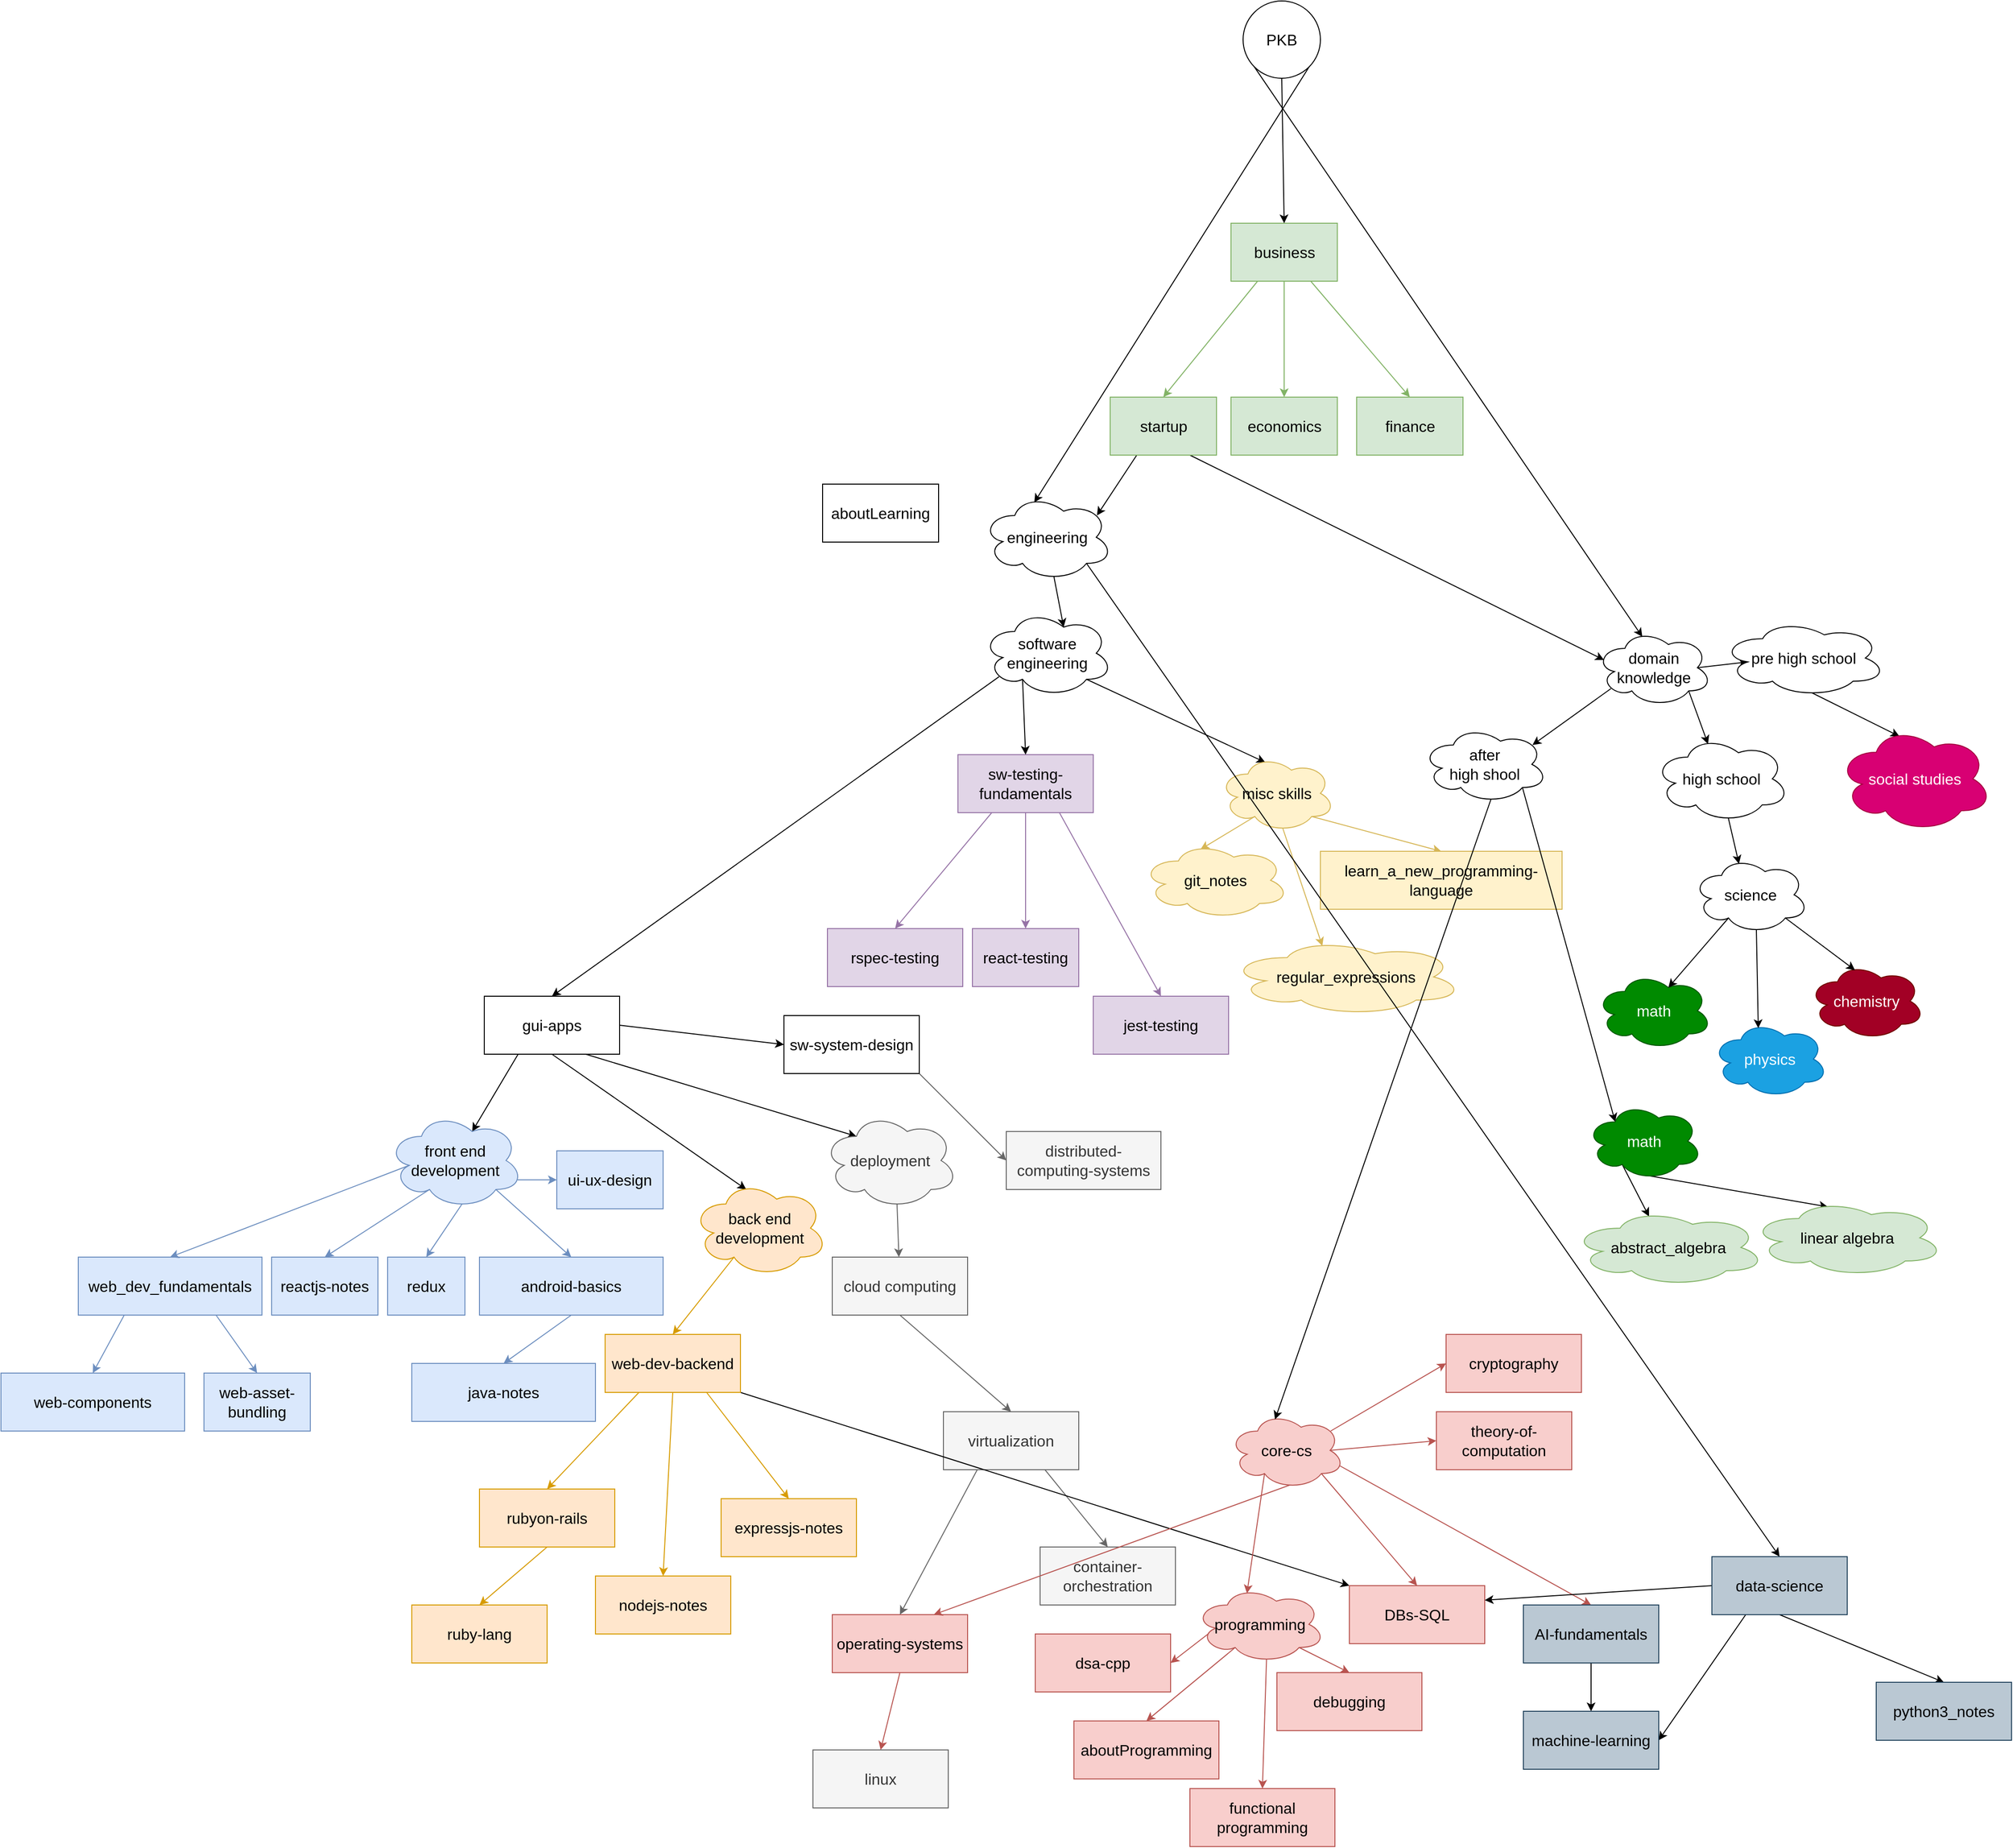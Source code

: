 <mxfile version="19.0.3" type="device" pages="4"><diagram id="wMWvY_ariSO5Ie-MghHR" name="college-now"><mxGraphModel dx="2885" dy="1832" grid="1" gridSize="10" guides="1" tooltips="1" connect="1" arrows="1" fold="1" page="1" pageScale="1" pageWidth="850" pageHeight="1100" math="0" shadow="0"><root><mxCell id="C6f1Gt2lF-Kz7tVEEfaa-0"/><mxCell id="C6f1Gt2lF-Kz7tVEEfaa-1" parent="C6f1Gt2lF-Kz7tVEEfaa-0"/><mxCell id="c9r8MAcjH9IGXmRq727N-0" style="edgeStyle=none;html=1;exitX=0.5;exitY=1;exitDx=0;exitDy=0;entryX=0.5;entryY=0;entryDx=0;entryDy=0;fillColor=#f5f5f5;strokeColor=#666666;" parent="C6f1Gt2lF-Kz7tVEEfaa-1" source="c9r8MAcjH9IGXmRq727N-1" target="c9r8MAcjH9IGXmRq727N-8" edge="1"><mxGeometry relative="1" as="geometry"/></mxCell><mxCell id="c9r8MAcjH9IGXmRq727N-1" value="cloud computing" style="rounded=0;whiteSpace=wrap;html=1;fontSize=16;fillColor=#f5f5f5;fontColor=#333333;strokeColor=#666666;" parent="C6f1Gt2lF-Kz7tVEEfaa-1" vertex="1"><mxGeometry x="-220" y="340" width="140" height="60" as="geometry"/></mxCell><mxCell id="c9r8MAcjH9IGXmRq727N-2" style="edgeStyle=none;html=1;exitX=0.5;exitY=1;exitDx=0;exitDy=0;entryX=0.5;entryY=0;entryDx=0;entryDy=0;fillColor=#f8cecc;strokeColor=#b85450;fontColor=#000000;" parent="C6f1Gt2lF-Kz7tVEEfaa-1" source="c9r8MAcjH9IGXmRq727N-3" target="c9r8MAcjH9IGXmRq727N-5" edge="1"><mxGeometry relative="1" as="geometry"/></mxCell><mxCell id="c9r8MAcjH9IGXmRq727N-3" value="operating-systems" style="rounded=0;whiteSpace=wrap;html=1;fontSize=16;fillColor=#f8cecc;strokeColor=#b85450;fontColor=#000000;" parent="C6f1Gt2lF-Kz7tVEEfaa-1" vertex="1"><mxGeometry x="-220" y="710" width="140" height="60" as="geometry"/></mxCell><mxCell id="c9r8MAcjH9IGXmRq727N-4" value="container-orchestration" style="rounded=0;whiteSpace=wrap;html=1;fontSize=16;fillColor=#f5f5f5;fontColor=#333333;strokeColor=#666666;" parent="C6f1Gt2lF-Kz7tVEEfaa-1" vertex="1"><mxGeometry x="-5" y="640" width="140" height="60" as="geometry"/></mxCell><mxCell id="c9r8MAcjH9IGXmRq727N-5" value="linux" style="rounded=0;whiteSpace=wrap;html=1;fontSize=16;fillColor=#f5f5f5;strokeColor=#666666;fontColor=#333333;" parent="C6f1Gt2lF-Kz7tVEEfaa-1" vertex="1"><mxGeometry x="-240" y="850" width="140" height="60" as="geometry"/></mxCell><mxCell id="c9r8MAcjH9IGXmRq727N-6" style="edgeStyle=none;html=1;exitX=0.25;exitY=1;exitDx=0;exitDy=0;entryX=0.5;entryY=0;entryDx=0;entryDy=0;fillColor=#f5f5f5;strokeColor=#666666;" parent="C6f1Gt2lF-Kz7tVEEfaa-1" source="c9r8MAcjH9IGXmRq727N-8" target="c9r8MAcjH9IGXmRq727N-3" edge="1"><mxGeometry relative="1" as="geometry"/></mxCell><mxCell id="c9r8MAcjH9IGXmRq727N-7" style="edgeStyle=none;html=1;exitX=0.75;exitY=1;exitDx=0;exitDy=0;entryX=0.5;entryY=0;entryDx=0;entryDy=0;fillColor=#f5f5f5;strokeColor=#666666;" parent="C6f1Gt2lF-Kz7tVEEfaa-1" source="c9r8MAcjH9IGXmRq727N-8" target="c9r8MAcjH9IGXmRq727N-4" edge="1"><mxGeometry relative="1" as="geometry"/></mxCell><mxCell id="c9r8MAcjH9IGXmRq727N-8" value="virtualization" style="rounded=0;whiteSpace=wrap;html=1;fontSize=16;fillColor=#f5f5f5;fontColor=#333333;strokeColor=#666666;" parent="C6f1Gt2lF-Kz7tVEEfaa-1" vertex="1"><mxGeometry x="-105" y="500" width="140" height="60" as="geometry"/></mxCell><mxCell id="0crF0niSdm56MLx1z22b-21" style="edgeStyle=none;rounded=0;orthogonalLoop=1;jettySize=auto;html=1;exitX=0.25;exitY=1;exitDx=0;exitDy=0;entryX=0.5;entryY=0;entryDx=0;entryDy=0;fillColor=#dae8fc;strokeColor=#6c8ebf;" edge="1" parent="C6f1Gt2lF-Kz7tVEEfaa-1" source="c9r8MAcjH9IGXmRq727N-9" target="0crF0niSdm56MLx1z22b-20"><mxGeometry relative="1" as="geometry"/></mxCell><mxCell id="0crF0niSdm56MLx1z22b-23" style="edgeStyle=none;rounded=0;orthogonalLoop=1;jettySize=auto;html=1;exitX=0.75;exitY=1;exitDx=0;exitDy=0;entryX=0.5;entryY=0;entryDx=0;entryDy=0;fillColor=#dae8fc;strokeColor=#6c8ebf;" edge="1" parent="C6f1Gt2lF-Kz7tVEEfaa-1" source="c9r8MAcjH9IGXmRq727N-9" target="0crF0niSdm56MLx1z22b-0"><mxGeometry relative="1" as="geometry"/></mxCell><mxCell id="c9r8MAcjH9IGXmRq727N-9" value="web_dev_fundamentals" style="rounded=0;whiteSpace=wrap;html=1;fontSize=16;fillColor=#dae8fc;strokeColor=#6c8ebf;fontColor=#000000;" parent="C6f1Gt2lF-Kz7tVEEfaa-1" vertex="1"><mxGeometry x="-1000" y="340" width="190" height="60" as="geometry"/></mxCell><mxCell id="c9r8MAcjH9IGXmRq727N-10" style="edgeStyle=none;html=1;exitX=0.25;exitY=1;exitDx=0;exitDy=0;entryX=0.625;entryY=0.2;entryDx=0;entryDy=0;entryPerimeter=0;" parent="C6f1Gt2lF-Kz7tVEEfaa-1" source="c9r8MAcjH9IGXmRq727N-14" target="c9r8MAcjH9IGXmRq727N-18" edge="1"><mxGeometry relative="1" as="geometry"/></mxCell><mxCell id="c9r8MAcjH9IGXmRq727N-11" style="edgeStyle=none;html=1;exitX=0.5;exitY=1;exitDx=0;exitDy=0;entryX=0.4;entryY=0.1;entryDx=0;entryDy=0;entryPerimeter=0;" parent="C6f1Gt2lF-Kz7tVEEfaa-1" source="c9r8MAcjH9IGXmRq727N-14" target="c9r8MAcjH9IGXmRq727N-20" edge="1"><mxGeometry relative="1" as="geometry"/></mxCell><mxCell id="c9r8MAcjH9IGXmRq727N-12" style="edgeStyle=none;html=1;exitX=0.75;exitY=1;exitDx=0;exitDy=0;entryX=0.25;entryY=0.25;entryDx=0;entryDy=0;entryPerimeter=0;" parent="C6f1Gt2lF-Kz7tVEEfaa-1" source="c9r8MAcjH9IGXmRq727N-14" target="c9r8MAcjH9IGXmRq727N-22" edge="1"><mxGeometry relative="1" as="geometry"/></mxCell><mxCell id="c9r8MAcjH9IGXmRq727N-13" style="edgeStyle=none;html=1;exitX=1;exitY=0.5;exitDx=0;exitDy=0;entryX=0;entryY=0.5;entryDx=0;entryDy=0;" parent="C6f1Gt2lF-Kz7tVEEfaa-1" source="c9r8MAcjH9IGXmRq727N-14" target="c9r8MAcjH9IGXmRq727N-60" edge="1"><mxGeometry relative="1" as="geometry"/></mxCell><UserObject label="gui-apps" id="c9r8MAcjH9IGXmRq727N-14"><mxCell style="rounded=0;whiteSpace=wrap;html=1;fontSize=16;" parent="C6f1Gt2lF-Kz7tVEEfaa-1" vertex="1"><mxGeometry x="-580" y="70" width="140" height="60" as="geometry"/></mxCell></UserObject><mxCell id="c9r8MAcjH9IGXmRq727N-15" style="edgeStyle=none;html=1;exitX=0.31;exitY=0.8;exitDx=0;exitDy=0;exitPerimeter=0;entryX=0.5;entryY=0;entryDx=0;entryDy=0;fillColor=#dae8fc;strokeColor=#6c8ebf;fontColor=#000000;" parent="C6f1Gt2lF-Kz7tVEEfaa-1" source="c9r8MAcjH9IGXmRq727N-18" target="c9r8MAcjH9IGXmRq727N-32" edge="1"><mxGeometry relative="1" as="geometry"/></mxCell><mxCell id="c9r8MAcjH9IGXmRq727N-16" style="edgeStyle=none;html=1;exitX=0.8;exitY=0.8;exitDx=0;exitDy=0;exitPerimeter=0;entryX=0.5;entryY=0;entryDx=0;entryDy=0;fillColor=#dae8fc;strokeColor=#6c8ebf;fontColor=#000000;" parent="C6f1Gt2lF-Kz7tVEEfaa-1" source="c9r8MAcjH9IGXmRq727N-18" target="c9r8MAcjH9IGXmRq727N-58" edge="1"><mxGeometry relative="1" as="geometry"/></mxCell><mxCell id="c9r8MAcjH9IGXmRq727N-17" style="edgeStyle=none;html=1;exitX=0.96;exitY=0.7;exitDx=0;exitDy=0;exitPerimeter=0;entryX=0;entryY=0.5;entryDx=0;entryDy=0;fillColor=#dae8fc;strokeColor=#6c8ebf;fontColor=#000000;" parent="C6f1Gt2lF-Kz7tVEEfaa-1" source="c9r8MAcjH9IGXmRq727N-18" target="c9r8MAcjH9IGXmRq727N-67" edge="1"><mxGeometry relative="1" as="geometry"/></mxCell><mxCell id="0crF0niSdm56MLx1z22b-17" style="edgeStyle=none;rounded=0;orthogonalLoop=1;jettySize=auto;html=1;exitX=0.55;exitY=0.95;exitDx=0;exitDy=0;exitPerimeter=0;entryX=0.5;entryY=0;entryDx=0;entryDy=0;fillColor=#dae8fc;strokeColor=#6c8ebf;" edge="1" parent="C6f1Gt2lF-Kz7tVEEfaa-1" source="c9r8MAcjH9IGXmRq727N-18" target="0crF0niSdm56MLx1z22b-16"><mxGeometry relative="1" as="geometry"/></mxCell><mxCell id="c9r8MAcjH9IGXmRq727N-18" value="front end development" style="ellipse;shape=cloud;whiteSpace=wrap;html=1;fontSize=16;fillColor=#dae8fc;strokeColor=#6c8ebf;fontColor=#000000;" parent="C6f1Gt2lF-Kz7tVEEfaa-1" vertex="1"><mxGeometry x="-680" y="190" width="140" height="100" as="geometry"/></mxCell><mxCell id="c9r8MAcjH9IGXmRq727N-19" style="edgeStyle=none;html=1;exitX=0.31;exitY=0.8;exitDx=0;exitDy=0;exitPerimeter=0;entryX=0.5;entryY=0;entryDx=0;entryDy=0;fillColor=#ffe6cc;strokeColor=#d79b00;fontColor=#000000;" parent="C6f1Gt2lF-Kz7tVEEfaa-1" source="c9r8MAcjH9IGXmRq727N-20" target="c9r8MAcjH9IGXmRq727N-27" edge="1"><mxGeometry relative="1" as="geometry"/></mxCell><mxCell id="c9r8MAcjH9IGXmRq727N-20" value="back end development" style="ellipse;shape=cloud;whiteSpace=wrap;html=1;fontSize=16;fillColor=#ffe6cc;strokeColor=#d79b00;fontColor=#000000;" parent="C6f1Gt2lF-Kz7tVEEfaa-1" vertex="1"><mxGeometry x="-365" y="260" width="140" height="100" as="geometry"/></mxCell><mxCell id="c9r8MAcjH9IGXmRq727N-21" style="edgeStyle=none;html=1;exitX=0.55;exitY=0.95;exitDx=0;exitDy=0;exitPerimeter=0;fillColor=#f5f5f5;strokeColor=#666666;" parent="C6f1Gt2lF-Kz7tVEEfaa-1" source="c9r8MAcjH9IGXmRq727N-22" target="c9r8MAcjH9IGXmRq727N-1" edge="1"><mxGeometry relative="1" as="geometry"/></mxCell><mxCell id="c9r8MAcjH9IGXmRq727N-22" value="deployment" style="ellipse;shape=cloud;whiteSpace=wrap;html=1;fontSize=16;fillColor=#f5f5f5;fontColor=#333333;strokeColor=#666666;" parent="C6f1Gt2lF-Kz7tVEEfaa-1" vertex="1"><mxGeometry x="-230" y="190" width="140" height="100" as="geometry"/></mxCell><mxCell id="c9r8MAcjH9IGXmRq727N-23" style="edgeStyle=none;html=1;exitX=0.25;exitY=1;exitDx=0;exitDy=0;entryX=0.5;entryY=0;entryDx=0;entryDy=0;fillColor=#ffe6cc;strokeColor=#d79b00;fontColor=#000000;" parent="C6f1Gt2lF-Kz7tVEEfaa-1" source="c9r8MAcjH9IGXmRq727N-27" target="c9r8MAcjH9IGXmRq727N-29" edge="1"><mxGeometry relative="1" as="geometry"/></mxCell><mxCell id="c9r8MAcjH9IGXmRq727N-24" style="edgeStyle=none;html=1;exitX=0.5;exitY=1;exitDx=0;exitDy=0;entryX=0.5;entryY=0;entryDx=0;entryDy=0;fillColor=#ffe6cc;strokeColor=#d79b00;fontColor=#000000;" parent="C6f1Gt2lF-Kz7tVEEfaa-1" source="c9r8MAcjH9IGXmRq727N-27" target="c9r8MAcjH9IGXmRq727N-30" edge="1"><mxGeometry relative="1" as="geometry"/></mxCell><mxCell id="c9r8MAcjH9IGXmRq727N-25" style="edgeStyle=none;html=1;exitX=0.75;exitY=1;exitDx=0;exitDy=0;entryX=0.5;entryY=0;entryDx=0;entryDy=0;fillColor=#ffe6cc;strokeColor=#d79b00;fontColor=#000000;" parent="C6f1Gt2lF-Kz7tVEEfaa-1" source="c9r8MAcjH9IGXmRq727N-27" target="c9r8MAcjH9IGXmRq727N-31" edge="1"><mxGeometry relative="1" as="geometry"/></mxCell><mxCell id="c9r8MAcjH9IGXmRq727N-26" style="edgeStyle=none;html=1;exitX=1;exitY=1;exitDx=0;exitDy=0;entryX=0;entryY=0;entryDx=0;entryDy=0;fontColor=#000000;" parent="C6f1Gt2lF-Kz7tVEEfaa-1" source="c9r8MAcjH9IGXmRq727N-27" target="c9r8MAcjH9IGXmRq727N-48" edge="1"><mxGeometry relative="1" as="geometry"/></mxCell><mxCell id="c9r8MAcjH9IGXmRq727N-27" value="web-dev-backend" style="rounded=0;whiteSpace=wrap;html=1;fontSize=16;fillColor=#ffe6cc;strokeColor=#d79b00;fontColor=#000000;" parent="C6f1Gt2lF-Kz7tVEEfaa-1" vertex="1"><mxGeometry x="-455" y="420" width="140" height="60" as="geometry"/></mxCell><mxCell id="c9r8MAcjH9IGXmRq727N-28" style="edgeStyle=none;html=1;exitX=0.5;exitY=1;exitDx=0;exitDy=0;entryX=0.5;entryY=0;entryDx=0;entryDy=0;fontSize=16;fillColor=#ffe6cc;strokeColor=#d79b00;fontColor=#000000;" parent="C6f1Gt2lF-Kz7tVEEfaa-1" source="c9r8MAcjH9IGXmRq727N-29" target="c9r8MAcjH9IGXmRq727N-33" edge="1"><mxGeometry relative="1" as="geometry"/></mxCell><mxCell id="c9r8MAcjH9IGXmRq727N-29" value="rubyon-rails" style="rounded=0;whiteSpace=wrap;html=1;fontSize=16;fillColor=#ffe6cc;strokeColor=#d79b00;fontColor=#000000;" parent="C6f1Gt2lF-Kz7tVEEfaa-1" vertex="1"><mxGeometry x="-585" y="580" width="140" height="60" as="geometry"/></mxCell><mxCell id="c9r8MAcjH9IGXmRq727N-30" value="nodejs-notes" style="rounded=0;whiteSpace=wrap;html=1;fontSize=16;fillColor=#ffe6cc;strokeColor=#d79b00;fontColor=#000000;" parent="C6f1Gt2lF-Kz7tVEEfaa-1" vertex="1"><mxGeometry x="-465" y="670" width="140" height="60" as="geometry"/></mxCell><mxCell id="c9r8MAcjH9IGXmRq727N-31" value="expressjs-notes" style="rounded=0;whiteSpace=wrap;html=1;fontSize=16;fillColor=#ffe6cc;strokeColor=#d79b00;fontColor=#000000;" parent="C6f1Gt2lF-Kz7tVEEfaa-1" vertex="1"><mxGeometry x="-335" y="590" width="140" height="60" as="geometry"/></mxCell><mxCell id="c9r8MAcjH9IGXmRq727N-32" value="reactjs-notes" style="rounded=0;whiteSpace=wrap;html=1;fontSize=16;fillColor=#dae8fc;strokeColor=#6c8ebf;fontColor=#000000;" parent="C6f1Gt2lF-Kz7tVEEfaa-1" vertex="1"><mxGeometry x="-800" y="340" width="110" height="60" as="geometry"/></mxCell><mxCell id="c9r8MAcjH9IGXmRq727N-33" value="ruby-lang" style="rounded=0;whiteSpace=wrap;html=1;fontSize=16;fillColor=#ffe6cc;strokeColor=#d79b00;fontColor=#000000;" parent="C6f1Gt2lF-Kz7tVEEfaa-1" vertex="1"><mxGeometry x="-655" y="700" width="140" height="60" as="geometry"/></mxCell><mxCell id="c9r8MAcjH9IGXmRq727N-34" style="edgeStyle=none;html=1;exitX=0.25;exitY=1;exitDx=0;exitDy=0;entryX=0.5;entryY=0;entryDx=0;entryDy=0;fillColor=#e1d5e7;strokeColor=#9673a6;fontColor=#000000;" parent="C6f1Gt2lF-Kz7tVEEfaa-1" source="c9r8MAcjH9IGXmRq727N-37" target="c9r8MAcjH9IGXmRq727N-40" edge="1"><mxGeometry relative="1" as="geometry"/></mxCell><mxCell id="c9r8MAcjH9IGXmRq727N-35" style="edgeStyle=none;html=1;exitX=0.5;exitY=1;exitDx=0;exitDy=0;entryX=0.5;entryY=0;entryDx=0;entryDy=0;fillColor=#e1d5e7;strokeColor=#9673a6;fontColor=#000000;" parent="C6f1Gt2lF-Kz7tVEEfaa-1" source="c9r8MAcjH9IGXmRq727N-37" target="c9r8MAcjH9IGXmRq727N-38" edge="1"><mxGeometry relative="1" as="geometry"/></mxCell><mxCell id="c9r8MAcjH9IGXmRq727N-36" style="edgeStyle=none;html=1;exitX=0.75;exitY=1;exitDx=0;exitDy=0;entryX=0.5;entryY=0;entryDx=0;entryDy=0;fillColor=#e1d5e7;strokeColor=#9673a6;fontColor=#000000;" parent="C6f1Gt2lF-Kz7tVEEfaa-1" source="c9r8MAcjH9IGXmRq727N-37" target="c9r8MAcjH9IGXmRq727N-39" edge="1"><mxGeometry relative="1" as="geometry"/></mxCell><mxCell id="c9r8MAcjH9IGXmRq727N-37" value="sw-testing-fundamentals" style="rounded=0;whiteSpace=wrap;html=1;fontSize=16;fillColor=#e1d5e7;strokeColor=#9673a6;fontColor=#000000;" parent="C6f1Gt2lF-Kz7tVEEfaa-1" vertex="1"><mxGeometry x="-90" y="-180" width="140" height="60" as="geometry"/></mxCell><mxCell id="c9r8MAcjH9IGXmRq727N-38" value="react-testing" style="rounded=0;whiteSpace=wrap;html=1;fontSize=16;fillColor=#e1d5e7;strokeColor=#9673a6;fontColor=#000000;" parent="C6f1Gt2lF-Kz7tVEEfaa-1" vertex="1"><mxGeometry x="-75" width="110" height="60" as="geometry"/></mxCell><mxCell id="c9r8MAcjH9IGXmRq727N-39" value="jest-testing" style="rounded=0;whiteSpace=wrap;html=1;fontSize=16;fillColor=#e1d5e7;strokeColor=#9673a6;fontColor=#000000;" parent="C6f1Gt2lF-Kz7tVEEfaa-1" vertex="1"><mxGeometry x="50" y="70" width="140" height="60" as="geometry"/></mxCell><mxCell id="c9r8MAcjH9IGXmRq727N-40" value="rspec-testing" style="rounded=0;whiteSpace=wrap;html=1;fontSize=16;fillColor=#e1d5e7;strokeColor=#9673a6;fontColor=#000000;" parent="C6f1Gt2lF-Kz7tVEEfaa-1" vertex="1"><mxGeometry x="-225" width="140" height="60" as="geometry"/></mxCell><mxCell id="c9r8MAcjH9IGXmRq727N-41" style="edgeStyle=none;html=1;exitX=0.8;exitY=0.8;exitDx=0;exitDy=0;exitPerimeter=0;entryX=0.5;entryY=0;entryDx=0;entryDy=0;fillColor=#f8cecc;strokeColor=#b85450;fontColor=#000000;" parent="C6f1Gt2lF-Kz7tVEEfaa-1" source="c9r8MAcjH9IGXmRq727N-47" target="c9r8MAcjH9IGXmRq727N-48" edge="1"><mxGeometry relative="1" as="geometry"/></mxCell><mxCell id="c9r8MAcjH9IGXmRq727N-42" style="edgeStyle=none;html=1;exitX=0.8;exitY=0.8;exitDx=0;exitDy=0;exitPerimeter=0;entryX=0.75;entryY=0;entryDx=0;entryDy=0;fillColor=#f8cecc;strokeColor=#b85450;fontColor=#000000;" parent="C6f1Gt2lF-Kz7tVEEfaa-1" source="c9r8MAcjH9IGXmRq727N-47" target="c9r8MAcjH9IGXmRq727N-3" edge="1"><mxGeometry relative="1" as="geometry"/></mxCell><mxCell id="c9r8MAcjH9IGXmRq727N-43" style="edgeStyle=none;html=1;exitX=0.31;exitY=0.8;exitDx=0;exitDy=0;exitPerimeter=0;entryX=0.4;entryY=0.1;entryDx=0;entryDy=0;entryPerimeter=0;fillColor=#f8cecc;strokeColor=#b85450;fontColor=#000000;" parent="C6f1Gt2lF-Kz7tVEEfaa-1" source="c9r8MAcjH9IGXmRq727N-47" target="c9r8MAcjH9IGXmRq727N-52" edge="1"><mxGeometry relative="1" as="geometry"><mxPoint x="395" y="610" as="targetPoint"/></mxGeometry></mxCell><mxCell id="c9r8MAcjH9IGXmRq727N-44" style="edgeStyle=none;html=1;exitX=0.96;exitY=0.7;exitDx=0;exitDy=0;exitPerimeter=0;entryX=0.5;entryY=0;entryDx=0;entryDy=0;fillColor=#f8cecc;strokeColor=#b85450;fontColor=#000000;" parent="C6f1Gt2lF-Kz7tVEEfaa-1" source="c9r8MAcjH9IGXmRq727N-47" target="c9r8MAcjH9IGXmRq727N-56" edge="1"><mxGeometry relative="1" as="geometry"/></mxCell><mxCell id="c9r8MAcjH9IGXmRq727N-45" style="edgeStyle=none;html=1;exitX=0.875;exitY=0.5;exitDx=0;exitDy=0;exitPerimeter=0;entryX=0;entryY=0.5;entryDx=0;entryDy=0;fillColor=#f8cecc;strokeColor=#b85450;fontColor=#000000;" parent="C6f1Gt2lF-Kz7tVEEfaa-1" source="c9r8MAcjH9IGXmRq727N-47" target="c9r8MAcjH9IGXmRq727N-59" edge="1"><mxGeometry relative="1" as="geometry"/></mxCell><mxCell id="c9r8MAcjH9IGXmRq727N-46" style="edgeStyle=none;html=1;exitX=0.88;exitY=0.25;exitDx=0;exitDy=0;exitPerimeter=0;entryX=0;entryY=0.5;entryDx=0;entryDy=0;fillColor=#f8cecc;strokeColor=#b85450;fontColor=#000000;" parent="C6f1Gt2lF-Kz7tVEEfaa-1" source="c9r8MAcjH9IGXmRq727N-47" target="c9r8MAcjH9IGXmRq727N-54" edge="1"><mxGeometry relative="1" as="geometry"/></mxCell><mxCell id="c9r8MAcjH9IGXmRq727N-47" value="core-cs" style="ellipse;shape=cloud;whiteSpace=wrap;html=1;fontSize=16;fillColor=#f8cecc;strokeColor=#b85450;fontColor=#000000;" parent="C6f1Gt2lF-Kz7tVEEfaa-1" vertex="1"><mxGeometry x="190" y="500" width="120" height="80" as="geometry"/></mxCell><mxCell id="c9r8MAcjH9IGXmRq727N-48" value="DBs-SQL" style="rounded=0;whiteSpace=wrap;html=1;fontSize=16;fillColor=#f8cecc;strokeColor=#b85450;fontColor=#000000;" parent="C6f1Gt2lF-Kz7tVEEfaa-1" vertex="1"><mxGeometry x="315" y="680" width="140" height="60" as="geometry"/></mxCell><mxCell id="c9r8MAcjH9IGXmRq727N-49" style="edgeStyle=none;html=1;exitX=0.16;exitY=0.55;exitDx=0;exitDy=0;exitPerimeter=0;entryX=0.5;entryY=0;entryDx=0;entryDy=0;fontSize=16;fillColor=#dae8fc;strokeColor=#6c8ebf;fontColor=#000000;" parent="C6f1Gt2lF-Kz7tVEEfaa-1" source="c9r8MAcjH9IGXmRq727N-18" target="c9r8MAcjH9IGXmRq727N-9" edge="1"><mxGeometry relative="1" as="geometry"/></mxCell><mxCell id="c9r8MAcjH9IGXmRq727N-50" style="edgeStyle=none;html=1;exitX=0.16;exitY=0.55;exitDx=0;exitDy=0;exitPerimeter=0;entryX=1;entryY=0.5;entryDx=0;entryDy=0;fillColor=#f8cecc;strokeColor=#b85450;fontColor=#000000;" parent="C6f1Gt2lF-Kz7tVEEfaa-1" source="c9r8MAcjH9IGXmRq727N-52" target="c9r8MAcjH9IGXmRq727N-53" edge="1"><mxGeometry relative="1" as="geometry"/></mxCell><mxCell id="c9r8MAcjH9IGXmRq727N-51" style="edgeStyle=none;html=1;exitX=0.31;exitY=0.8;exitDx=0;exitDy=0;exitPerimeter=0;entryX=0.5;entryY=0;entryDx=0;entryDy=0;fillColor=#f8cecc;strokeColor=#b85450;fontColor=#000000;" parent="C6f1Gt2lF-Kz7tVEEfaa-1" source="c9r8MAcjH9IGXmRq727N-52" target="c9r8MAcjH9IGXmRq727N-90" edge="1"><mxGeometry relative="1" as="geometry"/></mxCell><mxCell id="0crF0niSdm56MLx1z22b-12" style="edgeStyle=none;rounded=0;orthogonalLoop=1;jettySize=auto;html=1;exitX=0.55;exitY=0.95;exitDx=0;exitDy=0;exitPerimeter=0;entryX=0.5;entryY=0;entryDx=0;entryDy=0;fillColor=#f8cecc;strokeColor=#b85450;" edge="1" parent="C6f1Gt2lF-Kz7tVEEfaa-1" source="c9r8MAcjH9IGXmRq727N-52" target="0crF0niSdm56MLx1z22b-11"><mxGeometry relative="1" as="geometry"/></mxCell><mxCell id="0crF0niSdm56MLx1z22b-14" style="edgeStyle=none;rounded=0;orthogonalLoop=1;jettySize=auto;html=1;exitX=0.8;exitY=0.8;exitDx=0;exitDy=0;exitPerimeter=0;entryX=0.5;entryY=0;entryDx=0;entryDy=0;fillColor=#f8cecc;strokeColor=#b85450;" edge="1" parent="C6f1Gt2lF-Kz7tVEEfaa-1" source="c9r8MAcjH9IGXmRq727N-52" target="0crF0niSdm56MLx1z22b-13"><mxGeometry relative="1" as="geometry"/></mxCell><mxCell id="c9r8MAcjH9IGXmRq727N-52" value="programming" style="ellipse;shape=cloud;whiteSpace=wrap;html=1;fontSize=16;fillColor=#f8cecc;strokeColor=#b85450;fontColor=#000000;" parent="C6f1Gt2lF-Kz7tVEEfaa-1" vertex="1"><mxGeometry x="155" y="680" width="135" height="80" as="geometry"/></mxCell><mxCell id="c9r8MAcjH9IGXmRq727N-53" value="dsa-cpp" style="rounded=0;whiteSpace=wrap;html=1;fontSize=16;fillColor=#f8cecc;strokeColor=#b85450;fontColor=#000000;" parent="C6f1Gt2lF-Kz7tVEEfaa-1" vertex="1"><mxGeometry x="-10" y="730" width="140" height="60" as="geometry"/></mxCell><mxCell id="c9r8MAcjH9IGXmRq727N-54" value="cryptography" style="rounded=0;whiteSpace=wrap;html=1;fontSize=16;fillColor=#f8cecc;strokeColor=#b85450;fontColor=#000000;" parent="C6f1Gt2lF-Kz7tVEEfaa-1" vertex="1"><mxGeometry x="415" y="420" width="140" height="60" as="geometry"/></mxCell><mxCell id="Q68sF9HlsbpW09MLFB0M-9" style="edgeStyle=none;rounded=0;orthogonalLoop=1;jettySize=auto;html=1;exitX=0.5;exitY=1;exitDx=0;exitDy=0;" parent="C6f1Gt2lF-Kz7tVEEfaa-1" source="c9r8MAcjH9IGXmRq727N-56" target="Q68sF9HlsbpW09MLFB0M-3" edge="1"><mxGeometry relative="1" as="geometry"/></mxCell><mxCell id="c9r8MAcjH9IGXmRq727N-56" value="AI-fundamentals" style="rounded=0;whiteSpace=wrap;html=1;fontSize=16;fillColor=#bac8d3;strokeColor=#23445d;fontColor=#000000;" parent="C6f1Gt2lF-Kz7tVEEfaa-1" vertex="1"><mxGeometry x="495" y="700" width="140" height="60" as="geometry"/></mxCell><mxCell id="c9r8MAcjH9IGXmRq727N-57" style="edgeStyle=none;html=1;exitX=0.5;exitY=1;exitDx=0;exitDy=0;entryX=0.5;entryY=0;entryDx=0;entryDy=0;fillColor=#dae8fc;strokeColor=#6c8ebf;fontColor=#000000;" parent="C6f1Gt2lF-Kz7tVEEfaa-1" source="c9r8MAcjH9IGXmRq727N-58" target="c9r8MAcjH9IGXmRq727N-72" edge="1"><mxGeometry relative="1" as="geometry"/></mxCell><mxCell id="c9r8MAcjH9IGXmRq727N-58" value="android-basics" style="rounded=0;whiteSpace=wrap;html=1;fontSize=16;fillColor=#dae8fc;strokeColor=#6c8ebf;fontColor=#000000;" parent="C6f1Gt2lF-Kz7tVEEfaa-1" vertex="1"><mxGeometry x="-585" y="340" width="190" height="60" as="geometry"/></mxCell><mxCell id="c9r8MAcjH9IGXmRq727N-59" value="theory-of-computation" style="rounded=0;whiteSpace=wrap;html=1;fontSize=16;fillColor=#f8cecc;strokeColor=#b85450;fontColor=#000000;" parent="C6f1Gt2lF-Kz7tVEEfaa-1" vertex="1"><mxGeometry x="405" y="500" width="140" height="60" as="geometry"/></mxCell><mxCell id="0crF0niSdm56MLx1z22b-19" style="edgeStyle=none;rounded=0;orthogonalLoop=1;jettySize=auto;html=1;exitX=1;exitY=1;exitDx=0;exitDy=0;entryX=0;entryY=0.5;entryDx=0;entryDy=0;fillColor=#f5f5f5;strokeColor=#666666;" edge="1" parent="C6f1Gt2lF-Kz7tVEEfaa-1" source="c9r8MAcjH9IGXmRq727N-60" target="0crF0niSdm56MLx1z22b-18"><mxGeometry relative="1" as="geometry"/></mxCell><mxCell id="c9r8MAcjH9IGXmRq727N-60" value="sw-system-design" style="rounded=0;whiteSpace=wrap;html=1;fontSize=16;" parent="C6f1Gt2lF-Kz7tVEEfaa-1" vertex="1"><mxGeometry x="-270" y="90" width="140" height="60" as="geometry"/></mxCell><mxCell id="c9r8MAcjH9IGXmRq727N-67" value="ui-ux-design" style="rounded=0;whiteSpace=wrap;html=1;fontSize=16;fillColor=#dae8fc;strokeColor=#6c8ebf;fontColor=#000000;" parent="C6f1Gt2lF-Kz7tVEEfaa-1" vertex="1"><mxGeometry x="-505" y="230" width="110" height="60" as="geometry"/></mxCell><mxCell id="c9r8MAcjH9IGXmRq727N-68" style="edgeStyle=none;html=1;exitX=0.31;exitY=0.8;exitDx=0;exitDy=0;exitPerimeter=0;entryX=0.5;entryY=0;entryDx=0;entryDy=0;" parent="C6f1Gt2lF-Kz7tVEEfaa-1" source="c9r8MAcjH9IGXmRq727N-71" target="c9r8MAcjH9IGXmRq727N-37" edge="1"><mxGeometry relative="1" as="geometry"/></mxCell><mxCell id="c9r8MAcjH9IGXmRq727N-69" style="edgeStyle=none;html=1;exitX=0.13;exitY=0.77;exitDx=0;exitDy=0;exitPerimeter=0;entryX=0.5;entryY=0;entryDx=0;entryDy=0;" parent="C6f1Gt2lF-Kz7tVEEfaa-1" source="c9r8MAcjH9IGXmRq727N-71" target="c9r8MAcjH9IGXmRq727N-14" edge="1"><mxGeometry relative="1" as="geometry"/></mxCell><mxCell id="c9r8MAcjH9IGXmRq727N-70" style="edgeStyle=none;html=1;exitX=0.8;exitY=0.8;exitDx=0;exitDy=0;exitPerimeter=0;entryX=0.4;entryY=0.1;entryDx=0;entryDy=0;entryPerimeter=0;" parent="C6f1Gt2lF-Kz7tVEEfaa-1" source="c9r8MAcjH9IGXmRq727N-71" target="c9r8MAcjH9IGXmRq727N-86" edge="1"><mxGeometry relative="1" as="geometry"/></mxCell><mxCell id="c9r8MAcjH9IGXmRq727N-71" value="software engineering" style="ellipse;shape=cloud;whiteSpace=wrap;html=1;fontSize=16;" parent="C6f1Gt2lF-Kz7tVEEfaa-1" vertex="1"><mxGeometry x="-65" y="-330" width="135" height="90" as="geometry"/></mxCell><mxCell id="c9r8MAcjH9IGXmRq727N-72" value="java-notes" style="rounded=0;whiteSpace=wrap;html=1;fontSize=16;fillColor=#dae8fc;strokeColor=#6c8ebf;fontColor=#000000;" parent="C6f1Gt2lF-Kz7tVEEfaa-1" vertex="1"><mxGeometry x="-655" y="450" width="190" height="60" as="geometry"/></mxCell><mxCell id="c9r8MAcjH9IGXmRq727N-73" style="edgeStyle=none;html=1;exitX=0.25;exitY=1;exitDx=0;exitDy=0;entryX=0.5;entryY=0;entryDx=0;entryDy=0;fillColor=#d5e8d4;strokeColor=#82b366;" parent="C6f1Gt2lF-Kz7tVEEfaa-1" source="c9r8MAcjH9IGXmRq727N-77" target="c9r8MAcjH9IGXmRq727N-80" edge="1"><mxGeometry relative="1" as="geometry"/></mxCell><mxCell id="c9r8MAcjH9IGXmRq727N-74" style="edgeStyle=none;html=1;exitX=0.5;exitY=1;exitDx=0;exitDy=0;entryX=0.5;entryY=0;entryDx=0;entryDy=0;fillColor=#d5e8d4;strokeColor=#82b366;" parent="C6f1Gt2lF-Kz7tVEEfaa-1" source="c9r8MAcjH9IGXmRq727N-77" target="c9r8MAcjH9IGXmRq727N-82" edge="1"><mxGeometry relative="1" as="geometry"/></mxCell><mxCell id="c9r8MAcjH9IGXmRq727N-75" style="edgeStyle=none;html=1;exitX=0.75;exitY=1;exitDx=0;exitDy=0;entryX=0.5;entryY=0;entryDx=0;entryDy=0;fillColor=#d5e8d4;strokeColor=#82b366;" parent="C6f1Gt2lF-Kz7tVEEfaa-1" source="c9r8MAcjH9IGXmRq727N-77" target="c9r8MAcjH9IGXmRq727N-78" edge="1"><mxGeometry relative="1" as="geometry"/></mxCell><mxCell id="c9r8MAcjH9IGXmRq727N-76" style="edgeStyle=none;html=1;exitX=0.75;exitY=1;exitDx=0;exitDy=0;entryX=0.07;entryY=0.4;entryDx=0;entryDy=0;entryPerimeter=0;" parent="C6f1Gt2lF-Kz7tVEEfaa-1" source="c9r8MAcjH9IGXmRq727N-80" target="c9r8MAcjH9IGXmRq727N-81" edge="1"><mxGeometry relative="1" as="geometry"><mxPoint x="463" y="-462" as="targetPoint"/></mxGeometry></mxCell><mxCell id="c9r8MAcjH9IGXmRq727N-77" value="business" style="rounded=0;whiteSpace=wrap;html=1;fontSize=16;fillColor=#d5e8d4;strokeColor=#82b366;fontColor=#000000;" parent="C6f1Gt2lF-Kz7tVEEfaa-1" vertex="1"><mxGeometry x="192.5" y="-730" width="110" height="60" as="geometry"/></mxCell><mxCell id="c9r8MAcjH9IGXmRq727N-78" value="finance" style="rounded=0;whiteSpace=wrap;html=1;fontSize=16;fillColor=#d5e8d4;strokeColor=#82b366;fontColor=#000000;" parent="C6f1Gt2lF-Kz7tVEEfaa-1" vertex="1"><mxGeometry x="322.5" y="-550" width="110" height="60" as="geometry"/></mxCell><mxCell id="s8MxZjdot_Kj0Kyom1Ec-6" style="edgeStyle=none;rounded=0;orthogonalLoop=1;jettySize=auto;html=1;exitX=0.25;exitY=1;exitDx=0;exitDy=0;entryX=0.88;entryY=0.25;entryDx=0;entryDy=0;entryPerimeter=0;fontColor=none;" parent="C6f1Gt2lF-Kz7tVEEfaa-1" source="c9r8MAcjH9IGXmRq727N-80" target="s8MxZjdot_Kj0Kyom1Ec-1" edge="1"><mxGeometry relative="1" as="geometry"><mxPoint x="71.3" y="-447.5" as="targetPoint"/></mxGeometry></mxCell><mxCell id="c9r8MAcjH9IGXmRq727N-80" value="startup" style="rounded=0;whiteSpace=wrap;html=1;fontSize=16;fillColor=#d5e8d4;strokeColor=#82b366;fontColor=#000000;" parent="C6f1Gt2lF-Kz7tVEEfaa-1" vertex="1"><mxGeometry x="67.5" y="-550" width="110" height="60" as="geometry"/></mxCell><mxCell id="nXkBBzXBlvkbQgKp2x1o-1" style="edgeStyle=none;html=1;exitX=0.8;exitY=0.8;exitDx=0;exitDy=0;exitPerimeter=0;entryX=0.4;entryY=0.1;entryDx=0;entryDy=0;entryPerimeter=0;" parent="C6f1Gt2lF-Kz7tVEEfaa-1" source="c9r8MAcjH9IGXmRq727N-81" target="nXkBBzXBlvkbQgKp2x1o-0" edge="1"><mxGeometry relative="1" as="geometry"/></mxCell><mxCell id="nXkBBzXBlvkbQgKp2x1o-3" style="edgeStyle=none;html=1;exitX=0.875;exitY=0.5;exitDx=0;exitDy=0;exitPerimeter=0;entryX=0.16;entryY=0.55;entryDx=0;entryDy=0;entryPerimeter=0;" parent="C6f1Gt2lF-Kz7tVEEfaa-1" source="c9r8MAcjH9IGXmRq727N-81" target="nXkBBzXBlvkbQgKp2x1o-2" edge="1"><mxGeometry relative="1" as="geometry"><mxPoint x="710" y="-170" as="targetPoint"/></mxGeometry></mxCell><mxCell id="s8MxZjdot_Kj0Kyom1Ec-4" style="rounded=0;orthogonalLoop=1;jettySize=auto;html=1;exitX=0.13;exitY=0.77;exitDx=0;exitDy=0;exitPerimeter=0;entryX=0.88;entryY=0.25;entryDx=0;entryDy=0;entryPerimeter=0;fontColor=none;noLabel=1;" parent="C6f1Gt2lF-Kz7tVEEfaa-1" source="c9r8MAcjH9IGXmRq727N-81" target="s8MxZjdot_Kj0Kyom1Ec-3" edge="1"><mxGeometry relative="1" as="geometry"/></mxCell><mxCell id="c9r8MAcjH9IGXmRq727N-81" value="domain knowledge" style="ellipse;shape=cloud;whiteSpace=wrap;html=1;fontSize=16;" parent="C6f1Gt2lF-Kz7tVEEfaa-1" vertex="1"><mxGeometry x="570" y="-310" width="120" height="80" as="geometry"/></mxCell><mxCell id="c9r8MAcjH9IGXmRq727N-82" value="economics" style="rounded=0;whiteSpace=wrap;html=1;fontSize=16;fillColor=#d5e8d4;strokeColor=#82b366;fontColor=#000000;" parent="C6f1Gt2lF-Kz7tVEEfaa-1" vertex="1"><mxGeometry x="192.5" y="-550" width="110" height="60" as="geometry"/></mxCell><mxCell id="c9r8MAcjH9IGXmRq727N-83" style="edgeStyle=none;html=1;exitX=0.55;exitY=0.95;exitDx=0;exitDy=0;exitPerimeter=0;entryX=0.4;entryY=0.1;entryDx=0;entryDy=0;entryPerimeter=0;fillColor=#fff2cc;strokeColor=#d6b656;fontColor=#000000;" parent="C6f1Gt2lF-Kz7tVEEfaa-1" source="c9r8MAcjH9IGXmRq727N-86" target="c9r8MAcjH9IGXmRq727N-87" edge="1"><mxGeometry relative="1" as="geometry"><mxPoint x="240" y="-20" as="targetPoint"/></mxGeometry></mxCell><mxCell id="c9r8MAcjH9IGXmRq727N-84" style="edgeStyle=none;html=1;exitX=0.31;exitY=0.8;exitDx=0;exitDy=0;exitPerimeter=0;entryX=0.4;entryY=0.1;entryDx=0;entryDy=0;entryPerimeter=0;fillColor=#fff2cc;strokeColor=#d6b656;fontColor=#000000;" parent="C6f1Gt2lF-Kz7tVEEfaa-1" source="c9r8MAcjH9IGXmRq727N-86" target="c9r8MAcjH9IGXmRq727N-88" edge="1"><mxGeometry relative="1" as="geometry"/></mxCell><mxCell id="c9r8MAcjH9IGXmRq727N-85" style="edgeStyle=none;html=1;exitX=0.8;exitY=0.8;exitDx=0;exitDy=0;exitPerimeter=0;entryX=0.5;entryY=0;entryDx=0;entryDy=0;fillColor=#fff2cc;strokeColor=#d6b656;fontColor=#000000;" parent="C6f1Gt2lF-Kz7tVEEfaa-1" source="c9r8MAcjH9IGXmRq727N-86" target="c9r8MAcjH9IGXmRq727N-91" edge="1"><mxGeometry relative="1" as="geometry"/></mxCell><mxCell id="c9r8MAcjH9IGXmRq727N-86" value="misc skills" style="ellipse;shape=cloud;whiteSpace=wrap;html=1;fontSize=16;fillColor=#fff2cc;strokeColor=#d6b656;fontColor=#000000;" parent="C6f1Gt2lF-Kz7tVEEfaa-1" vertex="1"><mxGeometry x="180" y="-180" width="120" height="80" as="geometry"/></mxCell><mxCell id="c9r8MAcjH9IGXmRq727N-87" value="regular_expressions" style="ellipse;shape=cloud;whiteSpace=wrap;html=1;fontSize=16;fillColor=#fff2cc;strokeColor=#d6b656;fontColor=#000000;" parent="C6f1Gt2lF-Kz7tVEEfaa-1" vertex="1"><mxGeometry x="190" y="10" width="242.5" height="80" as="geometry"/></mxCell><mxCell id="c9r8MAcjH9IGXmRq727N-88" value="git_notes" style="ellipse;shape=cloud;whiteSpace=wrap;html=1;fontSize=16;fillColor=#fff2cc;strokeColor=#d6b656;fontColor=#000000;" parent="C6f1Gt2lF-Kz7tVEEfaa-1" vertex="1"><mxGeometry x="100" y="-90" width="152.5" height="80" as="geometry"/></mxCell><mxCell id="c9r8MAcjH9IGXmRq727N-89" value="aboutLearning" style="rounded=0;whiteSpace=wrap;html=1;fontSize=16;" parent="C6f1Gt2lF-Kz7tVEEfaa-1" vertex="1"><mxGeometry x="-230" y="-460" width="120" height="60" as="geometry"/></mxCell><mxCell id="c9r8MAcjH9IGXmRq727N-90" value="aboutProgramming" style="rounded=0;whiteSpace=wrap;html=1;fillColor=#f8cecc;strokeColor=#b85450;fontSize=16;fontColor=#000000;" parent="C6f1Gt2lF-Kz7tVEEfaa-1" vertex="1"><mxGeometry x="30" y="820" width="150" height="60" as="geometry"/></mxCell><mxCell id="c9r8MAcjH9IGXmRq727N-91" value="learn_a_new_programming-language" style="rounded=0;whiteSpace=wrap;html=1;fontSize=16;fillColor=#fff2cc;strokeColor=#d6b656;fontColor=#000000;" parent="C6f1Gt2lF-Kz7tVEEfaa-1" vertex="1"><mxGeometry x="285" y="-80" width="250" height="60" as="geometry"/></mxCell><mxCell id="c9r8MAcjH9IGXmRq727N-92" style="edgeStyle=none;html=1;exitX=0;exitY=1;exitDx=0;exitDy=0;entryX=0.4;entryY=0.1;entryDx=0;entryDy=0;entryPerimeter=0;fontSize=16;" parent="C6f1Gt2lF-Kz7tVEEfaa-1" source="c9r8MAcjH9IGXmRq727N-95" target="c9r8MAcjH9IGXmRq727N-81" edge="1"><mxGeometry relative="1" as="geometry"/></mxCell><mxCell id="c9r8MAcjH9IGXmRq727N-93" style="edgeStyle=none;html=1;exitX=1;exitY=1;exitDx=0;exitDy=0;fontSize=16;entryX=0.4;entryY=0.1;entryDx=0;entryDy=0;entryPerimeter=0;" parent="C6f1Gt2lF-Kz7tVEEfaa-1" source="c9r8MAcjH9IGXmRq727N-95" target="s8MxZjdot_Kj0Kyom1Ec-1" edge="1"><mxGeometry relative="1" as="geometry"><mxPoint x="-10" y="-490" as="targetPoint"/></mxGeometry></mxCell><mxCell id="c9r8MAcjH9IGXmRq727N-94" style="edgeStyle=none;html=1;exitX=0.55;exitY=0.95;exitDx=0;exitDy=0;entryX=0.4;entryY=0.1;entryDx=0;entryDy=0;entryPerimeter=0;fontSize=16;exitPerimeter=0;" parent="C6f1Gt2lF-Kz7tVEEfaa-1" source="s8MxZjdot_Kj0Kyom1Ec-3" target="c9r8MAcjH9IGXmRq727N-47" edge="1"><mxGeometry relative="1" as="geometry"/></mxCell><mxCell id="s8MxZjdot_Kj0Kyom1Ec-7" style="edgeStyle=none;rounded=0;orthogonalLoop=1;jettySize=auto;html=1;exitX=0.5;exitY=1;exitDx=0;exitDy=0;entryX=0.5;entryY=0;entryDx=0;entryDy=0;fontColor=none;" parent="C6f1Gt2lF-Kz7tVEEfaa-1" source="c9r8MAcjH9IGXmRq727N-95" target="c9r8MAcjH9IGXmRq727N-77" edge="1"><mxGeometry relative="1" as="geometry"/></mxCell><mxCell id="c9r8MAcjH9IGXmRq727N-95" value="PKB" style="ellipse;whiteSpace=wrap;html=1;aspect=fixed;fontSize=16;" parent="C6f1Gt2lF-Kz7tVEEfaa-1" vertex="1"><mxGeometry x="205" y="-960" width="80" height="80" as="geometry"/></mxCell><mxCell id="OS9GnygtmkG0vvKtKKyB-8" style="edgeStyle=none;rounded=0;orthogonalLoop=1;jettySize=auto;html=1;exitX=0.55;exitY=0.95;exitDx=0;exitDy=0;exitPerimeter=0;entryX=0.4;entryY=0.1;entryDx=0;entryDy=0;entryPerimeter=0;" parent="C6f1Gt2lF-Kz7tVEEfaa-1" source="nXkBBzXBlvkbQgKp2x1o-0" target="OS9GnygtmkG0vvKtKKyB-4" edge="1"><mxGeometry relative="1" as="geometry"/></mxCell><UserObject label="high school" link="data:page/id,NYvIfaW2epy_Bbm3g4ye" id="nXkBBzXBlvkbQgKp2x1o-0"><mxCell style="ellipse;shape=cloud;whiteSpace=wrap;html=1;fontSize=16;" parent="C6f1Gt2lF-Kz7tVEEfaa-1" vertex="1"><mxGeometry x="630" y="-200" width="140" height="90" as="geometry"/></mxCell></UserObject><mxCell id="Q68sF9HlsbpW09MLFB0M-1" style="edgeStyle=none;rounded=0;orthogonalLoop=1;jettySize=auto;html=1;exitX=0.55;exitY=0.95;exitDx=0;exitDy=0;exitPerimeter=0;entryX=0.4;entryY=0.1;entryDx=0;entryDy=0;entryPerimeter=0;" parent="C6f1Gt2lF-Kz7tVEEfaa-1" source="nXkBBzXBlvkbQgKp2x1o-2" target="Q68sF9HlsbpW09MLFB0M-0" edge="1"><mxGeometry relative="1" as="geometry"/></mxCell><UserObject label="pre high school" link="data:page/id,YJqrHp1U8Ex5UEPT1GSg" id="nXkBBzXBlvkbQgKp2x1o-2"><mxCell style="ellipse;shape=cloud;whiteSpace=wrap;html=1;fontSize=16;" parent="C6f1Gt2lF-Kz7tVEEfaa-1" vertex="1"><mxGeometry x="700" y="-320" width="170" height="80" as="geometry"/></mxCell></UserObject><mxCell id="s8MxZjdot_Kj0Kyom1Ec-5" style="edgeStyle=none;rounded=0;orthogonalLoop=1;jettySize=auto;html=1;exitX=0.55;exitY=0.95;exitDx=0;exitDy=0;exitPerimeter=0;entryX=0.625;entryY=0.2;entryDx=0;entryDy=0;entryPerimeter=0;fontColor=none;" parent="C6f1Gt2lF-Kz7tVEEfaa-1" source="s8MxZjdot_Kj0Kyom1Ec-1" target="c9r8MAcjH9IGXmRq727N-71" edge="1"><mxGeometry relative="1" as="geometry"/></mxCell><mxCell id="Q68sF9HlsbpW09MLFB0M-2" style="edgeStyle=none;rounded=0;orthogonalLoop=1;jettySize=auto;html=1;exitX=0.8;exitY=0.8;exitDx=0;exitDy=0;exitPerimeter=0;entryX=0.5;entryY=0;entryDx=0;entryDy=0;" parent="C6f1Gt2lF-Kz7tVEEfaa-1" source="s8MxZjdot_Kj0Kyom1Ec-1" target="Q68sF9HlsbpW09MLFB0M-6" edge="1"><mxGeometry relative="1" as="geometry"><mxPoint x="790" y="370" as="targetPoint"/></mxGeometry></mxCell><mxCell id="s8MxZjdot_Kj0Kyom1Ec-1" value="engineering" style="ellipse;shape=cloud;whiteSpace=wrap;html=1;fontSize=16;" parent="C6f1Gt2lF-Kz7tVEEfaa-1" vertex="1"><mxGeometry x="-65" y="-450" width="135" height="90" as="geometry"/></mxCell><mxCell id="0crF0niSdm56MLx1z22b-3" style="edgeStyle=none;rounded=0;orthogonalLoop=1;jettySize=auto;html=1;exitX=0.8;exitY=0.8;exitDx=0;exitDy=0;exitPerimeter=0;entryX=0.25;entryY=0.25;entryDx=0;entryDy=0;entryPerimeter=0;" edge="1" parent="C6f1Gt2lF-Kz7tVEEfaa-1" source="s8MxZjdot_Kj0Kyom1Ec-3" target="0crF0niSdm56MLx1z22b-2"><mxGeometry relative="1" as="geometry"/></mxCell><UserObject label="after &lt;br&gt;high shool" id="s8MxZjdot_Kj0Kyom1Ec-3"><mxCell style="ellipse;shape=cloud;whiteSpace=wrap;html=1;fontSize=16;" parent="C6f1Gt2lF-Kz7tVEEfaa-1" vertex="1"><mxGeometry x="390" y="-210" width="130" height="80" as="geometry"/></mxCell></UserObject><UserObject label="math" id="OS9GnygtmkG0vvKtKKyB-1"><mxCell style="ellipse;shape=cloud;whiteSpace=wrap;html=1;fontSize=16;fillColor=#008a00;fontColor=#ffffff;strokeColor=#005700;" parent="C6f1Gt2lF-Kz7tVEEfaa-1" vertex="1"><mxGeometry x="570" y="45" width="120" height="80" as="geometry"/></mxCell></UserObject><UserObject label="chemistry" id="OS9GnygtmkG0vvKtKKyB-2"><mxCell style="ellipse;shape=cloud;whiteSpace=wrap;html=1;fontSize=16;fillColor=#a20025;fontColor=#ffffff;strokeColor=#6F0000;" parent="C6f1Gt2lF-Kz7tVEEfaa-1" vertex="1"><mxGeometry x="790" y="35" width="120" height="80" as="geometry"/></mxCell></UserObject><UserObject label="physics" id="OS9GnygtmkG0vvKtKKyB-3"><mxCell style="ellipse;shape=cloud;whiteSpace=wrap;html=1;fontSize=16;fillColor=#1ba1e2;fontColor=#ffffff;strokeColor=#006EAF;" parent="C6f1Gt2lF-Kz7tVEEfaa-1" vertex="1"><mxGeometry x="690" y="95" width="120" height="80" as="geometry"/></mxCell></UserObject><mxCell id="OS9GnygtmkG0vvKtKKyB-5" style="rounded=0;orthogonalLoop=1;jettySize=auto;html=1;exitX=0.31;exitY=0.8;exitDx=0;exitDy=0;exitPerimeter=0;entryX=0.625;entryY=0.2;entryDx=0;entryDy=0;entryPerimeter=0;" parent="C6f1Gt2lF-Kz7tVEEfaa-1" source="OS9GnygtmkG0vvKtKKyB-4" target="OS9GnygtmkG0vvKtKKyB-1" edge="1"><mxGeometry relative="1" as="geometry"/></mxCell><mxCell id="OS9GnygtmkG0vvKtKKyB-6" style="rounded=0;orthogonalLoop=1;jettySize=auto;html=1;exitX=0.55;exitY=0.95;exitDx=0;exitDy=0;exitPerimeter=0;entryX=0.4;entryY=0.1;entryDx=0;entryDy=0;entryPerimeter=0;" parent="C6f1Gt2lF-Kz7tVEEfaa-1" source="OS9GnygtmkG0vvKtKKyB-4" target="OS9GnygtmkG0vvKtKKyB-3" edge="1"><mxGeometry relative="1" as="geometry"/></mxCell><mxCell id="OS9GnygtmkG0vvKtKKyB-7" style="rounded=0;orthogonalLoop=1;jettySize=auto;html=1;exitX=0.8;exitY=0.8;exitDx=0;exitDy=0;exitPerimeter=0;entryX=0.4;entryY=0.1;entryDx=0;entryDy=0;entryPerimeter=0;" parent="C6f1Gt2lF-Kz7tVEEfaa-1" source="OS9GnygtmkG0vvKtKKyB-4" target="OS9GnygtmkG0vvKtKKyB-2" edge="1"><mxGeometry relative="1" as="geometry"/></mxCell><UserObject label="science" id="OS9GnygtmkG0vvKtKKyB-4"><mxCell style="ellipse;shape=cloud;whiteSpace=wrap;html=1;fontSize=16;" parent="C6f1Gt2lF-Kz7tVEEfaa-1" vertex="1"><mxGeometry x="670" y="-75" width="120" height="80" as="geometry"/></mxCell></UserObject><UserObject label="social studies" id="Q68sF9HlsbpW09MLFB0M-0"><mxCell style="ellipse;shape=cloud;whiteSpace=wrap;html=1;fontSize=16;fillColor=#d80073;fontColor=#ffffff;strokeColor=#A50040;" parent="C6f1Gt2lF-Kz7tVEEfaa-1" vertex="1"><mxGeometry x="820" y="-210" width="160" height="110" as="geometry"/></mxCell></UserObject><mxCell id="Q68sF9HlsbpW09MLFB0M-10" style="edgeStyle=none;rounded=0;orthogonalLoop=1;jettySize=auto;html=1;exitX=0.25;exitY=1;exitDx=0;exitDy=0;entryX=1;entryY=0.5;entryDx=0;entryDy=0;" parent="C6f1Gt2lF-Kz7tVEEfaa-1" source="Q68sF9HlsbpW09MLFB0M-6" target="Q68sF9HlsbpW09MLFB0M-3" edge="1"><mxGeometry relative="1" as="geometry"/></mxCell><mxCell id="Q68sF9HlsbpW09MLFB0M-3" value="machine-learning" style="rounded=0;whiteSpace=wrap;html=1;fontSize=16;fillColor=#bac8d3;strokeColor=#23445d;fontColor=#000000;" parent="C6f1Gt2lF-Kz7tVEEfaa-1" vertex="1"><mxGeometry x="495" y="810" width="140" height="60" as="geometry"/></mxCell><mxCell id="Q68sF9HlsbpW09MLFB0M-4" style="edgeStyle=none;html=1;exitX=0.5;exitY=1;exitDx=0;exitDy=0;entryX=0.5;entryY=0;entryDx=0;entryDy=0;fontColor=#000000;" parent="C6f1Gt2lF-Kz7tVEEfaa-1" source="Q68sF9HlsbpW09MLFB0M-6" target="Q68sF9HlsbpW09MLFB0M-7" edge="1"><mxGeometry relative="1" as="geometry"/></mxCell><mxCell id="Q68sF9HlsbpW09MLFB0M-11" style="edgeStyle=none;rounded=0;orthogonalLoop=1;jettySize=auto;html=1;exitX=0;exitY=0.5;exitDx=0;exitDy=0;entryX=1;entryY=0.25;entryDx=0;entryDy=0;" parent="C6f1Gt2lF-Kz7tVEEfaa-1" source="Q68sF9HlsbpW09MLFB0M-6" target="c9r8MAcjH9IGXmRq727N-48" edge="1"><mxGeometry relative="1" as="geometry"/></mxCell><mxCell id="Q68sF9HlsbpW09MLFB0M-6" value="data-science" style="rounded=0;whiteSpace=wrap;html=1;fontSize=16;fillColor=#bac8d3;strokeColor=#23445d;fontColor=#000000;" parent="C6f1Gt2lF-Kz7tVEEfaa-1" vertex="1"><mxGeometry x="690" y="650" width="140" height="60" as="geometry"/></mxCell><mxCell id="Q68sF9HlsbpW09MLFB0M-7" value="python3_notes" style="rounded=0;whiteSpace=wrap;html=1;fontSize=16;fillColor=#bac8d3;strokeColor=#23445d;fontColor=#000000;" parent="C6f1Gt2lF-Kz7tVEEfaa-1" vertex="1"><mxGeometry x="860" y="780" width="140" height="60" as="geometry"/></mxCell><mxCell id="0crF0niSdm56MLx1z22b-0" value="web-asset-bundling" style="rounded=0;whiteSpace=wrap;html=1;fontSize=16;fillColor=#dae8fc;strokeColor=#6c8ebf;fontColor=#000000;" vertex="1" parent="C6f1Gt2lF-Kz7tVEEfaa-1"><mxGeometry x="-870" y="460" width="110" height="60" as="geometry"/></mxCell><mxCell id="0crF0niSdm56MLx1z22b-5" style="edgeStyle=none;rounded=0;orthogonalLoop=1;jettySize=auto;html=1;exitX=0.31;exitY=0.8;exitDx=0;exitDy=0;exitPerimeter=0;entryX=0.4;entryY=0.1;entryDx=0;entryDy=0;entryPerimeter=0;" edge="1" parent="C6f1Gt2lF-Kz7tVEEfaa-1" source="0crF0niSdm56MLx1z22b-2" target="0crF0niSdm56MLx1z22b-4"><mxGeometry relative="1" as="geometry"/></mxCell><mxCell id="0crF0niSdm56MLx1z22b-7" style="edgeStyle=none;rounded=0;orthogonalLoop=1;jettySize=auto;html=1;exitX=0.55;exitY=0.95;exitDx=0;exitDy=0;exitPerimeter=0;entryX=0.4;entryY=0.1;entryDx=0;entryDy=0;entryPerimeter=0;" edge="1" parent="C6f1Gt2lF-Kz7tVEEfaa-1" source="0crF0niSdm56MLx1z22b-2" target="0crF0niSdm56MLx1z22b-6"><mxGeometry relative="1" as="geometry"/></mxCell><UserObject label="math" id="0crF0niSdm56MLx1z22b-2"><mxCell style="ellipse;shape=cloud;whiteSpace=wrap;html=1;fontSize=16;fillColor=#008a00;fontColor=#ffffff;strokeColor=#005700;" vertex="1" parent="C6f1Gt2lF-Kz7tVEEfaa-1"><mxGeometry x="560" y="180" width="120" height="80" as="geometry"/></mxCell></UserObject><mxCell id="0crF0niSdm56MLx1z22b-4" value="abstract_algebra" style="ellipse;shape=cloud;whiteSpace=wrap;html=1;fontSize=16;fillColor=#d5e8d4;strokeColor=#82b366;" vertex="1" parent="C6f1Gt2lF-Kz7tVEEfaa-1"><mxGeometry x="545" y="290" width="200" height="80" as="geometry"/></mxCell><mxCell id="0crF0niSdm56MLx1z22b-6" value="linear algebra" style="ellipse;shape=cloud;whiteSpace=wrap;html=1;fontSize=16;fillColor=#d5e8d4;strokeColor=#82b366;" vertex="1" parent="C6f1Gt2lF-Kz7tVEEfaa-1"><mxGeometry x="730" y="280" width="200" height="80" as="geometry"/></mxCell><mxCell id="0crF0niSdm56MLx1z22b-11" value="functional programming" style="rounded=0;whiteSpace=wrap;html=1;fillColor=#f8cecc;strokeColor=#b85450;fontSize=16;fontColor=#000000;" vertex="1" parent="C6f1Gt2lF-Kz7tVEEfaa-1"><mxGeometry x="150" y="890" width="150" height="60" as="geometry"/></mxCell><mxCell id="0crF0niSdm56MLx1z22b-13" value="debugging" style="rounded=0;whiteSpace=wrap;html=1;fillColor=#f8cecc;strokeColor=#b85450;fontSize=16;fontColor=#000000;" vertex="1" parent="C6f1Gt2lF-Kz7tVEEfaa-1"><mxGeometry x="240" y="770" width="150" height="60" as="geometry"/></mxCell><mxCell id="0crF0niSdm56MLx1z22b-16" value="redux" style="rounded=0;whiteSpace=wrap;html=1;fontSize=16;fillColor=#dae8fc;strokeColor=#6c8ebf;fontColor=#000000;" vertex="1" parent="C6f1Gt2lF-Kz7tVEEfaa-1"><mxGeometry x="-680" y="340" width="80" height="60" as="geometry"/></mxCell><mxCell id="0crF0niSdm56MLx1z22b-18" value="distributed-computing-systems" style="rounded=0;whiteSpace=wrap;html=1;fontSize=16;fillColor=#f5f5f5;fontColor=#333333;strokeColor=#666666;" vertex="1" parent="C6f1Gt2lF-Kz7tVEEfaa-1"><mxGeometry x="-40" y="210" width="160" height="60" as="geometry"/></mxCell><mxCell id="0crF0niSdm56MLx1z22b-20" value="web-components" style="rounded=0;whiteSpace=wrap;html=1;fontSize=16;fillColor=#dae8fc;strokeColor=#6c8ebf;fontColor=#000000;" vertex="1" parent="C6f1Gt2lF-Kz7tVEEfaa-1"><mxGeometry x="-1080" y="460" width="190" height="60" as="geometry"/></mxCell></root></mxGraphModel></diagram><diagram name="high school" id="NYvIfaW2epy_Bbm3g4ye"><mxGraphModel dx="7408" dy="6888" grid="1" gridSize="10" guides="1" tooltips="1" connect="1" arrows="1" fold="1" page="1" pageScale="1" pageWidth="850" pageHeight="1100" math="0" shadow="0"><root><mxCell id="9UpHw0NbvDNtk6QQN5mV-0"/><mxCell id="9UpHw0NbvDNtk6QQN5mV-1" parent="9UpHw0NbvDNtk6QQN5mV-0"/><mxCell id="9UpHw0NbvDNtk6QQN5mV-2" value="10" style="rounded=0;orthogonalLoop=1;jettySize=auto;html=1;exitX=0;exitY=0;exitDx=0;exitDy=0;entryX=0.5;entryY=0;entryDx=0;entryDy=0;fontSize=16;" parent="9UpHw0NbvDNtk6QQN5mV-1" source="9UpHw0NbvDNtk6QQN5mV-5" target="9UpHw0NbvDNtk6QQN5mV-24" edge="1"><mxGeometry relative="1" as="geometry"><mxPoint x="390" y="-1090" as="targetPoint"/></mxGeometry></mxCell><mxCell id="9UpHw0NbvDNtk6QQN5mV-4" style="edgeStyle=none;rounded=0;orthogonalLoop=1;jettySize=auto;html=1;exitX=1;exitY=0;exitDx=0;exitDy=0;entryX=0;entryY=1;entryDx=0;entryDy=0;" parent="9UpHw0NbvDNtk6QQN5mV-1" source="9UpHw0NbvDNtk6QQN5mV-5" target="9UpHw0NbvDNtk6QQN5mV-22" edge="1"><mxGeometry relative="1" as="geometry"/></mxCell><mxCell id="ih5FPD-d181tw8HJecOb-17" style="edgeStyle=none;rounded=0;orthogonalLoop=1;jettySize=auto;html=1;exitX=0.5;exitY=1;exitDx=0;exitDy=0;entryX=0.5;entryY=0;entryDx=0;entryDy=0;" parent="9UpHw0NbvDNtk6QQN5mV-1" source="9UpHw0NbvDNtk6QQN5mV-5" target="9UpHw0NbvDNtk6QQN5mV-10" edge="1"><mxGeometry relative="1" as="geometry"/></mxCell><mxCell id="9UpHw0NbvDNtk6QQN5mV-5" value="Environment Selector/Exam" style="ellipse;whiteSpace=wrap;html=1;fontSize=16;fillColor=#a20025;strokeColor=#6F0000;fontColor=#ffffff;" parent="9UpHw0NbvDNtk6QQN5mV-1" vertex="1"><mxGeometry x="170" y="-1060" width="120" height="80" as="geometry"/></mxCell><mxCell id="9UpHw0NbvDNtk6QQN5mV-6" style="rounded=0;orthogonalLoop=1;jettySize=auto;html=1;exitX=0;exitY=0;exitDx=0;exitDy=0;entryX=0.5;entryY=1;entryDx=0;entryDy=0;" parent="9UpHw0NbvDNtk6QQN5mV-1" source="9UpHw0NbvDNtk6QQN5mV-10" target="9UpHw0NbvDNtk6QQN5mV-144" edge="1"><mxGeometry relative="1" as="geometry"/></mxCell><mxCell id="9UpHw0NbvDNtk6QQN5mV-7" style="edgeStyle=none;rounded=0;orthogonalLoop=1;jettySize=auto;html=1;exitX=0;exitY=1;exitDx=0;exitDy=0;entryX=0.5;entryY=0;entryDx=0;entryDy=0;" parent="9UpHw0NbvDNtk6QQN5mV-1" source="9UpHw0NbvDNtk6QQN5mV-10" target="9UpHw0NbvDNtk6QQN5mV-121" edge="1"><mxGeometry relative="1" as="geometry"/></mxCell><mxCell id="9UpHw0NbvDNtk6QQN5mV-8" style="edgeStyle=none;rounded=0;orthogonalLoop=1;jettySize=auto;html=1;exitX=1;exitY=1;exitDx=0;exitDy=0;entryX=0.5;entryY=0;entryDx=0;entryDy=0;" parent="9UpHw0NbvDNtk6QQN5mV-1" source="9UpHw0NbvDNtk6QQN5mV-10" target="9UpHw0NbvDNtk6QQN5mV-140" edge="1"><mxGeometry relative="1" as="geometry"/></mxCell><mxCell id="9UpHw0NbvDNtk6QQN5mV-9" style="edgeStyle=none;rounded=0;orthogonalLoop=1;jettySize=auto;html=1;exitX=1;exitY=0;exitDx=0;exitDy=0;entryX=0;entryY=0.5;entryDx=0;entryDy=0;" parent="9UpHw0NbvDNtk6QQN5mV-1" source="9UpHw0NbvDNtk6QQN5mV-10" target="9UpHw0NbvDNtk6QQN5mV-130" edge="1"><mxGeometry relative="1" as="geometry"/></mxCell><mxCell id="ih5FPD-d181tw8HJecOb-2" style="edgeStyle=none;rounded=0;orthogonalLoop=1;jettySize=auto;html=1;exitX=0.5;exitY=1;exitDx=0;exitDy=0;entryX=0.5;entryY=1;entryDx=0;entryDy=0;" parent="9UpHw0NbvDNtk6QQN5mV-1" source="9UpHw0NbvDNtk6QQN5mV-10" target="ih5FPD-d181tw8HJecOb-3" edge="1"><mxGeometry relative="1" as="geometry"><mxPoint x="225" y="-520" as="targetPoint"/></mxGeometry></mxCell><mxCell id="9UpHw0NbvDNtk6QQN5mV-10" value="Chemistry" style="ellipse;whiteSpace=wrap;html=1;fontSize=16;fillColor=#a20025;strokeColor=#6F0000;fontColor=#ffffff;" parent="9UpHw0NbvDNtk6QQN5mV-1" vertex="1"><mxGeometry x="280" y="770" width="120" height="80" as="geometry"/></mxCell><mxCell id="9UpHw0NbvDNtk6QQN5mV-11" style="edgeStyle=none;rounded=0;orthogonalLoop=1;jettySize=auto;html=1;exitX=0.5;exitY=1;exitDx=0;exitDy=0;entryX=0.5;entryY=0;entryDx=0;entryDy=0;" parent="9UpHw0NbvDNtk6QQN5mV-1" source="9UpHw0NbvDNtk6QQN5mV-22" target="9UpHw0NbvDNtk6QQN5mV-201" edge="1"><mxGeometry relative="1" as="geometry"/></mxCell><mxCell id="9UpHw0NbvDNtk6QQN5mV-12" style="edgeStyle=none;rounded=0;orthogonalLoop=1;jettySize=auto;html=1;exitX=0.5;exitY=1;exitDx=0;exitDy=0;entryX=0.5;entryY=0;entryDx=0;entryDy=0;" parent="9UpHw0NbvDNtk6QQN5mV-1" source="9UpHw0NbvDNtk6QQN5mV-22" target="9UpHw0NbvDNtk6QQN5mV-182" edge="1"><mxGeometry relative="1" as="geometry"/></mxCell><mxCell id="9UpHw0NbvDNtk6QQN5mV-13" style="edgeStyle=none;rounded=0;orthogonalLoop=1;jettySize=auto;html=1;entryX=0;entryY=0.5;entryDx=0;entryDy=0;exitX=1;exitY=0.5;exitDx=0;exitDy=0;" parent="9UpHw0NbvDNtk6QQN5mV-1" source="9UpHw0NbvDNtk6QQN5mV-22" target="9UpHw0NbvDNtk6QQN5mV-231" edge="1"><mxGeometry relative="1" as="geometry"><mxPoint x="2245" y="-1480" as="targetPoint"/><mxPoint x="2180" y="-1430" as="sourcePoint"/></mxGeometry></mxCell><mxCell id="9UpHw0NbvDNtk6QQN5mV-14" style="edgeStyle=none;rounded=0;orthogonalLoop=1;jettySize=auto;html=1;exitX=1;exitY=0;exitDx=0;exitDy=0;entryX=0;entryY=0.5;entryDx=0;entryDy=0;" parent="9UpHw0NbvDNtk6QQN5mV-1" source="9UpHw0NbvDNtk6QQN5mV-22" target="9UpHw0NbvDNtk6QQN5mV-188" edge="1"><mxGeometry relative="1" as="geometry"/></mxCell><mxCell id="9UpHw0NbvDNtk6QQN5mV-15" style="edgeStyle=none;rounded=0;orthogonalLoop=1;jettySize=auto;html=1;exitX=0.5;exitY=0;exitDx=0;exitDy=0;entryX=0.5;entryY=1;entryDx=0;entryDy=0;" parent="9UpHw0NbvDNtk6QQN5mV-1" source="9UpHw0NbvDNtk6QQN5mV-287" target="9UpHw0NbvDNtk6QQN5mV-200" edge="1"><mxGeometry relative="1" as="geometry"/></mxCell><mxCell id="9UpHw0NbvDNtk6QQN5mV-16" style="edgeStyle=none;rounded=0;orthogonalLoop=1;jettySize=auto;html=1;exitX=1;exitY=0.5;exitDx=0;exitDy=0;entryX=0;entryY=0.5;entryDx=0;entryDy=0;" parent="9UpHw0NbvDNtk6QQN5mV-1" source="9UpHw0NbvDNtk6QQN5mV-287" target="9UpHw0NbvDNtk6QQN5mV-285" edge="1"><mxGeometry relative="1" as="geometry"/></mxCell><mxCell id="9UpHw0NbvDNtk6QQN5mV-17" style="edgeStyle=none;rounded=0;orthogonalLoop=1;jettySize=auto;html=1;exitX=0.5;exitY=0;exitDx=0;exitDy=0;entryX=0.5;entryY=1;entryDx=0;entryDy=0;" parent="9UpHw0NbvDNtk6QQN5mV-1" source="9UpHw0NbvDNtk6QQN5mV-22" target="9UpHw0NbvDNtk6QQN5mV-287" edge="1"><mxGeometry relative="1" as="geometry"/></mxCell><mxCell id="9UpHw0NbvDNtk6QQN5mV-18" style="edgeStyle=none;rounded=0;orthogonalLoop=1;jettySize=auto;html=1;exitX=0.5;exitY=0;exitDx=0;exitDy=0;entryX=0.5;entryY=1;entryDx=0;entryDy=0;" parent="9UpHw0NbvDNtk6QQN5mV-1" source="9UpHw0NbvDNtk6QQN5mV-22" target="9UpHw0NbvDNtk6QQN5mV-259" edge="1"><mxGeometry relative="1" as="geometry"/></mxCell><mxCell id="9UpHw0NbvDNtk6QQN5mV-20" style="edgeStyle=none;rounded=0;orthogonalLoop=1;jettySize=auto;html=1;exitX=0;exitY=0;exitDx=0;exitDy=0;entryX=1;entryY=0;entryDx=0;entryDy=0;" parent="9UpHw0NbvDNtk6QQN5mV-1" source="9UpHw0NbvDNtk6QQN5mV-22" target="9UpHw0NbvDNtk6QQN5mV-352" edge="1"><mxGeometry relative="1" as="geometry"/></mxCell><mxCell id="9UpHw0NbvDNtk6QQN5mV-21" style="edgeStyle=none;rounded=0;orthogonalLoop=1;jettySize=auto;html=1;exitX=1;exitY=0.5;exitDx=0;exitDy=0;entryX=0;entryY=0.5;entryDx=0;entryDy=0;" parent="9UpHw0NbvDNtk6QQN5mV-1" source="9UpHw0NbvDNtk6QQN5mV-352" target="9UpHw0NbvDNtk6QQN5mV-341" edge="1"><mxGeometry relative="1" as="geometry"/></mxCell><mxCell id="9UpHw0NbvDNtk6QQN5mV-22" value="Physics" style="ellipse;whiteSpace=wrap;html=1;fontSize=16;fillColor=#a20025;strokeColor=#6F0000;fontColor=#ffffff;" parent="9UpHw0NbvDNtk6QQN5mV-1" vertex="1"><mxGeometry x="2425" y="-2780" width="120" height="80" as="geometry"/></mxCell><mxCell id="9UpHw0NbvDNtk6QQN5mV-23" style="edgeStyle=none;rounded=0;orthogonalLoop=1;jettySize=auto;html=1;exitX=0;exitY=1;exitDx=0;exitDy=0;entryX=0.5;entryY=0;entryDx=0;entryDy=0;" parent="9UpHw0NbvDNtk6QQN5mV-1" source="9UpHw0NbvDNtk6QQN5mV-24" target="9UpHw0NbvDNtk6QQN5mV-37" edge="1"><mxGeometry relative="1" as="geometry"/></mxCell><mxCell id="9UpHw0NbvDNtk6QQN5mV-24" value="&lt;span&gt;Mathematics&lt;/span&gt;" style="ellipse;whiteSpace=wrap;html=1;fontSize=16;fillColor=#a20025;strokeColor=#6F0000;fontColor=#ffffff;" parent="9UpHw0NbvDNtk6QQN5mV-1" vertex="1"><mxGeometry x="-1020" y="-1920" width="120" height="80" as="geometry"/></mxCell><mxCell id="9UpHw0NbvDNtk6QQN5mV-25" style="edgeStyle=none;rounded=0;orthogonalLoop=1;jettySize=auto;html=1;exitX=0;exitY=0;exitDx=0;exitDy=0;entryX=1;entryY=0.5;entryDx=0;entryDy=0;" parent="9UpHw0NbvDNtk6QQN5mV-1" source="9UpHw0NbvDNtk6QQN5mV-24" target="9UpHw0NbvDNtk6QQN5mV-30" edge="1"><mxGeometry relative="1" as="geometry"/></mxCell><mxCell id="9UpHw0NbvDNtk6QQN5mV-26" style="edgeStyle=none;rounded=0;orthogonalLoop=1;jettySize=auto;html=1;exitX=1;exitY=1;exitDx=0;exitDy=0;entryX=0.5;entryY=0;entryDx=0;entryDy=0;" parent="9UpHw0NbvDNtk6QQN5mV-1" source="9UpHw0NbvDNtk6QQN5mV-30" target="9UpHw0NbvDNtk6QQN5mV-56" edge="1"><mxGeometry relative="1" as="geometry"/></mxCell><mxCell id="9UpHw0NbvDNtk6QQN5mV-27" style="edgeStyle=none;rounded=0;orthogonalLoop=1;jettySize=auto;html=1;exitX=0.5;exitY=1;exitDx=0;exitDy=0;entryX=0.5;entryY=0;entryDx=0;entryDy=0;" parent="9UpHw0NbvDNtk6QQN5mV-1" source="9UpHw0NbvDNtk6QQN5mV-30" target="9UpHw0NbvDNtk6QQN5mV-57" edge="1"><mxGeometry relative="1" as="geometry"/></mxCell><mxCell id="9UpHw0NbvDNtk6QQN5mV-28" style="edgeStyle=none;rounded=0;orthogonalLoop=1;jettySize=auto;html=1;exitX=0;exitY=1;exitDx=0;exitDy=0;entryX=0.45;entryY=-0.012;entryDx=0;entryDy=0;entryPerimeter=0;" parent="9UpHw0NbvDNtk6QQN5mV-1" source="9UpHw0NbvDNtk6QQN5mV-30" target="9UpHw0NbvDNtk6QQN5mV-60" edge="1"><mxGeometry relative="1" as="geometry"/></mxCell><mxCell id="9UpHw0NbvDNtk6QQN5mV-29" style="edgeStyle=none;rounded=0;orthogonalLoop=1;jettySize=auto;html=1;exitX=1;exitY=1;exitDx=0;exitDy=0;entryX=0;entryY=0;entryDx=0;entryDy=0;" parent="9UpHw0NbvDNtk6QQN5mV-1" source="9UpHw0NbvDNtk6QQN5mV-30" target="9UpHw0NbvDNtk6QQN5mV-68" edge="1"><mxGeometry relative="1" as="geometry"><mxPoint x="-2681.91" y="-2120" as="targetPoint"/></mxGeometry></mxCell><mxCell id="9UpHw0NbvDNtk6QQN5mV-30" value="&lt;span&gt;Calculus&lt;/span&gt;" style="ellipse;whiteSpace=wrap;html=1;fontSize=16;fillColor=#a0522d;strokeColor=#6D1F00;fontColor=#ffffff;" parent="9UpHw0NbvDNtk6QQN5mV-1" vertex="1"><mxGeometry x="-2623.577" y="-2000" width="120" height="80" as="geometry"/></mxCell><mxCell id="9UpHw0NbvDNtk6QQN5mV-32" style="edgeStyle=none;rounded=0;orthogonalLoop=1;jettySize=auto;html=1;exitX=0.5;exitY=1;exitDx=0;exitDy=0;entryX=0.5;entryY=0;entryDx=0;entryDy=0;" parent="9UpHw0NbvDNtk6QQN5mV-1" source="9UpHw0NbvDNtk6QQN5mV-37" target="9UpHw0NbvDNtk6QQN5mV-98" edge="1"><mxGeometry relative="1" as="geometry"><mxPoint x="-1608.45" y="-850" as="targetPoint"/></mxGeometry></mxCell><mxCell id="9UpHw0NbvDNtk6QQN5mV-33" style="edgeStyle=none;rounded=0;orthogonalLoop=1;jettySize=auto;html=1;exitX=0;exitY=0;exitDx=0;exitDy=0;entryX=1;entryY=0.5;entryDx=0;entryDy=0;" parent="9UpHw0NbvDNtk6QQN5mV-1" source="9UpHw0NbvDNtk6QQN5mV-37" target="9UpHw0NbvDNtk6QQN5mV-102" edge="1"><mxGeometry relative="1" as="geometry"><mxPoint x="-2238.45" y="-1280" as="targetPoint"/></mxGeometry></mxCell><mxCell id="9UpHw0NbvDNtk6QQN5mV-34" style="edgeStyle=none;rounded=0;orthogonalLoop=1;jettySize=auto;html=1;exitX=0;exitY=0.5;exitDx=0;exitDy=0;entryX=0.5;entryY=0;entryDx=0;entryDy=0;" parent="9UpHw0NbvDNtk6QQN5mV-1" source="9UpHw0NbvDNtk6QQN5mV-37" target="9UpHw0NbvDNtk6QQN5mV-103" edge="1"><mxGeometry relative="1" as="geometry"><mxPoint x="-2018.45" y="-1050" as="targetPoint"/></mxGeometry></mxCell><mxCell id="9UpHw0NbvDNtk6QQN5mV-35" style="edgeStyle=none;rounded=0;orthogonalLoop=1;jettySize=auto;html=1;exitX=1;exitY=1;exitDx=0;exitDy=0;entryX=0.5;entryY=0;entryDx=0;entryDy=0;" parent="9UpHw0NbvDNtk6QQN5mV-1" source="9UpHw0NbvDNtk6QQN5mV-37" target="9UpHw0NbvDNtk6QQN5mV-106" edge="1"><mxGeometry relative="1" as="geometry"/></mxCell><mxCell id="9UpHw0NbvDNtk6QQN5mV-36" style="edgeStyle=none;rounded=0;orthogonalLoop=1;jettySize=auto;html=1;entryX=0;entryY=0.5;entryDx=0;entryDy=0;exitX=1;exitY=0;exitDx=0;exitDy=0;" parent="9UpHw0NbvDNtk6QQN5mV-1" source="9UpHw0NbvDNtk6QQN5mV-37" target="9UpHw0NbvDNtk6QQN5mV-107" edge="1"><mxGeometry relative="1" as="geometry"><mxPoint x="-1930" y="-1200" as="sourcePoint"/></mxGeometry></mxCell><mxCell id="9UpHw0NbvDNtk6QQN5mV-37" value="&lt;span&gt;Algebra&lt;/span&gt;" style="ellipse;whiteSpace=wrap;html=1;fontSize=16;fillColor=#a0522d;strokeColor=#6D1F00;fontColor=#ffffff;" parent="9UpHw0NbvDNtk6QQN5mV-1" vertex="1"><mxGeometry x="-2218.45" y="-1210" width="120" height="80" as="geometry"/></mxCell><mxCell id="9UpHw0NbvDNtk6QQN5mV-38" style="edgeStyle=none;rounded=0;orthogonalLoop=1;jettySize=auto;html=1;exitX=0;exitY=0.5;exitDx=0;exitDy=0;fontSize=16;entryX=0.5;entryY=0;entryDx=0;entryDy=0;" parent="9UpHw0NbvDNtk6QQN5mV-1" source="9UpHw0NbvDNtk6QQN5mV-40" target="9UpHw0NbvDNtk6QQN5mV-41" edge="1"><mxGeometry relative="1" as="geometry"><mxPoint x="-2052.238" y="-2130" as="targetPoint"/></mxGeometry></mxCell><mxCell id="9UpHw0NbvDNtk6QQN5mV-39" style="edgeStyle=none;rounded=0;orthogonalLoop=1;jettySize=auto;html=1;exitX=0.5;exitY=0;exitDx=0;exitDy=0;entryX=0.5;entryY=0;entryDx=0;entryDy=0;" parent="9UpHw0NbvDNtk6QQN5mV-1" source="9UpHw0NbvDNtk6QQN5mV-24" target="9UpHw0NbvDNtk6QQN5mV-40" edge="1"><mxGeometry relative="1" as="geometry"><mxPoint x="-2040" y="-2670" as="targetPoint"/></mxGeometry></mxCell><mxCell id="9UpHw0NbvDNtk6QQN5mV-40" value="&lt;span&gt;Geometry&lt;/span&gt;" style="ellipse;whiteSpace=wrap;html=1;fontSize=16;fillColor=#a0522d;strokeColor=#6D1F00;fontColor=#ffffff;" parent="9UpHw0NbvDNtk6QQN5mV-1" vertex="1"><mxGeometry x="-2248.45" y="-3040" width="120" height="80" as="geometry"/></mxCell><mxCell id="2LQ6XTvmZqySwEHZ8JEG-0" style="rounded=0;orthogonalLoop=1;jettySize=auto;html=1;exitX=0.5;exitY=0;exitDx=0;exitDy=0;entryX=0;entryY=0;entryDx=0;entryDy=0;" parent="9UpHw0NbvDNtk6QQN5mV-1" source="9UpHw0NbvDNtk6QQN5mV-41" target="9UpHw0NbvDNtk6QQN5mV-78" edge="1"><mxGeometry relative="1" as="geometry"><mxPoint x="-2570" y="-3160" as="targetPoint"/></mxGeometry></mxCell><mxCell id="9UpHw0NbvDNtk6QQN5mV-41" value="&lt;span&gt;2D&lt;/span&gt;" style="ellipse;whiteSpace=wrap;html=1;fontSize=16;fillColor=#60a917;strokeColor=#2D7600;fontColor=#ffffff;" parent="9UpHw0NbvDNtk6QQN5mV-1" vertex="1"><mxGeometry x="-2595" y="-2800" width="120" height="80" as="geometry"/></mxCell><mxCell id="9UpHw0NbvDNtk6QQN5mV-42" style="rounded=0;orthogonalLoop=1;jettySize=auto;html=1;exitX=1;exitY=0.5;exitDx=0;exitDy=0;entryX=0;entryY=0.5;entryDx=0;entryDy=0;" parent="9UpHw0NbvDNtk6QQN5mV-1" source="9UpHw0NbvDNtk6QQN5mV-40" target="9UpHw0NbvDNtk6QQN5mV-45" edge="1"><mxGeometry relative="1" as="geometry"/></mxCell><mxCell id="9UpHw0NbvDNtk6QQN5mV-43" style="edgeStyle=none;rounded=0;orthogonalLoop=1;jettySize=auto;html=1;exitX=0.5;exitY=1;exitDx=0;exitDy=0;entryX=0.5;entryY=0;entryDx=0;entryDy=0;" parent="9UpHw0NbvDNtk6QQN5mV-1" source="9UpHw0NbvDNtk6QQN5mV-45" target="9UpHw0NbvDNtk6QQN5mV-54" edge="1"><mxGeometry relative="1" as="geometry"><mxPoint x="-2050" y="-2630" as="targetPoint"/></mxGeometry></mxCell><mxCell id="9UpHw0NbvDNtk6QQN5mV-44" style="edgeStyle=none;rounded=0;orthogonalLoop=1;jettySize=auto;html=1;exitX=0;exitY=1;exitDx=0;exitDy=0;entryX=0.5;entryY=0;entryDx=0;entryDy=0;" parent="9UpHw0NbvDNtk6QQN5mV-1" source="9UpHw0NbvDNtk6QQN5mV-45" target="9UpHw0NbvDNtk6QQN5mV-113" edge="1"><mxGeometry relative="1" as="geometry"/></mxCell><mxCell id="9UpHw0NbvDNtk6QQN5mV-45" value="&lt;span&gt;3D&lt;/span&gt;" style="ellipse;whiteSpace=wrap;html=1;fontSize=16;fillColor=#1ba1e2;strokeColor=#006EAF;fontColor=#ffffff;" parent="9UpHw0NbvDNtk6QQN5mV-1" vertex="1"><mxGeometry x="-1900" y="-3210" width="120" height="80" as="geometry"/></mxCell><mxCell id="9UpHw0NbvDNtk6QQN5mV-46" style="edgeStyle=none;rounded=0;orthogonalLoop=1;jettySize=auto;html=1;exitX=0.442;exitY=-0.025;exitDx=0;exitDy=0;entryX=1;entryY=1;entryDx=0;entryDy=0;exitPerimeter=0;" parent="9UpHw0NbvDNtk6QQN5mV-1" source="9UpHw0NbvDNtk6QQN5mV-41" target="9UpHw0NbvDNtk6QQN5mV-47" edge="1"><mxGeometry relative="1" as="geometry"><mxPoint x="-2750" y="-2610" as="targetPoint"/></mxGeometry></mxCell><mxCell id="9UpHw0NbvDNtk6QQN5mV-47" value="&lt;span&gt;Straight line&lt;/span&gt;" style="ellipse;whiteSpace=wrap;html=1;fontSize=16;fillColor=#1ba1e2;strokeColor=#006EAF;fontColor=#ffffff;" parent="9UpHw0NbvDNtk6QQN5mV-1" vertex="1"><mxGeometry x="-2856.55" y="-3050" width="120" height="80" as="geometry"/></mxCell><mxCell id="9UpHw0NbvDNtk6QQN5mV-48" style="edgeStyle=none;rounded=0;orthogonalLoop=1;jettySize=auto;html=1;exitX=0;exitY=0.5;exitDx=0;exitDy=0;entryX=1;entryY=0.5;entryDx=0;entryDy=0;" parent="9UpHw0NbvDNtk6QQN5mV-1" source="9UpHw0NbvDNtk6QQN5mV-41" target="9UpHw0NbvDNtk6QQN5mV-49" edge="1"><mxGeometry relative="1" as="geometry"><mxPoint x="-2230" y="-2700" as="sourcePoint"/></mxGeometry></mxCell><mxCell id="9UpHw0NbvDNtk6QQN5mV-49" value="&lt;span&gt;Pair of straight line&lt;/span&gt;" style="ellipse;whiteSpace=wrap;html=1;fontSize=16;fillColor=#1ba1e2;strokeColor=#006EAF;fontColor=#ffffff;" parent="9UpHw0NbvDNtk6QQN5mV-1" vertex="1"><mxGeometry x="-2890" y="-2780" width="120" height="80" as="geometry"/></mxCell><mxCell id="9UpHw0NbvDNtk6QQN5mV-50" style="edgeStyle=none;rounded=0;orthogonalLoop=1;jettySize=auto;html=1;exitX=0.5;exitY=1;exitDx=0;exitDy=0;entryX=0.5;entryY=0;entryDx=0;entryDy=0;" parent="9UpHw0NbvDNtk6QQN5mV-1" source="9UpHw0NbvDNtk6QQN5mV-41" target="9UpHw0NbvDNtk6QQN5mV-51" edge="1"><mxGeometry relative="1" as="geometry"/></mxCell><mxCell id="9UpHw0NbvDNtk6QQN5mV-51" value="&lt;span&gt;Circle&lt;/span&gt;" style="ellipse;whiteSpace=wrap;html=1;fontSize=16;fillColor=#1ba1e2;strokeColor=#006EAF;fontColor=#ffffff;" parent="9UpHw0NbvDNtk6QQN5mV-1" vertex="1"><mxGeometry x="-2610" y="-2590" width="120" height="80" as="geometry"/></mxCell><mxCell id="9UpHw0NbvDNtk6QQN5mV-52" style="edgeStyle=none;rounded=0;orthogonalLoop=1;jettySize=auto;html=1;exitX=1;exitY=0.5;exitDx=0;exitDy=0;entryX=0;entryY=0.5;entryDx=0;entryDy=0;" parent="9UpHw0NbvDNtk6QQN5mV-1" source="9UpHw0NbvDNtk6QQN5mV-41" target="9UpHw0NbvDNtk6QQN5mV-53" edge="1"><mxGeometry relative="1" as="geometry"/></mxCell><mxCell id="9UpHw0NbvDNtk6QQN5mV-53" value="&lt;span&gt;Conics&lt;/span&gt;" style="ellipse;whiteSpace=wrap;html=1;fontSize=16;fillColor=#1ba1e2;strokeColor=#006EAF;fontColor=#ffffff;" parent="9UpHw0NbvDNtk6QQN5mV-1" vertex="1"><mxGeometry x="-2280" y="-2880" width="120" height="80" as="geometry"/></mxCell><mxCell id="9UpHw0NbvDNtk6QQN5mV-54" value="&lt;span&gt;3D line&lt;/span&gt;" style="ellipse;whiteSpace=wrap;html=1;fontSize=16;" parent="9UpHw0NbvDNtk6QQN5mV-1" vertex="1"><mxGeometry x="-1890" y="-2920" width="120" height="80" as="geometry"/></mxCell><mxCell id="9UpHw0NbvDNtk6QQN5mV-55" value="&lt;span&gt;3D plane&lt;/span&gt;" style="ellipse;whiteSpace=wrap;html=1;fontSize=16;" parent="9UpHw0NbvDNtk6QQN5mV-1" vertex="1"><mxGeometry x="-1890" y="-3380" width="120" height="80" as="geometry"/></mxCell><mxCell id="9UpHw0NbvDNtk6QQN5mV-56" value="&lt;span&gt;Limit&lt;/span&gt;" style="ellipse;whiteSpace=wrap;html=1;fontSize=16;fillColor=#1ba1e2;strokeColor=#006EAF;fontColor=#ffffff;" parent="9UpHw0NbvDNtk6QQN5mV-1" vertex="1"><mxGeometry x="-2425.001" y="-1870.001" width="120" height="80" as="geometry"/></mxCell><mxCell id="9UpHw0NbvDNtk6QQN5mV-57" value="&lt;span&gt;Continuity&lt;/span&gt;" style="ellipse;whiteSpace=wrap;html=1;fontSize=16;fillColor=#1ba1e2;strokeColor=#006EAF;fontColor=#ffffff;" parent="9UpHw0NbvDNtk6QQN5mV-1" vertex="1"><mxGeometry x="-2485.004" y="-1761.685" width="120" height="80" as="geometry"/></mxCell><mxCell id="9UpHw0NbvDNtk6QQN5mV-58" style="edgeStyle=none;rounded=0;orthogonalLoop=1;jettySize=auto;html=1;exitX=0.5;exitY=1;exitDx=0;exitDy=0;entryX=0.5;entryY=0;entryDx=0;entryDy=0;" parent="9UpHw0NbvDNtk6QQN5mV-1" source="9UpHw0NbvDNtk6QQN5mV-60" target="9UpHw0NbvDNtk6QQN5mV-61" edge="1"><mxGeometry relative="1" as="geometry"><mxPoint x="-2903.9" y="-1619.14" as="targetPoint"/></mxGeometry></mxCell><mxCell id="9UpHw0NbvDNtk6QQN5mV-59" style="edgeStyle=none;rounded=0;orthogonalLoop=1;jettySize=auto;html=1;exitX=0.5;exitY=1;exitDx=0;exitDy=0;entryX=0.5;entryY=0;entryDx=0;entryDy=0;" parent="9UpHw0NbvDNtk6QQN5mV-1" source="9UpHw0NbvDNtk6QQN5mV-30" target="9UpHw0NbvDNtk6QQN5mV-62" edge="1"><mxGeometry relative="1" as="geometry"/></mxCell><mxCell id="9UpHw0NbvDNtk6QQN5mV-60" value="Differential calc" style="ellipse;whiteSpace=wrap;html=1;fontSize=16;fillColor=#60a917;strokeColor=#2D7600;fontColor=#ffffff;" parent="9UpHw0NbvDNtk6QQN5mV-1" vertex="1"><mxGeometry x="-2921.292" y="-1815.714" width="120" height="80" as="geometry"/></mxCell><mxCell id="9UpHw0NbvDNtk6QQN5mV-61" value="Derivatives" style="ellipse;whiteSpace=wrap;html=1;fontSize=16;fillColor=#1ba1e2;strokeColor=#006EAF;fontColor=#ffffff;" parent="9UpHw0NbvDNtk6QQN5mV-1" vertex="1"><mxGeometry x="-3040.354" y="-1681.684" width="120" height="80" as="geometry"/></mxCell><mxCell id="9UpHw0NbvDNtk6QQN5mV-62" value="Differntiability" style="ellipse;whiteSpace=wrap;html=1;fontSize=16;fillColor=#1ba1e2;strokeColor=#006EAF;fontColor=#ffffff;" parent="9UpHw0NbvDNtk6QQN5mV-1" vertex="1"><mxGeometry x="-2690.001" y="-1779.999" width="120" height="80" as="geometry"/></mxCell><mxCell id="9UpHw0NbvDNtk6QQN5mV-63" style="edgeStyle=none;rounded=0;orthogonalLoop=1;jettySize=auto;html=1;exitX=0.5;exitY=0;exitDx=0;exitDy=0;entryX=0.5;entryY=1;entryDx=0;entryDy=0;" parent="9UpHw0NbvDNtk6QQN5mV-1" source="9UpHw0NbvDNtk6QQN5mV-45" target="9UpHw0NbvDNtk6QQN5mV-55" edge="1"><mxGeometry relative="1" as="geometry"><mxPoint x="-1977.574" y="-2711.716" as="sourcePoint"/><mxPoint x="-1990" y="-2580" as="targetPoint"/></mxGeometry></mxCell><mxCell id="9UpHw0NbvDNtk6QQN5mV-64" style="edgeStyle=none;rounded=0;orthogonalLoop=1;jettySize=auto;html=1;exitX=0;exitY=0;exitDx=0;exitDy=0;entryX=0.5;entryY=0;entryDx=0;entryDy=0;" parent="9UpHw0NbvDNtk6QQN5mV-1" source="9UpHw0NbvDNtk6QQN5mV-60" target="9UpHw0NbvDNtk6QQN5mV-65" edge="1"><mxGeometry relative="1" as="geometry"/></mxCell><mxCell id="9UpHw0NbvDNtk6QQN5mV-65" value="AOD" style="ellipse;whiteSpace=wrap;html=1;fontSize=16;fillColor=#1ba1e2;strokeColor=#006EAF;fontColor=#ffffff;" parent="9UpHw0NbvDNtk6QQN5mV-1" vertex="1"><mxGeometry x="-3099.997" y="-1830.004" width="120" height="80" as="geometry"/></mxCell><mxCell id="9UpHw0NbvDNtk6QQN5mV-66" style="edgeStyle=none;rounded=0;orthogonalLoop=1;jettySize=auto;html=1;exitX=1;exitY=0.5;exitDx=0;exitDy=0;entryX=0.5;entryY=1;entryDx=0;entryDy=0;" parent="9UpHw0NbvDNtk6QQN5mV-1" source="9UpHw0NbvDNtk6QQN5mV-68" target="9UpHw0NbvDNtk6QQN5mV-73" edge="1"><mxGeometry relative="1" as="geometry"/></mxCell><mxCell id="9UpHw0NbvDNtk6QQN5mV-67" style="edgeStyle=none;rounded=0;orthogonalLoop=1;jettySize=auto;html=1;exitX=0.5;exitY=1;exitDx=0;exitDy=0;entryX=1;entryY=0.5;entryDx=0;entryDy=0;" parent="9UpHw0NbvDNtk6QQN5mV-1" source="9UpHw0NbvDNtk6QQN5mV-68" target="9UpHw0NbvDNtk6QQN5mV-108" edge="1"><mxGeometry relative="1" as="geometry"/></mxCell><mxCell id="9UpHw0NbvDNtk6QQN5mV-68" value="&lt;span&gt;Integral calc&lt;/span&gt;" style="ellipse;whiteSpace=wrap;html=1;fontSize=16;fillColor=#60a917;strokeColor=#2D7600;fontColor=#ffffff;" parent="9UpHw0NbvDNtk6QQN5mV-1" vertex="1"><mxGeometry x="-2741.5" y="-2122.451" width="120" height="80" as="geometry"/></mxCell><mxCell id="9UpHw0NbvDNtk6QQN5mV-69" style="edgeStyle=none;rounded=0;orthogonalLoop=1;jettySize=auto;html=1;exitX=0;exitY=0.5;exitDx=0;exitDy=0;entryX=1;entryY=0.5;entryDx=0;entryDy=0;" parent="9UpHw0NbvDNtk6QQN5mV-1" source="9UpHw0NbvDNtk6QQN5mV-68" target="9UpHw0NbvDNtk6QQN5mV-70" edge="1"><mxGeometry relative="1" as="geometry"/></mxCell><mxCell id="9UpHw0NbvDNtk6QQN5mV-70" value="&lt;span&gt;Indefinite integral&lt;/span&gt;" style="ellipse;whiteSpace=wrap;html=1;fontSize=16;fillColor=#1ba1e2;strokeColor=#006EAF;fontColor=#ffffff;" parent="9UpHw0NbvDNtk6QQN5mV-1" vertex="1"><mxGeometry x="-3080.005" y="-2199.997" width="120" height="80" as="geometry"/></mxCell><mxCell id="9UpHw0NbvDNtk6QQN5mV-71" style="edgeStyle=none;rounded=0;orthogonalLoop=1;jettySize=auto;html=1;exitX=0.5;exitY=0;exitDx=0;exitDy=0;entryX=0.5;entryY=1;entryDx=0;entryDy=0;" parent="9UpHw0NbvDNtk6QQN5mV-1" source="9UpHw0NbvDNtk6QQN5mV-68" target="9UpHw0NbvDNtk6QQN5mV-72" edge="1"><mxGeometry relative="1" as="geometry"><mxPoint x="-2561.91" y="-1530" as="targetPoint"/></mxGeometry></mxCell><mxCell id="9UpHw0NbvDNtk6QQN5mV-72" value="Differential Eqns" style="ellipse;whiteSpace=wrap;html=1;fontSize=16;fillColor=#1ba1e2;strokeColor=#006EAF;fontColor=#ffffff;" parent="9UpHw0NbvDNtk6QQN5mV-1" vertex="1"><mxGeometry x="-2780.362" y="-2290.002" width="120" height="80" as="geometry"/></mxCell><mxCell id="9UpHw0NbvDNtk6QQN5mV-73" value="Areas" style="ellipse;whiteSpace=wrap;html=1;fontSize=16;fillColor=#1ba1e2;strokeColor=#006EAF;fontColor=#ffffff;" parent="9UpHw0NbvDNtk6QQN5mV-1" vertex="1"><mxGeometry x="-2541.301" y="-2320.004" width="120" height="80" as="geometry"/></mxCell><mxCell id="9UpHw0NbvDNtk6QQN5mV-74" style="edgeStyle=none;rounded=0;orthogonalLoop=1;jettySize=auto;html=1;exitX=0.5;exitY=0;exitDx=0;exitDy=0;entryX=0.5;entryY=1;entryDx=0;entryDy=0;" parent="9UpHw0NbvDNtk6QQN5mV-1" source="9UpHw0NbvDNtk6QQN5mV-78" target="9UpHw0NbvDNtk6QQN5mV-82" edge="1"><mxGeometry relative="1" as="geometry"><mxPoint x="-2590" y="-2731.23" as="targetPoint"/></mxGeometry></mxCell><mxCell id="9UpHw0NbvDNtk6QQN5mV-75" style="edgeStyle=none;rounded=0;orthogonalLoop=1;jettySize=auto;html=1;exitX=1;exitY=0;exitDx=0;exitDy=0;entryX=0.5;entryY=1;entryDx=0;entryDy=0;" parent="9UpHw0NbvDNtk6QQN5mV-1" source="9UpHw0NbvDNtk6QQN5mV-78" target="9UpHw0NbvDNtk6QQN5mV-83" edge="1"><mxGeometry relative="1" as="geometry"><mxPoint x="-2310" y="-3390" as="targetPoint"/></mxGeometry></mxCell><mxCell id="9UpHw0NbvDNtk6QQN5mV-76" style="edgeStyle=none;rounded=0;orthogonalLoop=1;jettySize=auto;html=1;entryX=1;entryY=1;entryDx=0;entryDy=0;exitX=0;exitY=0.5;exitDx=0;exitDy=0;" parent="9UpHw0NbvDNtk6QQN5mV-1" source="9UpHw0NbvDNtk6QQN5mV-78" target="9UpHw0NbvDNtk6QQN5mV-84" edge="1"><mxGeometry relative="1" as="geometry"><mxPoint x="-2230" y="-2631.23" as="targetPoint"/><mxPoint x="-2320" y="-2891.23" as="sourcePoint"/></mxGeometry></mxCell><mxCell id="9UpHw0NbvDNtk6QQN5mV-77" style="edgeStyle=none;rounded=0;orthogonalLoop=1;jettySize=auto;html=1;exitX=1;exitY=1;exitDx=0;exitDy=0;entryX=0;entryY=0.5;entryDx=0;entryDy=0;" parent="9UpHw0NbvDNtk6QQN5mV-1" source="9UpHw0NbvDNtk6QQN5mV-78" target="9UpHw0NbvDNtk6QQN5mV-85" edge="1"><mxGeometry relative="1" as="geometry"/></mxCell><mxCell id="9UpHw0NbvDNtk6QQN5mV-78" value="&lt;span&gt;Trigono&lt;/span&gt;" style="ellipse;whiteSpace=wrap;html=1;fontSize=16;fillColor=#60a917;strokeColor=#2D7600;fontColor=#ffffff;" parent="9UpHw0NbvDNtk6QQN5mV-1" vertex="1"><mxGeometry x="-2630" y="-3231.23" width="120" height="80" as="geometry"/></mxCell><mxCell id="9UpHw0NbvDNtk6QQN5mV-79" style="edgeStyle=none;rounded=0;orthogonalLoop=1;jettySize=auto;html=1;exitX=0;exitY=1;exitDx=0;exitDy=0;entryX=0.5;entryY=0;entryDx=0;entryDy=0;" parent="9UpHw0NbvDNtk6QQN5mV-1" source="9UpHw0NbvDNtk6QQN5mV-37" target="9UpHw0NbvDNtk6QQN5mV-81" edge="1"><mxGeometry relative="1" as="geometry"/></mxCell><mxCell id="9UpHw0NbvDNtk6QQN5mV-80" style="edgeStyle=none;rounded=0;orthogonalLoop=1;jettySize=auto;html=1;exitX=0;exitY=1;exitDx=0;exitDy=0;entryX=0.5;entryY=0;entryDx=0;entryDy=0;" parent="9UpHw0NbvDNtk6QQN5mV-1" source="9UpHw0NbvDNtk6QQN5mV-81" target="9UpHw0NbvDNtk6QQN5mV-88" edge="1"><mxGeometry relative="1" as="geometry"><mxPoint x="-2336.55" y="-645" as="targetPoint"/></mxGeometry></mxCell><mxCell id="9UpHw0NbvDNtk6QQN5mV-81" value="&lt;span&gt;Logic&lt;/span&gt;" style="ellipse;whiteSpace=wrap;html=1;fontSize=16;fillColor=#1ba1e2;strokeColor=#006EAF;fontColor=#ffffff;" parent="9UpHw0NbvDNtk6QQN5mV-1" vertex="1"><mxGeometry x="-2390" y="-850" width="120" height="80" as="geometry"/></mxCell><mxCell id="9UpHw0NbvDNtk6QQN5mV-82" value="&lt;span&gt;Trig baiscs - negative, quadrants, full angle&lt;/span&gt;" style="ellipse;whiteSpace=wrap;html=1;fontSize=16;fillColor=#1ba1e2;strokeColor=#006EAF;fontColor=#ffffff;" parent="9UpHw0NbvDNtk6QQN5mV-1" vertex="1"><mxGeometry x="-2720" y="-3480" width="120" height="80" as="geometry"/></mxCell><mxCell id="9UpHw0NbvDNtk6QQN5mV-83" value="&lt;span&gt;compound angle formulae&lt;/span&gt;" style="ellipse;whiteSpace=wrap;html=1;fontSize=16;fillColor=#1ba1e2;strokeColor=#006EAF;fontColor=#ffffff;" parent="9UpHw0NbvDNtk6QQN5mV-1" vertex="1"><mxGeometry x="-2280" y="-3440" width="120" height="80" as="geometry"/></mxCell><mxCell id="9UpHw0NbvDNtk6QQN5mV-84" value="&lt;span&gt;SOT&lt;/span&gt;" style="ellipse;whiteSpace=wrap;html=1;fontSize=16;fillColor=#1ba1e2;strokeColor=#006EAF;fontColor=#ffffff;sketch=1;" parent="9UpHw0NbvDNtk6QQN5mV-1" vertex="1"><mxGeometry x="-2861.5" y="-3375" width="120" height="80" as="geometry"/></mxCell><mxCell id="9UpHw0NbvDNtk6QQN5mV-85" value="&lt;span&gt;Inverse trig&lt;/span&gt;" style="ellipse;whiteSpace=wrap;html=1;fontSize=16;fillColor=#1ba1e2;strokeColor=#006EAF;fontColor=#ffffff;" parent="9UpHw0NbvDNtk6QQN5mV-1" vertex="1"><mxGeometry x="-2330" y="-3249.34" width="120" height="80" as="geometry"/></mxCell><mxCell id="9UpHw0NbvDNtk6QQN5mV-86" style="edgeStyle=none;rounded=0;orthogonalLoop=1;jettySize=auto;html=1;exitX=0;exitY=0;exitDx=0;exitDy=0;entryX=1;entryY=0.5;entryDx=0;entryDy=0;" parent="9UpHw0NbvDNtk6QQN5mV-1" source="9UpHw0NbvDNtk6QQN5mV-81" target="9UpHw0NbvDNtk6QQN5mV-87" edge="1"><mxGeometry relative="1" as="geometry"/></mxCell><mxCell id="9UpHw0NbvDNtk6QQN5mV-87" value="&lt;span&gt;what is a statement&lt;/span&gt;" style="ellipse;whiteSpace=wrap;html=1;fontSize=16;" parent="9UpHw0NbvDNtk6QQN5mV-1" vertex="1"><mxGeometry x="-2558.45" y="-885" width="120" height="80" as="geometry"/></mxCell><mxCell id="9UpHw0NbvDNtk6QQN5mV-88" value="&lt;span&gt;AND, OR NOT, conditional, bi-conditional, inverse, converse, contrapositive&lt;/span&gt;" style="ellipse;whiteSpace=wrap;html=1;fontSize=16;" parent="9UpHw0NbvDNtk6QQN5mV-1" vertex="1"><mxGeometry x="-2710" y="-530" width="120" height="80" as="geometry"/></mxCell><mxCell id="9UpHw0NbvDNtk6QQN5mV-89" style="edgeStyle=none;rounded=0;orthogonalLoop=1;jettySize=auto;html=1;exitX=0.5;exitY=1;exitDx=0;exitDy=0;entryX=0.5;entryY=0;entryDx=0;entryDy=0;" parent="9UpHw0NbvDNtk6QQN5mV-1" source="9UpHw0NbvDNtk6QQN5mV-81" target="9UpHw0NbvDNtk6QQN5mV-90" edge="1"><mxGeometry relative="1" as="geometry"/></mxCell><mxCell id="9UpHw0NbvDNtk6QQN5mV-90" value="&lt;span&gt;Truth table&lt;/span&gt;" style="ellipse;whiteSpace=wrap;html=1;fontSize=16;" parent="9UpHw0NbvDNtk6QQN5mV-1" vertex="1"><mxGeometry x="-2580" y="-500" width="120" height="80" as="geometry"/></mxCell><mxCell id="9UpHw0NbvDNtk6QQN5mV-91" style="edgeStyle=none;rounded=0;orthogonalLoop=1;jettySize=auto;html=1;exitX=1;exitY=0;exitDx=0;exitDy=0;entryX=0.04;entryY=0.667;entryDx=0;entryDy=0;entryPerimeter=0;" parent="9UpHw0NbvDNtk6QQN5mV-1" source="9UpHw0NbvDNtk6QQN5mV-81" target="9UpHw0NbvDNtk6QQN5mV-92" edge="1"><mxGeometry relative="1" as="geometry"/></mxCell><mxCell id="9UpHw0NbvDNtk6QQN5mV-92" value="&lt;span&gt;Laws and eqn solving&lt;/span&gt;" style="ellipse;whiteSpace=wrap;html=1;fontSize=16;" parent="9UpHw0NbvDNtk6QQN5mV-1" vertex="1"><mxGeometry x="-2238.45" y="-940" width="120" height="80" as="geometry"/></mxCell><mxCell id="9UpHw0NbvDNtk6QQN5mV-93" style="edgeStyle=none;rounded=0;orthogonalLoop=1;jettySize=auto;html=1;exitX=1;exitY=1;exitDx=0;exitDy=0;entryX=0.5;entryY=0;entryDx=0;entryDy=0;" parent="9UpHw0NbvDNtk6QQN5mV-1" source="9UpHw0NbvDNtk6QQN5mV-81" target="9UpHw0NbvDNtk6QQN5mV-94" edge="1"><mxGeometry relative="1" as="geometry"/></mxCell><mxCell id="9UpHw0NbvDNtk6QQN5mV-94" value="Tautology, contradiction, duality" style="ellipse;whiteSpace=wrap;html=1;fontSize=16;" parent="9UpHw0NbvDNtk6QQN5mV-1" vertex="1"><mxGeometry x="-2390" y="-530" width="120" height="80" as="geometry"/></mxCell><mxCell id="9UpHw0NbvDNtk6QQN5mV-95" style="edgeStyle=none;rounded=0;orthogonalLoop=1;jettySize=auto;html=1;exitX=0;exitY=1;exitDx=0;exitDy=0;entryX=0.5;entryY=0;entryDx=0;entryDy=0;" parent="9UpHw0NbvDNtk6QQN5mV-1" source="9UpHw0NbvDNtk6QQN5mV-98" target="9UpHw0NbvDNtk6QQN5mV-99" edge="1"><mxGeometry relative="1" as="geometry"><mxPoint x="-1928.45" y="-110" as="targetPoint"/></mxGeometry></mxCell><mxCell id="9UpHw0NbvDNtk6QQN5mV-96" style="edgeStyle=none;rounded=0;orthogonalLoop=1;jettySize=auto;html=1;exitX=0.5;exitY=1;exitDx=0;exitDy=0;entryX=0.5;entryY=0;entryDx=0;entryDy=0;" parent="9UpHw0NbvDNtk6QQN5mV-1" source="9UpHw0NbvDNtk6QQN5mV-98" target="9UpHw0NbvDNtk6QQN5mV-100" edge="1"><mxGeometry relative="1" as="geometry"/></mxCell><mxCell id="9UpHw0NbvDNtk6QQN5mV-97" style="edgeStyle=none;rounded=0;orthogonalLoop=1;jettySize=auto;html=1;exitX=1;exitY=1;exitDx=0;exitDy=0;entryX=0.5;entryY=0;entryDx=0;entryDy=0;" parent="9UpHw0NbvDNtk6QQN5mV-1" source="9UpHw0NbvDNtk6QQN5mV-98" target="9UpHw0NbvDNtk6QQN5mV-101" edge="1"><mxGeometry relative="1" as="geometry"/></mxCell><mxCell id="9UpHw0NbvDNtk6QQN5mV-98" value="&lt;span&gt;Linear Algebra&lt;/span&gt;" style="ellipse;whiteSpace=wrap;html=1;fontSize=16;" parent="9UpHw0NbvDNtk6QQN5mV-1" vertex="1"><mxGeometry x="-1988.45" y="-580" width="120" height="80" as="geometry"/></mxCell><mxCell id="9UpHw0NbvDNtk6QQN5mV-99" value="&lt;span&gt;Matrices&lt;/span&gt;" style="ellipse;whiteSpace=wrap;html=1;fontSize=16;fillColor=#1ba1e2;strokeColor=#006EAF;fontColor=#ffffff;" parent="9UpHw0NbvDNtk6QQN5mV-1" vertex="1"><mxGeometry x="-2228.45" y="-500" width="120" height="80" as="geometry"/></mxCell><mxCell id="9UpHw0NbvDNtk6QQN5mV-100" value="&lt;span&gt;Determinants&lt;/span&gt;" style="ellipse;whiteSpace=wrap;html=1;fontSize=16;fillColor=#1ba1e2;strokeColor=#006EAF;fontColor=#ffffff;" parent="9UpHw0NbvDNtk6QQN5mV-1" vertex="1"><mxGeometry x="-2128.45" y="-380" width="120" height="80" as="geometry"/></mxCell><mxCell id="9UpHw0NbvDNtk6QQN5mV-101" value="&lt;span&gt;Solving eqns, rank&lt;/span&gt;" style="ellipse;whiteSpace=wrap;html=1;fontSize=16;fillColor=#1ba1e2;strokeColor=#006EAF;fontColor=#ffffff;" parent="9UpHw0NbvDNtk6QQN5mV-1" vertex="1"><mxGeometry x="-2028.45" y="-270" width="120" height="80" as="geometry"/></mxCell><mxCell id="9UpHw0NbvDNtk6QQN5mV-102" value="&lt;span&gt;Set, Relation, Functions&lt;/span&gt;" style="ellipse;whiteSpace=wrap;html=1;fontSize=16;fillColor=#1ba1e2;strokeColor=#006EAF;fontColor=#ffffff;" parent="9UpHw0NbvDNtk6QQN5mV-1" vertex="1"><mxGeometry x="-2358.45" y="-1380" width="120" height="80" as="geometry"/></mxCell><mxCell id="9UpHw0NbvDNtk6QQN5mV-103" value="&lt;span&gt;Sequence and Series&lt;/span&gt;" style="ellipse;whiteSpace=wrap;html=1;fontSize=16;fillColor=#1ba1e2;strokeColor=#006EAF;fontColor=#ffffff;" parent="9UpHw0NbvDNtk6QQN5mV-1" vertex="1"><mxGeometry x="-2856.55" y="-1270" width="120" height="80" as="geometry"/></mxCell><mxCell id="9UpHw0NbvDNtk6QQN5mV-104" style="edgeStyle=none;rounded=0;orthogonalLoop=1;jettySize=auto;html=1;exitX=0;exitY=1;exitDx=0;exitDy=0;entryX=0.5;entryY=0;entryDx=0;entryDy=0;" parent="9UpHw0NbvDNtk6QQN5mV-1" source="9UpHw0NbvDNtk6QQN5mV-106" target="9UpHw0NbvDNtk6QQN5mV-111" edge="1"><mxGeometry relative="1" as="geometry"><mxPoint x="-1908.45" y="-820" as="targetPoint"/></mxGeometry></mxCell><mxCell id="9UpHw0NbvDNtk6QQN5mV-105" style="edgeStyle=none;rounded=0;orthogonalLoop=1;jettySize=auto;html=1;exitX=1;exitY=1;exitDx=0;exitDy=0;entryX=0.5;entryY=0;entryDx=0;entryDy=0;" parent="9UpHw0NbvDNtk6QQN5mV-1" source="9UpHw0NbvDNtk6QQN5mV-106" target="9UpHw0NbvDNtk6QQN5mV-112" edge="1"><mxGeometry relative="1" as="geometry"/></mxCell><mxCell id="9UpHw0NbvDNtk6QQN5mV-106" value="&lt;span&gt;Probability&lt;/span&gt;" style="ellipse;whiteSpace=wrap;html=1;fontSize=16;fillColor=#1ba1e2;strokeColor=#006EAF;fontColor=#ffffff;" parent="9UpHw0NbvDNtk6QQN5mV-1" vertex="1"><mxGeometry x="-1938.45" y="-950" width="120" height="80" as="geometry"/></mxCell><mxCell id="9UpHw0NbvDNtk6QQN5mV-107" value="&lt;span&gt;LPP&lt;/span&gt;" style="ellipse;whiteSpace=wrap;html=1;fontSize=16;fillColor=#1ba1e2;strokeColor=#006EAF;fontColor=#ffffff;" parent="9UpHw0NbvDNtk6QQN5mV-1" vertex="1"><mxGeometry x="-1838.45" y="-1320" width="120" height="80" as="geometry"/></mxCell><mxCell id="9UpHw0NbvDNtk6QQN5mV-108" value="Definite integrals" style="ellipse;whiteSpace=wrap;html=1;fontSize=16;fillColor=#1ba1e2;strokeColor=#006EAF;fontColor=#ffffff;" parent="9UpHw0NbvDNtk6QQN5mV-1" vertex="1"><mxGeometry x="-3065.275" y="-2039.997" width="120" height="80" as="geometry"/></mxCell><mxCell id="9UpHw0NbvDNtk6QQN5mV-109" style="edgeStyle=none;rounded=0;orthogonalLoop=1;jettySize=auto;html=1;exitX=1;exitY=0.5;exitDx=0;exitDy=0;entryX=0;entryY=0.5;entryDx=0;entryDy=0;" parent="9UpHw0NbvDNtk6QQN5mV-1" source="9UpHw0NbvDNtk6QQN5mV-37" target="9UpHw0NbvDNtk6QQN5mV-110" edge="1"><mxGeometry relative="1" as="geometry"/></mxCell><mxCell id="9UpHw0NbvDNtk6QQN5mV-110" value="Statistics" style="ellipse;whiteSpace=wrap;html=1;fontSize=16;fillColor=#1ba1e2;strokeColor=#006EAF;fontColor=#ffffff;" parent="9UpHw0NbvDNtk6QQN5mV-1" vertex="1"><mxGeometry x="-1928.45" y="-1170" width="120" height="80" as="geometry"/></mxCell><mxCell id="9UpHw0NbvDNtk6QQN5mV-111" value="&lt;span&gt;Basic(Not in CETN except expectations)&lt;/span&gt;" style="ellipse;whiteSpace=wrap;html=1;fontSize=16;" parent="9UpHw0NbvDNtk6QQN5mV-1" vertex="1"><mxGeometry x="-1928.45" y="-790" width="120" height="80" as="geometry"/></mxCell><mxCell id="9UpHw0NbvDNtk6QQN5mV-112" value="&lt;span&gt;Distributions - binomial, pdf&lt;/span&gt;" style="ellipse;whiteSpace=wrap;html=1;fontSize=16;" parent="9UpHw0NbvDNtk6QQN5mV-1" vertex="1"><mxGeometry x="-1698.45" y="-760" width="120" height="80" as="geometry"/></mxCell><mxCell id="9UpHw0NbvDNtk6QQN5mV-113" value="&lt;span&gt;Basics - distance, DR, DCs&lt;/span&gt;" style="ellipse;whiteSpace=wrap;html=1;fontSize=16;" parent="9UpHw0NbvDNtk6QQN5mV-1" vertex="1"><mxGeometry x="-2030" y="-2990" width="120" height="80" as="geometry"/></mxCell><mxCell id="9UpHw0NbvDNtk6QQN5mV-114" style="edgeStyle=none;rounded=0;orthogonalLoop=1;jettySize=auto;html=1;exitX=0;exitY=1;exitDx=0;exitDy=0;entryX=0.5;entryY=0;entryDx=0;entryDy=0;" parent="9UpHw0NbvDNtk6QQN5mV-1" source="9UpHw0NbvDNtk6QQN5mV-121" target="9UpHw0NbvDNtk6QQN5mV-145" edge="1"><mxGeometry relative="1" as="geometry"><mxPoint x="-560" y="1470" as="targetPoint"/></mxGeometry></mxCell><mxCell id="9UpHw0NbvDNtk6QQN5mV-115" style="edgeStyle=none;rounded=0;orthogonalLoop=1;jettySize=auto;html=1;exitX=1;exitY=1;exitDx=0;exitDy=0;entryX=0.5;entryY=0;entryDx=0;entryDy=0;" parent="9UpHw0NbvDNtk6QQN5mV-1" source="9UpHw0NbvDNtk6QQN5mV-121" target="9UpHw0NbvDNtk6QQN5mV-146" edge="1"><mxGeometry relative="1" as="geometry"/></mxCell><mxCell id="9UpHw0NbvDNtk6QQN5mV-116" style="edgeStyle=none;rounded=0;orthogonalLoop=1;jettySize=auto;html=1;exitX=0;exitY=0;exitDx=0;exitDy=0;entryX=0.5;entryY=1;entryDx=0;entryDy=0;" parent="9UpHw0NbvDNtk6QQN5mV-1" source="9UpHw0NbvDNtk6QQN5mV-121" target="9UpHw0NbvDNtk6QQN5mV-149" edge="1"><mxGeometry relative="1" as="geometry"/></mxCell><mxCell id="9UpHw0NbvDNtk6QQN5mV-117" style="edgeStyle=none;rounded=0;orthogonalLoop=1;jettySize=auto;html=1;exitX=0.5;exitY=1;exitDx=0;exitDy=0;entryX=0.5;entryY=0;entryDx=0;entryDy=0;" parent="9UpHw0NbvDNtk6QQN5mV-1" source="9UpHw0NbvDNtk6QQN5mV-121" target="9UpHw0NbvDNtk6QQN5mV-152" edge="1"><mxGeometry relative="1" as="geometry"/></mxCell><mxCell id="9UpHw0NbvDNtk6QQN5mV-118" style="edgeStyle=none;rounded=0;orthogonalLoop=1;jettySize=auto;html=1;exitX=0;exitY=0.5;exitDx=0;exitDy=0;entryX=0.5;entryY=0;entryDx=0;entryDy=0;" parent="9UpHw0NbvDNtk6QQN5mV-1" source="9UpHw0NbvDNtk6QQN5mV-121" target="9UpHw0NbvDNtk6QQN5mV-153" edge="1"><mxGeometry relative="1" as="geometry"/></mxCell><mxCell id="9UpHw0NbvDNtk6QQN5mV-119" style="edgeStyle=none;rounded=0;orthogonalLoop=1;jettySize=auto;html=1;exitX=1;exitY=0.5;exitDx=0;exitDy=0;entryX=0.5;entryY=0;entryDx=0;entryDy=0;" parent="9UpHw0NbvDNtk6QQN5mV-1" source="9UpHw0NbvDNtk6QQN5mV-121" target="9UpHw0NbvDNtk6QQN5mV-154" edge="1"><mxGeometry relative="1" as="geometry"/></mxCell><mxCell id="9UpHw0NbvDNtk6QQN5mV-120" style="edgeStyle=none;rounded=0;orthogonalLoop=1;jettySize=auto;html=1;exitX=0.5;exitY=0;exitDx=0;exitDy=0;entryX=0.5;entryY=1;entryDx=0;entryDy=0;" parent="9UpHw0NbvDNtk6QQN5mV-1" source="9UpHw0NbvDNtk6QQN5mV-121" target="9UpHw0NbvDNtk6QQN5mV-155" edge="1"><mxGeometry relative="1" as="geometry"/></mxCell><mxCell id="ih5FPD-d181tw8HJecOb-1" style="edgeStyle=none;rounded=0;orthogonalLoop=1;jettySize=auto;html=1;exitX=1;exitY=0;exitDx=0;exitDy=0;entryX=0;entryY=0.5;entryDx=0;entryDy=0;" parent="9UpHw0NbvDNtk6QQN5mV-1" source="9UpHw0NbvDNtk6QQN5mV-121" target="ih5FPD-d181tw8HJecOb-0" edge="1"><mxGeometry relative="1" as="geometry"/></mxCell><mxCell id="9UpHw0NbvDNtk6QQN5mV-121" value="Physical" style="ellipse;whiteSpace=wrap;html=1;fontSize=16;fillColor=#a0522d;strokeColor=#6D1F00;fontColor=#ffffff;" parent="9UpHw0NbvDNtk6QQN5mV-1" vertex="1"><mxGeometry x="-455" y="1300" width="120" height="80" as="geometry"/></mxCell><mxCell id="9UpHw0NbvDNtk6QQN5mV-122" style="edgeStyle=none;rounded=0;orthogonalLoop=1;jettySize=auto;html=1;exitX=1;exitY=0.5;exitDx=0;exitDy=0;entryX=0;entryY=0.5;entryDx=0;entryDy=0;" parent="9UpHw0NbvDNtk6QQN5mV-1" source="9UpHw0NbvDNtk6QQN5mV-130" target="9UpHw0NbvDNtk6QQN5mV-156" edge="1"><mxGeometry relative="1" as="geometry"/></mxCell><mxCell id="9UpHw0NbvDNtk6QQN5mV-123" style="edgeStyle=none;rounded=0;orthogonalLoop=1;jettySize=auto;html=1;exitX=1;exitY=0;exitDx=0;exitDy=0;entryX=0.5;entryY=1;entryDx=0;entryDy=0;" parent="9UpHw0NbvDNtk6QQN5mV-1" source="9UpHw0NbvDNtk6QQN5mV-130" target="ih5FPD-d181tw8HJecOb-4" edge="1"><mxGeometry relative="1" as="geometry"><mxPoint x="1040" y="400" as="targetPoint"/></mxGeometry></mxCell><mxCell id="9UpHw0NbvDNtk6QQN5mV-124" style="edgeStyle=none;rounded=0;orthogonalLoop=1;jettySize=auto;html=1;entryX=0.5;entryY=1;entryDx=0;entryDy=0;exitX=0.5;exitY=0;exitDx=0;exitDy=0;" parent="9UpHw0NbvDNtk6QQN5mV-1" source="9UpHw0NbvDNtk6QQN5mV-130" target="9UpHw0NbvDNtk6QQN5mV-158" edge="1"><mxGeometry relative="1" as="geometry"><mxPoint x="390" y="-820" as="sourcePoint"/></mxGeometry></mxCell><mxCell id="9UpHw0NbvDNtk6QQN5mV-125" style="edgeStyle=none;rounded=0;orthogonalLoop=1;jettySize=auto;html=1;exitX=0.5;exitY=0;exitDx=0;exitDy=0;entryX=0.5;entryY=1;entryDx=0;entryDy=0;" parent="9UpHw0NbvDNtk6QQN5mV-1" source="9UpHw0NbvDNtk6QQN5mV-130" target="9UpHw0NbvDNtk6QQN5mV-159" edge="1"><mxGeometry relative="1" as="geometry"><mxPoint x="1060" y="300" as="targetPoint"/></mxGeometry></mxCell><mxCell id="9UpHw0NbvDNtk6QQN5mV-126" style="edgeStyle=none;rounded=0;orthogonalLoop=1;jettySize=auto;html=1;exitX=0;exitY=0;exitDx=0;exitDy=0;entryX=1;entryY=1;entryDx=0;entryDy=0;" parent="9UpHw0NbvDNtk6QQN5mV-1" source="9UpHw0NbvDNtk6QQN5mV-130" target="9UpHw0NbvDNtk6QQN5mV-160" edge="1"><mxGeometry relative="1" as="geometry"><mxPoint x="730" y="350" as="targetPoint"/></mxGeometry></mxCell><mxCell id="9UpHw0NbvDNtk6QQN5mV-127" style="edgeStyle=none;rounded=0;orthogonalLoop=1;jettySize=auto;html=1;exitX=0;exitY=1;exitDx=0;exitDy=0;entryX=0.5;entryY=0;entryDx=0;entryDy=0;" parent="9UpHw0NbvDNtk6QQN5mV-1" source="9UpHw0NbvDNtk6QQN5mV-130" target="9UpHw0NbvDNtk6QQN5mV-174" edge="1"><mxGeometry relative="1" as="geometry"/></mxCell><mxCell id="9UpHw0NbvDNtk6QQN5mV-128" style="edgeStyle=none;rounded=0;orthogonalLoop=1;jettySize=auto;html=1;exitX=0.5;exitY=1;exitDx=0;exitDy=0;entryX=0.442;entryY=-0.012;entryDx=0;entryDy=0;entryPerimeter=0;" parent="9UpHw0NbvDNtk6QQN5mV-1" source="9UpHw0NbvDNtk6QQN5mV-130" target="9UpHw0NbvDNtk6QQN5mV-176" edge="1"><mxGeometry relative="1" as="geometry"/></mxCell><mxCell id="9UpHw0NbvDNtk6QQN5mV-129" style="edgeStyle=none;rounded=0;orthogonalLoop=1;jettySize=auto;html=1;exitX=1;exitY=1;exitDx=0;exitDy=0;entryX=0.5;entryY=0;entryDx=0;entryDy=0;" parent="9UpHw0NbvDNtk6QQN5mV-1" source="9UpHw0NbvDNtk6QQN5mV-130" target="9UpHw0NbvDNtk6QQN5mV-175" edge="1"><mxGeometry relative="1" as="geometry"/></mxCell><mxCell id="ih5FPD-d181tw8HJecOb-14" style="edgeStyle=none;rounded=0;orthogonalLoop=1;jettySize=auto;html=1;exitX=1;exitY=0.5;exitDx=0;exitDy=0;entryX=0;entryY=0.5;entryDx=0;entryDy=0;" parent="9UpHw0NbvDNtk6QQN5mV-1" source="9UpHw0NbvDNtk6QQN5mV-130" target="ih5FPD-d181tw8HJecOb-13" edge="1"><mxGeometry relative="1" as="geometry"/></mxCell><mxCell id="ih5FPD-d181tw8HJecOb-16" style="edgeStyle=none;rounded=0;orthogonalLoop=1;jettySize=auto;html=1;exitX=0.5;exitY=0;exitDx=0;exitDy=0;entryX=0.5;entryY=1;entryDx=0;entryDy=0;" parent="9UpHw0NbvDNtk6QQN5mV-1" source="9UpHw0NbvDNtk6QQN5mV-130" target="ih5FPD-d181tw8HJecOb-15" edge="1"><mxGeometry relative="1" as="geometry"/></mxCell><mxCell id="9UpHw0NbvDNtk6QQN5mV-130" value="Inorganic" style="ellipse;whiteSpace=wrap;html=1;fontSize=16;fillColor=#a0522d;strokeColor=#6D1F00;fontColor=#ffffff;" parent="9UpHw0NbvDNtk6QQN5mV-1" vertex="1"><mxGeometry x="725" y="440" width="120" height="80" as="geometry"/></mxCell><mxCell id="9UpHw0NbvDNtk6QQN5mV-131" style="edgeStyle=none;rounded=0;orthogonalLoop=1;jettySize=auto;html=1;exitX=0.5;exitY=1;exitDx=0;exitDy=0;entryX=0.5;entryY=0;entryDx=0;entryDy=0;" parent="9UpHw0NbvDNtk6QQN5mV-1" source="9UpHw0NbvDNtk6QQN5mV-140" target="9UpHw0NbvDNtk6QQN5mV-164" edge="1"><mxGeometry relative="1" as="geometry"/></mxCell><mxCell id="9UpHw0NbvDNtk6QQN5mV-132" style="edgeStyle=none;rounded=0;orthogonalLoop=1;jettySize=auto;html=1;exitX=1;exitY=1;exitDx=0;exitDy=0;entryX=0;entryY=0.5;entryDx=0;entryDy=0;" parent="9UpHw0NbvDNtk6QQN5mV-1" source="9UpHw0NbvDNtk6QQN5mV-140" target="9UpHw0NbvDNtk6QQN5mV-165" edge="1"><mxGeometry relative="1" as="geometry"/></mxCell><mxCell id="9UpHw0NbvDNtk6QQN5mV-133" style="edgeStyle=none;rounded=0;orthogonalLoop=1;jettySize=auto;html=1;exitX=1;exitY=0.5;exitDx=0;exitDy=0;entryX=0;entryY=0.5;entryDx=0;entryDy=0;" parent="9UpHw0NbvDNtk6QQN5mV-1" source="9UpHw0NbvDNtk6QQN5mV-140" target="9UpHw0NbvDNtk6QQN5mV-166" edge="1"><mxGeometry relative="1" as="geometry"/></mxCell><mxCell id="9UpHw0NbvDNtk6QQN5mV-134" style="edgeStyle=none;rounded=0;orthogonalLoop=1;jettySize=auto;html=1;exitX=1;exitY=0;exitDx=0;exitDy=0;entryX=0.5;entryY=1;entryDx=0;entryDy=0;" parent="9UpHw0NbvDNtk6QQN5mV-1" source="9UpHw0NbvDNtk6QQN5mV-140" target="9UpHw0NbvDNtk6QQN5mV-167" edge="1"><mxGeometry relative="1" as="geometry"/></mxCell><mxCell id="9UpHw0NbvDNtk6QQN5mV-135" style="edgeStyle=none;rounded=0;orthogonalLoop=1;jettySize=auto;html=1;exitX=0;exitY=0;exitDx=0;exitDy=0;entryX=1;entryY=0.5;entryDx=0;entryDy=0;" parent="9UpHw0NbvDNtk6QQN5mV-1" source="9UpHw0NbvDNtk6QQN5mV-140" target="9UpHw0NbvDNtk6QQN5mV-168" edge="1"><mxGeometry relative="1" as="geometry"/></mxCell><mxCell id="9UpHw0NbvDNtk6QQN5mV-136" style="edgeStyle=none;rounded=0;orthogonalLoop=1;jettySize=auto;html=1;exitX=0;exitY=0.5;exitDx=0;exitDy=0;entryX=1;entryY=0.5;entryDx=0;entryDy=0;" parent="9UpHw0NbvDNtk6QQN5mV-1" source="9UpHw0NbvDNtk6QQN5mV-140" target="9UpHw0NbvDNtk6QQN5mV-169" edge="1"><mxGeometry relative="1" as="geometry"/></mxCell><mxCell id="9UpHw0NbvDNtk6QQN5mV-137" style="edgeStyle=none;rounded=0;orthogonalLoop=1;jettySize=auto;html=1;exitX=0;exitY=1;exitDx=0;exitDy=0;entryX=1;entryY=0.5;entryDx=0;entryDy=0;" parent="9UpHw0NbvDNtk6QQN5mV-1" source="9UpHw0NbvDNtk6QQN5mV-140" target="9UpHw0NbvDNtk6QQN5mV-171" edge="1"><mxGeometry relative="1" as="geometry"/></mxCell><mxCell id="9UpHw0NbvDNtk6QQN5mV-138" style="edgeStyle=none;rounded=0;orthogonalLoop=1;jettySize=auto;html=1;exitX=0;exitY=1;exitDx=0;exitDy=0;entryX=0.5;entryY=0;entryDx=0;entryDy=0;" parent="9UpHw0NbvDNtk6QQN5mV-1" source="9UpHw0NbvDNtk6QQN5mV-140" target="9UpHw0NbvDNtk6QQN5mV-172" edge="1"><mxGeometry relative="1" as="geometry"/></mxCell><mxCell id="9UpHw0NbvDNtk6QQN5mV-139" style="edgeStyle=none;rounded=0;orthogonalLoop=1;jettySize=auto;html=1;exitX=1;exitY=0;exitDx=0;exitDy=0;entryX=0.5;entryY=1;entryDx=0;entryDy=0;" parent="9UpHw0NbvDNtk6QQN5mV-1" source="9UpHw0NbvDNtk6QQN5mV-140" target="9UpHw0NbvDNtk6QQN5mV-173" edge="1"><mxGeometry relative="1" as="geometry"><mxPoint x="1092.5" y="1130" as="targetPoint"/></mxGeometry></mxCell><mxCell id="9UpHw0NbvDNtk6QQN5mV-140" value="Organic" style="ellipse;whiteSpace=wrap;html=1;fontSize=16;fillColor=#a0522d;strokeColor=#6D1F00;fontColor=#ffffff;" parent="9UpHw0NbvDNtk6QQN5mV-1" vertex="1"><mxGeometry x="1042.5" y="1205" width="120" height="80" as="geometry"/></mxCell><mxCell id="9UpHw0NbvDNtk6QQN5mV-141" style="edgeStyle=none;rounded=0;orthogonalLoop=1;jettySize=auto;html=1;exitX=0.5;exitY=0;exitDx=0;exitDy=0;entryX=0.5;entryY=1;entryDx=0;entryDy=0;" parent="9UpHw0NbvDNtk6QQN5mV-1" source="9UpHw0NbvDNtk6QQN5mV-144" target="9UpHw0NbvDNtk6QQN5mV-162" edge="1"><mxGeometry relative="1" as="geometry"/></mxCell><mxCell id="9UpHw0NbvDNtk6QQN5mV-142" style="edgeStyle=none;rounded=0;orthogonalLoop=1;jettySize=auto;html=1;exitX=0;exitY=0;exitDx=0;exitDy=0;entryX=0.5;entryY=1;entryDx=0;entryDy=0;" parent="9UpHw0NbvDNtk6QQN5mV-1" source="9UpHw0NbvDNtk6QQN5mV-144" target="9UpHw0NbvDNtk6QQN5mV-163" edge="1"><mxGeometry relative="1" as="geometry"/></mxCell><mxCell id="9UpHw0NbvDNtk6QQN5mV-143" style="edgeStyle=none;rounded=0;orthogonalLoop=1;jettySize=auto;html=1;exitX=0;exitY=1;exitDx=0;exitDy=0;entryX=1;entryY=0.5;entryDx=0;entryDy=0;" parent="9UpHw0NbvDNtk6QQN5mV-1" source="9UpHw0NbvDNtk6QQN5mV-144" target="9UpHw0NbvDNtk6QQN5mV-161" edge="1"><mxGeometry relative="1" as="geometry"/></mxCell><mxCell id="ih5FPD-d181tw8HJecOb-12" style="edgeStyle=none;rounded=0;orthogonalLoop=1;jettySize=auto;html=1;exitX=1;exitY=0.5;exitDx=0;exitDy=0;entryX=0.5;entryY=1;entryDx=0;entryDy=0;" parent="9UpHw0NbvDNtk6QQN5mV-1" source="9UpHw0NbvDNtk6QQN5mV-144" target="ih5FPD-d181tw8HJecOb-11" edge="1"><mxGeometry relative="1" as="geometry"/></mxCell><mxCell id="9UpHw0NbvDNtk6QQN5mV-144" value="General chemistry" style="ellipse;whiteSpace=wrap;html=1;fontSize=16;fillColor=#a0522d;strokeColor=#6D1F00;fontColor=#ffffff;" parent="9UpHw0NbvDNtk6QQN5mV-1" vertex="1"><mxGeometry x="-255" y="546.66" width="120" height="80" as="geometry"/></mxCell><mxCell id="9UpHw0NbvDNtk6QQN5mV-145" value="Solutions" style="ellipse;whiteSpace=wrap;html=1;fontSize=16;fillColor=#1ba1e2;strokeColor=#006EAF;fontColor=#ffffff;" parent="9UpHw0NbvDNtk6QQN5mV-1" vertex="1"><mxGeometry x="-610" y="1480" width="120" height="80" as="geometry"/></mxCell><mxCell id="9UpHw0NbvDNtk6QQN5mV-146" value="Solid State" style="ellipse;whiteSpace=wrap;html=1;fontSize=16;fillColor=#1ba1e2;strokeColor=#006EAF;fontColor=#ffffff;" parent="9UpHw0NbvDNtk6QQN5mV-1" vertex="1"><mxGeometry x="-265" y="1500" width="120" height="80" as="geometry"/></mxCell><mxCell id="9UpHw0NbvDNtk6QQN5mV-147" style="edgeStyle=none;rounded=0;orthogonalLoop=1;jettySize=auto;html=1;exitX=0;exitY=0;exitDx=0;exitDy=0;entryX=1;entryY=0.5;entryDx=0;entryDy=0;" parent="9UpHw0NbvDNtk6QQN5mV-1" source="9UpHw0NbvDNtk6QQN5mV-149" target="9UpHw0NbvDNtk6QQN5mV-150" edge="1"><mxGeometry relative="1" as="geometry"/></mxCell><mxCell id="9UpHw0NbvDNtk6QQN5mV-148" style="edgeStyle=none;rounded=0;orthogonalLoop=1;jettySize=auto;html=1;exitX=0;exitY=1;exitDx=0;exitDy=0;entryX=1;entryY=0.5;entryDx=0;entryDy=0;" parent="9UpHw0NbvDNtk6QQN5mV-1" source="9UpHw0NbvDNtk6QQN5mV-149" target="9UpHw0NbvDNtk6QQN5mV-151" edge="1"><mxGeometry relative="1" as="geometry"/></mxCell><mxCell id="9UpHw0NbvDNtk6QQN5mV-149" value="Equilibrium" style="ellipse;whiteSpace=wrap;html=1;fontSize=16;fillColor=#60a917;strokeColor=#2D7600;fontColor=#ffffff;" parent="9UpHw0NbvDNtk6QQN5mV-1" vertex="1"><mxGeometry x="-680" y="1170" width="120" height="80" as="geometry"/></mxCell><mxCell id="9UpHw0NbvDNtk6QQN5mV-150" value="Physical Equilirbia" style="ellipse;whiteSpace=wrap;html=1;fontSize=16;fillColor=#1ba1e2;strokeColor=#006EAF;fontColor=#ffffff;" parent="9UpHw0NbvDNtk6QQN5mV-1" vertex="1"><mxGeometry x="-850" y="1070" width="120" height="80" as="geometry"/></mxCell><mxCell id="9UpHw0NbvDNtk6QQN5mV-151" value="Chemical Equilibria" style="ellipse;whiteSpace=wrap;html=1;fontSize=16;fillColor=#1ba1e2;strokeColor=#006EAF;fontColor=#ffffff;" parent="9UpHw0NbvDNtk6QQN5mV-1" vertex="1"><mxGeometry x="-850" y="1240" width="120" height="80" as="geometry"/></mxCell><mxCell id="9UpHw0NbvDNtk6QQN5mV-152" value="Chemical Kinetics" style="ellipse;whiteSpace=wrap;html=1;fontSize=16;fillColor=#1ba1e2;strokeColor=#006EAF;fontColor=#ffffff;" parent="9UpHw0NbvDNtk6QQN5mV-1" vertex="1"><mxGeometry x="-455" y="1490" width="120" height="80" as="geometry"/></mxCell><mxCell id="9UpHw0NbvDNtk6QQN5mV-153" value="Thermodynamics" style="ellipse;whiteSpace=wrap;html=1;fontSize=16;fillColor=#1ba1e2;strokeColor=#006EAF;fontColor=#ffffff;" parent="9UpHw0NbvDNtk6QQN5mV-1" vertex="1"><mxGeometry x="-780" y="1470" width="120" height="80" as="geometry"/></mxCell><mxCell id="9UpHw0NbvDNtk6QQN5mV-154" value="Electrochemistry" style="ellipse;whiteSpace=wrap;html=1;fontSize=16;fillColor=#1ba1e2;strokeColor=#006EAF;fontColor=#ffffff;" parent="9UpHw0NbvDNtk6QQN5mV-1" vertex="1"><mxGeometry x="-90" y="1490" width="120" height="80" as="geometry"/></mxCell><mxCell id="9UpHw0NbvDNtk6QQN5mV-155" value="States of matter" style="ellipse;whiteSpace=wrap;html=1;fontSize=16;fillColor=#1ba1e2;strokeColor=#006EAF;fontColor=#ffffff;" parent="9UpHw0NbvDNtk6QQN5mV-1" vertex="1"><mxGeometry x="-480" y="1070" width="120" height="80" as="geometry"/></mxCell><mxCell id="ih5FPD-d181tw8HJecOb-7" style="edgeStyle=none;rounded=0;orthogonalLoop=1;jettySize=auto;html=1;exitX=0.5;exitY=0;exitDx=0;exitDy=0;entryX=0;entryY=0.5;entryDx=0;entryDy=0;" parent="9UpHw0NbvDNtk6QQN5mV-1" source="9UpHw0NbvDNtk6QQN5mV-156" target="ih5FPD-d181tw8HJecOb-5" edge="1"><mxGeometry relative="1" as="geometry"/></mxCell><mxCell id="ih5FPD-d181tw8HJecOb-8" style="edgeStyle=none;rounded=0;orthogonalLoop=1;jettySize=auto;html=1;exitX=0.5;exitY=1;exitDx=0;exitDy=0;entryX=0;entryY=0.5;entryDx=0;entryDy=0;" parent="9UpHw0NbvDNtk6QQN5mV-1" source="9UpHw0NbvDNtk6QQN5mV-156" target="ih5FPD-d181tw8HJecOb-6" edge="1"><mxGeometry relative="1" as="geometry"/></mxCell><mxCell id="9UpHw0NbvDNtk6QQN5mV-156" value="s block elements" style="ellipse;whiteSpace=wrap;html=1;fontSize=16;fillColor=#60a917;strokeColor=#2D7600;fontColor=#ffffff;" parent="9UpHw0NbvDNtk6QQN5mV-1" vertex="1"><mxGeometry x="1010" y="350" width="120" height="80" as="geometry"/></mxCell><mxCell id="9UpHw0NbvDNtk6QQN5mV-158" value="d and f-block elements" style="ellipse;whiteSpace=wrap;html=1;fontSize=16;fillColor=#1ba1e2;strokeColor=#006EAF;fontColor=#ffffff;" parent="9UpHw0NbvDNtk6QQN5mV-1" vertex="1"><mxGeometry x="670" y="10" width="120" height="80" as="geometry"/></mxCell><mxCell id="9UpHw0NbvDNtk6QQN5mV-159" value="p-block eldments" style="ellipse;whiteSpace=wrap;html=1;fontSize=16;fillColor=#1ba1e2;strokeColor=#006EAF;fontColor=#ffffff;" parent="9UpHw0NbvDNtk6QQN5mV-1" vertex="1"><mxGeometry x="757.5" y="150" width="120" height="80" as="geometry"/></mxCell><mxCell id="9UpHw0NbvDNtk6QQN5mV-160" value="Coordination compounds" style="ellipse;whiteSpace=wrap;html=1;fontSize=16;fillColor=#1ba1e2;strokeColor=#006EAF;fontColor=#ffffff;" parent="9UpHw0NbvDNtk6QQN5mV-1" vertex="1"><mxGeometry x="525" y="310" width="120" height="80" as="geometry"/></mxCell><mxCell id="9UpHw0NbvDNtk6QQN5mV-161" value="Biomolecules" style="ellipse;whiteSpace=wrap;html=1;fontSize=16;fillColor=#1ba1e2;strokeColor=#006EAF;fontColor=#ffffff;" parent="9UpHw0NbvDNtk6QQN5mV-1" vertex="1"><mxGeometry x="-580" y="521.66" width="120" height="80" as="geometry"/></mxCell><mxCell id="9UpHw0NbvDNtk6QQN5mV-162" value="Polymers" style="ellipse;whiteSpace=wrap;html=1;fontSize=16;fillColor=#1ba1e2;strokeColor=#006EAF;fontColor=#ffffff;" parent="9UpHw0NbvDNtk6QQN5mV-1" vertex="1"><mxGeometry x="-255" y="371.66" width="120" height="80" as="geometry"/></mxCell><mxCell id="9UpHw0NbvDNtk6QQN5mV-163" value="Green Chemistry" style="ellipse;whiteSpace=wrap;html=1;fontSize=16;fillColor=#1ba1e2;strokeColor=#006EAF;fontColor=#ffffff;" parent="9UpHw0NbvDNtk6QQN5mV-1" vertex="1"><mxGeometry x="-495" y="381.66" width="120" height="80" as="geometry"/></mxCell><mxCell id="9UpHw0NbvDNtk6QQN5mV-164" value="Halogen derivatives" style="ellipse;whiteSpace=wrap;html=1;fontSize=16;fillColor=#1ba1e2;strokeColor=#006EAF;fontColor=#ffffff;" parent="9UpHw0NbvDNtk6QQN5mV-1" vertex="1"><mxGeometry x="1042.5" y="1365" width="120" height="80" as="geometry"/></mxCell><mxCell id="9UpHw0NbvDNtk6QQN5mV-165" value="Alcohols phenols, ethers" style="ellipse;whiteSpace=wrap;html=1;fontSize=16;fillColor=#1ba1e2;strokeColor=#006EAF;fontColor=#ffffff;" parent="9UpHw0NbvDNtk6QQN5mV-1" vertex="1"><mxGeometry x="1242.5" y="1330" width="120" height="80" as="geometry"/></mxCell><mxCell id="9UpHw0NbvDNtk6QQN5mV-166" value="Aldehydes, Ketones, Carboxylic acids" style="ellipse;whiteSpace=wrap;html=1;fontSize=16;fillColor=#1ba1e2;strokeColor=#006EAF;fontColor=#ffffff;" parent="9UpHw0NbvDNtk6QQN5mV-1" vertex="1"><mxGeometry x="1252.5" y="1175" width="120" height="80" as="geometry"/></mxCell><mxCell id="9UpHw0NbvDNtk6QQN5mV-167" value="Nitrogen compunds" style="ellipse;whiteSpace=wrap;html=1;fontSize=16;fillColor=#1ba1e2;strokeColor=#006EAF;fontColor=#ffffff;" parent="9UpHw0NbvDNtk6QQN5mV-1" vertex="1"><mxGeometry x="1147.5" y="1065" width="120" height="80" as="geometry"/></mxCell><mxCell id="9UpHw0NbvDNtk6QQN5mV-168" value="Basics - IUPAC naming, carbon ions, bonds, reaction mechanism notation" style="ellipse;whiteSpace=wrap;html=1;fontSize=16;fillColor=#1ba1e2;strokeColor=#006EAF;fontColor=#ffffff;" parent="9UpHw0NbvDNtk6QQN5mV-1" vertex="1"><mxGeometry x="812.5" y="1125" width="120" height="80" as="geometry"/></mxCell><mxCell id="9UpHw0NbvDNtk6QQN5mV-169" value="Isomers, streochemistry" style="ellipse;whiteSpace=wrap;html=1;fontSize=16;fillColor=#1ba1e2;strokeColor=#006EAF;fontColor=#ffffff;" parent="9UpHw0NbvDNtk6QQN5mV-1" vertex="1"><mxGeometry x="757.5" y="1240" width="120" height="80" as="geometry"/></mxCell><mxCell id="9UpHw0NbvDNtk6QQN5mV-170" value="Strucrures" style="ellipse;whiteSpace=wrap;html=1;fontSize=16;fillColor=#1ba1e2;strokeColor=#006EAF;fontColor=#ffffff;" parent="9UpHw0NbvDNtk6QQN5mV-1" vertex="1"><mxGeometry x="570" y="1310" width="120" height="80" as="geometry"/></mxCell><mxCell id="9UpHw0NbvDNtk6QQN5mV-171" value="Hyrdrocarbons" style="ellipse;whiteSpace=wrap;html=1;fontSize=16;fillColor=#1ba1e2;strokeColor=#006EAF;fontColor=#ffffff;" parent="9UpHw0NbvDNtk6QQN5mV-1" vertex="1"><mxGeometry x="782.5" y="1365" width="120" height="80" as="geometry"/></mxCell><mxCell id="9UpHw0NbvDNtk6QQN5mV-172" value="Aromatic compounds" style="ellipse;whiteSpace=wrap;html=1;fontSize=16;fillColor=#1ba1e2;strokeColor=#006EAF;fontColor=#ffffff;" parent="9UpHw0NbvDNtk6QQN5mV-1" vertex="1"><mxGeometry x="902.5" y="1455" width="120" height="80" as="geometry"/></mxCell><mxCell id="9UpHw0NbvDNtk6QQN5mV-173" value="Practical organic chemistry" style="ellipse;whiteSpace=wrap;html=1;fontSize=16;fillColor=#1ba1e2;strokeColor=#006EAF;fontColor=#ffffff;" parent="9UpHw0NbvDNtk6QQN5mV-1" vertex="1"><mxGeometry x="992.5" y="1050" width="120" height="80" as="geometry"/></mxCell><mxCell id="9UpHw0NbvDNtk6QQN5mV-174" value="Atomic Structure" style="ellipse;whiteSpace=wrap;html=1;fontSize=16;fillColor=#1ba1e2;strokeColor=#006EAF;fontColor=#ffffff;" parent="9UpHw0NbvDNtk6QQN5mV-1" vertex="1"><mxGeometry x="610" y="610" width="120" height="80" as="geometry"/></mxCell><mxCell id="9UpHw0NbvDNtk6QQN5mV-175" value="Chemical Bonding" style="ellipse;whiteSpace=wrap;html=1;fontSize=16;fillColor=#1ba1e2;strokeColor=#006EAF;fontColor=#ffffff;" parent="9UpHw0NbvDNtk6QQN5mV-1" vertex="1"><mxGeometry x="940" y="640" width="120" height="80" as="geometry"/></mxCell><mxCell id="9UpHw0NbvDNtk6QQN5mV-176" value="Periodic Table" style="ellipse;whiteSpace=wrap;html=1;fontSize=16;fillColor=#1ba1e2;strokeColor=#006EAF;fontColor=#ffffff;" parent="9UpHw0NbvDNtk6QQN5mV-1" vertex="1"><mxGeometry x="757.5" y="650" width="120" height="80" as="geometry"/></mxCell><mxCell id="9UpHw0NbvDNtk6QQN5mV-177" style="edgeStyle=none;rounded=0;orthogonalLoop=1;jettySize=auto;html=1;exitX=0;exitY=0.5;exitDx=0;exitDy=0;entryX=0.5;entryY=0;entryDx=0;entryDy=0;" parent="9UpHw0NbvDNtk6QQN5mV-1" source="9UpHw0NbvDNtk6QQN5mV-182" target="9UpHw0NbvDNtk6QQN5mV-206" edge="1"><mxGeometry relative="1" as="geometry"/></mxCell><mxCell id="9UpHw0NbvDNtk6QQN5mV-178" style="edgeStyle=none;rounded=0;orthogonalLoop=1;jettySize=auto;html=1;exitX=0.5;exitY=1;exitDx=0;exitDy=0;entryX=0.5;entryY=0;entryDx=0;entryDy=0;" parent="9UpHw0NbvDNtk6QQN5mV-1" source="9UpHw0NbvDNtk6QQN5mV-182" target="9UpHw0NbvDNtk6QQN5mV-211" edge="1"><mxGeometry relative="1" as="geometry"><mxPoint x="2457.5" y="-1302.08" as="targetPoint"/></mxGeometry></mxCell><mxCell id="9UpHw0NbvDNtk6QQN5mV-179" style="edgeStyle=none;rounded=0;orthogonalLoop=1;jettySize=auto;html=1;exitX=1;exitY=0.5;exitDx=0;exitDy=0;entryX=0;entryY=0.5;entryDx=0;entryDy=0;" parent="9UpHw0NbvDNtk6QQN5mV-1" source="9UpHw0NbvDNtk6QQN5mV-182" target="9UpHw0NbvDNtk6QQN5mV-216" edge="1"><mxGeometry relative="1" as="geometry"/></mxCell><mxCell id="9UpHw0NbvDNtk6QQN5mV-180" style="edgeStyle=none;rounded=0;orthogonalLoop=1;jettySize=auto;html=1;exitX=1;exitY=1;exitDx=0;exitDy=0;entryX=0.5;entryY=0;entryDx=0;entryDy=0;" parent="9UpHw0NbvDNtk6QQN5mV-1" source="9UpHw0NbvDNtk6QQN5mV-182" target="9UpHw0NbvDNtk6QQN5mV-221" edge="1"><mxGeometry relative="1" as="geometry"/></mxCell><mxCell id="9UpHw0NbvDNtk6QQN5mV-181" style="edgeStyle=none;rounded=0;orthogonalLoop=1;jettySize=auto;html=1;exitX=1;exitY=0;exitDx=0;exitDy=0;entryX=0;entryY=0.5;entryDx=0;entryDy=0;" parent="9UpHw0NbvDNtk6QQN5mV-1" source="9UpHw0NbvDNtk6QQN5mV-182" target="9UpHw0NbvDNtk6QQN5mV-228" edge="1"><mxGeometry relative="1" as="geometry"><mxPoint x="2567.5" y="-1482.08" as="targetPoint"/></mxGeometry></mxCell><mxCell id="9UpHw0NbvDNtk6QQN5mV-182" value="Mechanics" style="ellipse;whiteSpace=wrap;html=1;fontSize=16;fillColor=#a0522d;strokeColor=#6D1F00;fontColor=#ffffff;" parent="9UpHw0NbvDNtk6QQN5mV-1" vertex="1"><mxGeometry x="2387.5" y="-1422.08" width="120" height="80" as="geometry"/></mxCell><mxCell id="9UpHw0NbvDNtk6QQN5mV-183" style="edgeStyle=none;rounded=0;orthogonalLoop=1;jettySize=auto;html=1;exitX=0.5;exitY=1;exitDx=0;exitDy=0;entryX=0.5;entryY=0;entryDx=0;entryDy=0;" parent="9UpHw0NbvDNtk6QQN5mV-1" source="9UpHw0NbvDNtk6QQN5mV-188" target="9UpHw0NbvDNtk6QQN5mV-275" edge="1"><mxGeometry relative="1" as="geometry"><mxPoint x="3200" y="-2710" as="targetPoint"/></mxGeometry></mxCell><mxCell id="9UpHw0NbvDNtk6QQN5mV-184" style="edgeStyle=none;rounded=0;orthogonalLoop=1;jettySize=auto;html=1;exitX=1;exitY=0.5;exitDx=0;exitDy=0;entryX=0;entryY=0.5;entryDx=0;entryDy=0;" parent="9UpHw0NbvDNtk6QQN5mV-1" source="9UpHw0NbvDNtk6QQN5mV-188" target="9UpHw0NbvDNtk6QQN5mV-276" edge="1"><mxGeometry relative="1" as="geometry"/></mxCell><mxCell id="9UpHw0NbvDNtk6QQN5mV-185" style="edgeStyle=none;rounded=0;orthogonalLoop=1;jettySize=auto;html=1;exitX=1;exitY=0;exitDx=0;exitDy=0;entryX=0;entryY=0.5;entryDx=0;entryDy=0;" parent="9UpHw0NbvDNtk6QQN5mV-1" source="9UpHw0NbvDNtk6QQN5mV-188" target="9UpHw0NbvDNtk6QQN5mV-277" edge="1"><mxGeometry relative="1" as="geometry"><mxPoint x="3140" y="-2830" as="targetPoint"/></mxGeometry></mxCell><mxCell id="9UpHw0NbvDNtk6QQN5mV-186" style="edgeStyle=none;rounded=0;orthogonalLoop=1;jettySize=auto;html=1;exitX=0.5;exitY=0;exitDx=0;exitDy=0;entryX=0.5;entryY=1;entryDx=0;entryDy=0;" parent="9UpHw0NbvDNtk6QQN5mV-1" source="9UpHw0NbvDNtk6QQN5mV-188" target="9UpHw0NbvDNtk6QQN5mV-278" edge="1"><mxGeometry relative="1" as="geometry"/></mxCell><mxCell id="9UpHw0NbvDNtk6QQN5mV-187" style="edgeStyle=none;rounded=0;orthogonalLoop=1;jettySize=auto;html=1;exitX=0;exitY=0;exitDx=0;exitDy=0;entryX=0.5;entryY=1;entryDx=0;entryDy=0;" parent="9UpHw0NbvDNtk6QQN5mV-1" source="9UpHw0NbvDNtk6QQN5mV-188" target="9UpHw0NbvDNtk6QQN5mV-279" edge="1"><mxGeometry relative="1" as="geometry"/></mxCell><mxCell id="9UpHw0NbvDNtk6QQN5mV-188" value="Oscillation and Waves" style="ellipse;whiteSpace=wrap;html=1;fontSize=16;fillColor=#a0522d;strokeColor=#6D1F00;fontColor=#ffffff;" parent="9UpHw0NbvDNtk6QQN5mV-1" vertex="1"><mxGeometry x="3000" y="-2780" width="120" height="80" as="geometry"/></mxCell><mxCell id="9UpHw0NbvDNtk6QQN5mV-189" style="edgeStyle=none;rounded=0;orthogonalLoop=1;jettySize=auto;html=1;exitX=0.5;exitY=1;exitDx=0;exitDy=0;entryX=0.5;entryY=0;entryDx=0;entryDy=0;" parent="9UpHw0NbvDNtk6QQN5mV-1" source="9UpHw0NbvDNtk6QQN5mV-285" target="9UpHw0NbvDNtk6QQN5mV-280" edge="1"><mxGeometry relative="1" as="geometry"/></mxCell><mxCell id="9UpHw0NbvDNtk6QQN5mV-190" style="edgeStyle=none;rounded=0;orthogonalLoop=1;jettySize=auto;html=1;exitX=1;exitY=0.5;exitDx=0;exitDy=0;entryX=0;entryY=0.5;entryDx=0;entryDy=0;" parent="9UpHw0NbvDNtk6QQN5mV-1" source="9UpHw0NbvDNtk6QQN5mV-285" target="9UpHw0NbvDNtk6QQN5mV-281" edge="1"><mxGeometry relative="1" as="geometry"/></mxCell><mxCell id="9UpHw0NbvDNtk6QQN5mV-191" style="edgeStyle=none;rounded=0;orthogonalLoop=1;jettySize=auto;html=1;exitX=0.5;exitY=0;exitDx=0;exitDy=0;entryX=0.5;entryY=1;entryDx=0;entryDy=0;" parent="9UpHw0NbvDNtk6QQN5mV-1" source="9UpHw0NbvDNtk6QQN5mV-285" target="9UpHw0NbvDNtk6QQN5mV-282" edge="1"><mxGeometry relative="1" as="geometry"/></mxCell><mxCell id="9UpHw0NbvDNtk6QQN5mV-192" style="edgeStyle=none;rounded=0;orthogonalLoop=1;jettySize=auto;html=1;exitX=1;exitY=0;exitDx=0;exitDy=0;entryX=0;entryY=1;entryDx=0;entryDy=0;" parent="9UpHw0NbvDNtk6QQN5mV-1" source="9UpHw0NbvDNtk6QQN5mV-292" target="9UpHw0NbvDNtk6QQN5mV-283" edge="1"><mxGeometry relative="1" as="geometry"><mxPoint x="3202.5" y="-3620" as="targetPoint"/></mxGeometry></mxCell><mxCell id="9UpHw0NbvDNtk6QQN5mV-193" style="edgeStyle=none;rounded=0;orthogonalLoop=1;jettySize=auto;html=1;exitX=1;exitY=0.5;exitDx=0;exitDy=0;entryX=0;entryY=0.5;entryDx=0;entryDy=0;" parent="9UpHw0NbvDNtk6QQN5mV-1" source="9UpHw0NbvDNtk6QQN5mV-200" target="9UpHw0NbvDNtk6QQN5mV-284" edge="1"><mxGeometry relative="1" as="geometry"/></mxCell><mxCell id="9UpHw0NbvDNtk6QQN5mV-194" style="edgeStyle=none;rounded=0;orthogonalLoop=1;jettySize=auto;html=1;exitX=0.5;exitY=0;exitDx=0;exitDy=0;entryX=0.5;entryY=1;entryDx=0;entryDy=0;" parent="9UpHw0NbvDNtk6QQN5mV-1" source="9UpHw0NbvDNtk6QQN5mV-200" target="9UpHw0NbvDNtk6QQN5mV-318" edge="1"><mxGeometry relative="1" as="geometry"/></mxCell><mxCell id="9UpHw0NbvDNtk6QQN5mV-195" style="edgeStyle=none;rounded=0;orthogonalLoop=1;jettySize=auto;html=1;exitX=0;exitY=0;exitDx=0;exitDy=0;entryX=0.5;entryY=1;entryDx=0;entryDy=0;" parent="9UpHw0NbvDNtk6QQN5mV-1" source="9UpHw0NbvDNtk6QQN5mV-200" target="9UpHw0NbvDNtk6QQN5mV-319" edge="1"><mxGeometry relative="1" as="geometry"/></mxCell><mxCell id="9UpHw0NbvDNtk6QQN5mV-196" style="edgeStyle=none;rounded=0;orthogonalLoop=1;jettySize=auto;html=1;exitX=0;exitY=0.5;exitDx=0;exitDy=0;entryX=1;entryY=0.5;entryDx=0;entryDy=0;" parent="9UpHw0NbvDNtk6QQN5mV-1" source="9UpHw0NbvDNtk6QQN5mV-200" target="9UpHw0NbvDNtk6QQN5mV-320" edge="1"><mxGeometry relative="1" as="geometry"/></mxCell><mxCell id="9UpHw0NbvDNtk6QQN5mV-197" style="edgeStyle=none;rounded=0;orthogonalLoop=1;jettySize=auto;html=1;exitX=0;exitY=1;exitDx=0;exitDy=0;entryX=0.5;entryY=0;entryDx=0;entryDy=0;" parent="9UpHw0NbvDNtk6QQN5mV-1" source="9UpHw0NbvDNtk6QQN5mV-200" target="9UpHw0NbvDNtk6QQN5mV-321" edge="1"><mxGeometry relative="1" as="geometry"/></mxCell><mxCell id="9UpHw0NbvDNtk6QQN5mV-198" style="edgeStyle=none;rounded=0;orthogonalLoop=1;jettySize=auto;html=1;exitX=1;exitY=1;exitDx=0;exitDy=0;entryX=0;entryY=0;entryDx=0;entryDy=0;" parent="9UpHw0NbvDNtk6QQN5mV-1" source="9UpHw0NbvDNtk6QQN5mV-200" target="9UpHw0NbvDNtk6QQN5mV-323" edge="1"><mxGeometry relative="1" as="geometry"/></mxCell><mxCell id="9UpHw0NbvDNtk6QQN5mV-199" style="edgeStyle=none;rounded=0;orthogonalLoop=1;jettySize=auto;html=1;exitX=1;exitY=0;exitDx=0;exitDy=0;entryX=0;entryY=1;entryDx=0;entryDy=0;" parent="9UpHw0NbvDNtk6QQN5mV-1" source="9UpHw0NbvDNtk6QQN5mV-200" target="9UpHw0NbvDNtk6QQN5mV-324" edge="1"><mxGeometry relative="1" as="geometry"/></mxCell><mxCell id="9UpHw0NbvDNtk6QQN5mV-200" value="Gases" style="ellipse;whiteSpace=wrap;html=1;fontSize=16;fillColor=#60a917;strokeColor=#2D7600;fontColor=#ffffff;" parent="9UpHw0NbvDNtk6QQN5mV-1" vertex="1"><mxGeometry x="3220" y="-3785.71" width="120" height="80" as="geometry"/></mxCell><mxCell id="9UpHw0NbvDNtk6QQN5mV-201" value="Basics - what is physics, units, measurements, dimensional formulae" style="ellipse;whiteSpace=wrap;html=1;fontSize=16;fillColor=#1ba1e2;strokeColor=#006EAF;fontColor=#ffffff;sketch=1;" parent="9UpHw0NbvDNtk6QQN5mV-1" vertex="1"><mxGeometry x="2110" y="-2099.71" width="190" height="120" as="geometry"/></mxCell><mxCell id="9UpHw0NbvDNtk6QQN5mV-202" style="edgeStyle=none;rounded=0;orthogonalLoop=1;jettySize=auto;html=1;exitX=0;exitY=0;exitDx=0;exitDy=0;entryX=1;entryY=0.5;entryDx=0;entryDy=0;sketch=1;" parent="9UpHw0NbvDNtk6QQN5mV-1" source="9UpHw0NbvDNtk6QQN5mV-206" target="9UpHw0NbvDNtk6QQN5mV-301" edge="1"><mxGeometry relative="1" as="geometry"/></mxCell><mxCell id="9UpHw0NbvDNtk6QQN5mV-203" style="edgeStyle=none;rounded=0;orthogonalLoop=1;jettySize=auto;html=1;exitX=0.026;exitY=0.607;exitDx=0;exitDy=0;entryX=0.5;entryY=0;entryDx=0;entryDy=0;exitPerimeter=0;sketch=1;" parent="9UpHw0NbvDNtk6QQN5mV-1" source="9UpHw0NbvDNtk6QQN5mV-206" target="9UpHw0NbvDNtk6QQN5mV-302" edge="1"><mxGeometry relative="1" as="geometry"/></mxCell><mxCell id="9UpHw0NbvDNtk6QQN5mV-204" style="edgeStyle=none;rounded=0;orthogonalLoop=1;jettySize=auto;html=1;exitX=1;exitY=1;exitDx=0;exitDy=0;entryX=0.5;entryY=0;entryDx=0;entryDy=0;sketch=1;" parent="9UpHw0NbvDNtk6QQN5mV-1" source="9UpHw0NbvDNtk6QQN5mV-206" target="9UpHw0NbvDNtk6QQN5mV-303" edge="1"><mxGeometry relative="1" as="geometry"/></mxCell><mxCell id="9UpHw0NbvDNtk6QQN5mV-205" style="edgeStyle=none;rounded=0;orthogonalLoop=1;jettySize=auto;html=1;exitX=0.5;exitY=1;exitDx=0;exitDy=0;entryX=0.5;entryY=0;entryDx=0;entryDy=0;sketch=1;" parent="9UpHw0NbvDNtk6QQN5mV-1" source="9UpHw0NbvDNtk6QQN5mV-206" target="9UpHw0NbvDNtk6QQN5mV-304" edge="1"><mxGeometry relative="1" as="geometry"/></mxCell><mxCell id="9UpHw0NbvDNtk6QQN5mV-206" value="Kinematics" style="ellipse;whiteSpace=wrap;html=1;fontSize=16;fillColor=#60a917;strokeColor=#2D7600;fontColor=#ffffff;sketch=1;" parent="9UpHw0NbvDNtk6QQN5mV-1" vertex="1"><mxGeometry x="1855" y="-1331.24" width="120" height="80" as="geometry"/></mxCell><mxCell id="9UpHw0NbvDNtk6QQN5mV-207" style="edgeStyle=none;rounded=0;orthogonalLoop=1;jettySize=auto;html=1;exitX=0;exitY=0.5;exitDx=0;exitDy=0;entryX=1;entryY=1;entryDx=0;entryDy=0;" parent="9UpHw0NbvDNtk6QQN5mV-1" source="9UpHw0NbvDNtk6QQN5mV-211" target="9UpHw0NbvDNtk6QQN5mV-305" edge="1"><mxGeometry relative="1" as="geometry"/></mxCell><mxCell id="9UpHw0NbvDNtk6QQN5mV-208" style="edgeStyle=none;rounded=0;orthogonalLoop=1;jettySize=auto;html=1;exitX=0;exitY=1;exitDx=0;exitDy=0;entryX=0.5;entryY=0;entryDx=0;entryDy=0;" parent="9UpHw0NbvDNtk6QQN5mV-1" source="9UpHw0NbvDNtk6QQN5mV-211" target="9UpHw0NbvDNtk6QQN5mV-306" edge="1"><mxGeometry relative="1" as="geometry"/></mxCell><mxCell id="9UpHw0NbvDNtk6QQN5mV-209" style="edgeStyle=none;rounded=0;orthogonalLoop=1;jettySize=auto;html=1;exitX=1;exitY=1;exitDx=0;exitDy=0;entryX=0.5;entryY=0;entryDx=0;entryDy=0;" parent="9UpHw0NbvDNtk6QQN5mV-1" source="9UpHw0NbvDNtk6QQN5mV-211" target="9UpHw0NbvDNtk6QQN5mV-307" edge="1"><mxGeometry relative="1" as="geometry"/></mxCell><mxCell id="9UpHw0NbvDNtk6QQN5mV-210" style="edgeStyle=none;rounded=0;orthogonalLoop=1;jettySize=auto;html=1;exitX=1;exitY=0;exitDx=0;exitDy=0;entryX=0;entryY=0.5;entryDx=0;entryDy=0;" parent="9UpHw0NbvDNtk6QQN5mV-1" source="9UpHw0NbvDNtk6QQN5mV-211" target="9UpHw0NbvDNtk6QQN5mV-308" edge="1"><mxGeometry relative="1" as="geometry"/></mxCell><mxCell id="9UpHw0NbvDNtk6QQN5mV-211" value="Force and Motion" style="ellipse;whiteSpace=wrap;html=1;fontSize=16;fillColor=#60a917;strokeColor=#2D7600;fontColor=#ffffff;" parent="9UpHw0NbvDNtk6QQN5mV-1" vertex="1"><mxGeometry x="2230" y="-822.08" width="120" height="80" as="geometry"/></mxCell><mxCell id="9UpHw0NbvDNtk6QQN5mV-212" style="edgeStyle=none;rounded=0;orthogonalLoop=1;jettySize=auto;html=1;exitX=0;exitY=1;exitDx=0;exitDy=0;entryX=0.5;entryY=0;entryDx=0;entryDy=0;" parent="9UpHw0NbvDNtk6QQN5mV-1" source="9UpHw0NbvDNtk6QQN5mV-216" target="9UpHw0NbvDNtk6QQN5mV-309" edge="1"><mxGeometry relative="1" as="geometry"><mxPoint x="3105" y="-929.6" as="targetPoint"/></mxGeometry></mxCell><mxCell id="9UpHw0NbvDNtk6QQN5mV-213" style="edgeStyle=none;rounded=0;orthogonalLoop=1;jettySize=auto;html=1;exitX=0.5;exitY=1;exitDx=0;exitDy=0;entryX=0.5;entryY=0;entryDx=0;entryDy=0;" parent="9UpHw0NbvDNtk6QQN5mV-1" source="9UpHw0NbvDNtk6QQN5mV-216" target="9UpHw0NbvDNtk6QQN5mV-310" edge="1"><mxGeometry relative="1" as="geometry"/></mxCell><mxCell id="9UpHw0NbvDNtk6QQN5mV-214" style="edgeStyle=none;rounded=0;orthogonalLoop=1;jettySize=auto;html=1;exitX=1;exitY=0.5;exitDx=0;exitDy=0;entryX=0;entryY=0.5;entryDx=0;entryDy=0;" parent="9UpHw0NbvDNtk6QQN5mV-1" source="9UpHw0NbvDNtk6QQN5mV-216" target="9UpHw0NbvDNtk6QQN5mV-311" edge="1"><mxGeometry relative="1" as="geometry"/></mxCell><mxCell id="9UpHw0NbvDNtk6QQN5mV-215" style="edgeStyle=none;rounded=0;orthogonalLoop=1;jettySize=auto;html=1;exitX=0.5;exitY=0;exitDx=0;exitDy=0;entryX=0.5;entryY=1;entryDx=0;entryDy=0;" parent="9UpHw0NbvDNtk6QQN5mV-1" source="9UpHw0NbvDNtk6QQN5mV-216" target="9UpHw0NbvDNtk6QQN5mV-312" edge="1"><mxGeometry relative="1" as="geometry"><mxPoint x="3285" y="-1119.6" as="targetPoint"/></mxGeometry></mxCell><mxCell id="9UpHw0NbvDNtk6QQN5mV-216" value="Rigid Body Dynamics" style="ellipse;whiteSpace=wrap;html=1;fontSize=16;fillColor=#60a917;strokeColor=#2D7600;fontColor=#ffffff;" parent="9UpHw0NbvDNtk6QQN5mV-1" vertex="1"><mxGeometry x="2970" y="-1144.6" width="120" height="80" as="geometry"/></mxCell><mxCell id="9UpHw0NbvDNtk6QQN5mV-217" style="edgeStyle=none;rounded=0;orthogonalLoop=1;jettySize=auto;html=1;exitX=0;exitY=0.5;exitDx=0;exitDy=0;entryX=0.5;entryY=0;entryDx=0;entryDy=0;sketch=1;" parent="9UpHw0NbvDNtk6QQN5mV-1" source="9UpHw0NbvDNtk6QQN5mV-221" target="9UpHw0NbvDNtk6QQN5mV-372" edge="1"><mxGeometry relative="1" as="geometry"/></mxCell><mxCell id="9UpHw0NbvDNtk6QQN5mV-218" style="edgeStyle=none;rounded=0;orthogonalLoop=1;jettySize=auto;html=1;exitX=0;exitY=1;exitDx=0;exitDy=0;entryX=0.5;entryY=0;entryDx=0;entryDy=0;sketch=1;" parent="9UpHw0NbvDNtk6QQN5mV-1" source="9UpHw0NbvDNtk6QQN5mV-221" target="9UpHw0NbvDNtk6QQN5mV-373" edge="1"><mxGeometry relative="1" as="geometry"/></mxCell><mxCell id="9UpHw0NbvDNtk6QQN5mV-219" style="edgeStyle=none;rounded=0;orthogonalLoop=1;jettySize=auto;html=1;exitX=0.5;exitY=1;exitDx=0;exitDy=0;entryX=0.5;entryY=0;entryDx=0;entryDy=0;sketch=1;" parent="9UpHw0NbvDNtk6QQN5mV-1" source="9UpHw0NbvDNtk6QQN5mV-221" target="9UpHw0NbvDNtk6QQN5mV-374" edge="1"><mxGeometry relative="1" as="geometry"/></mxCell><mxCell id="9UpHw0NbvDNtk6QQN5mV-220" style="edgeStyle=none;rounded=0;orthogonalLoop=1;jettySize=auto;html=1;exitX=1;exitY=0.5;exitDx=0;exitDy=0;entryX=0.5;entryY=0;entryDx=0;entryDy=0;sketch=1;" parent="9UpHw0NbvDNtk6QQN5mV-1" source="9UpHw0NbvDNtk6QQN5mV-221" target="9UpHw0NbvDNtk6QQN5mV-375" edge="1"><mxGeometry relative="1" as="geometry"/></mxCell><mxCell id="9UpHw0NbvDNtk6QQN5mV-221" value="Work and Energy" style="ellipse;whiteSpace=wrap;html=1;fontSize=16;fillColor=#60a917;strokeColor=#2D7600;fontColor=#ffffff;sketch=1;" parent="9UpHw0NbvDNtk6QQN5mV-1" vertex="1"><mxGeometry x="2630" y="-817.08" width="120" height="80" as="geometry"/></mxCell><mxCell id="9UpHw0NbvDNtk6QQN5mV-222" style="edgeStyle=none;rounded=0;orthogonalLoop=1;jettySize=auto;html=1;exitX=0;exitY=1;exitDx=0;exitDy=0;entryX=0.5;entryY=0;entryDx=0;entryDy=0;" parent="9UpHw0NbvDNtk6QQN5mV-1" source="9UpHw0NbvDNtk6QQN5mV-228" target="9UpHw0NbvDNtk6QQN5mV-366" edge="1"><mxGeometry relative="1" as="geometry"/></mxCell><mxCell id="9UpHw0NbvDNtk6QQN5mV-223" style="edgeStyle=none;rounded=0;orthogonalLoop=1;jettySize=auto;html=1;exitX=0.5;exitY=1;exitDx=0;exitDy=0;entryX=0.5;entryY=0;entryDx=0;entryDy=0;" parent="9UpHw0NbvDNtk6QQN5mV-1" source="9UpHw0NbvDNtk6QQN5mV-228" target="9UpHw0NbvDNtk6QQN5mV-367" edge="1"><mxGeometry relative="1" as="geometry"/></mxCell><mxCell id="9UpHw0NbvDNtk6QQN5mV-224" style="edgeStyle=none;rounded=0;orthogonalLoop=1;jettySize=auto;html=1;exitX=1;exitY=1;exitDx=0;exitDy=0;entryX=0;entryY=0.5;entryDx=0;entryDy=0;" parent="9UpHw0NbvDNtk6QQN5mV-1" source="9UpHw0NbvDNtk6QQN5mV-228" target="9UpHw0NbvDNtk6QQN5mV-368" edge="1"><mxGeometry relative="1" as="geometry"><mxPoint x="3085" y="-1620" as="targetPoint"/></mxGeometry></mxCell><mxCell id="9UpHw0NbvDNtk6QQN5mV-225" style="edgeStyle=none;rounded=0;orthogonalLoop=1;jettySize=auto;html=1;exitX=0.5;exitY=0;exitDx=0;exitDy=0;entryX=0.5;entryY=1;entryDx=0;entryDy=0;" parent="9UpHw0NbvDNtk6QQN5mV-1" source="9UpHw0NbvDNtk6QQN5mV-228" target="9UpHw0NbvDNtk6QQN5mV-369" edge="1"><mxGeometry relative="1" as="geometry"/></mxCell><mxCell id="9UpHw0NbvDNtk6QQN5mV-226" style="edgeStyle=none;rounded=0;orthogonalLoop=1;jettySize=auto;html=1;exitX=1;exitY=0;exitDx=0;exitDy=0;entryX=0;entryY=1;entryDx=0;entryDy=0;" parent="9UpHw0NbvDNtk6QQN5mV-1" source="9UpHw0NbvDNtk6QQN5mV-228" target="9UpHw0NbvDNtk6QQN5mV-370" edge="1"><mxGeometry relative="1" as="geometry"/></mxCell><mxCell id="9UpHw0NbvDNtk6QQN5mV-227" style="edgeStyle=none;rounded=0;orthogonalLoop=1;jettySize=auto;html=1;exitX=0;exitY=0;exitDx=0;exitDy=0;entryX=0.5;entryY=1;entryDx=0;entryDy=0;" parent="9UpHw0NbvDNtk6QQN5mV-1" source="9UpHw0NbvDNtk6QQN5mV-228" target="9UpHw0NbvDNtk6QQN5mV-371" edge="1"><mxGeometry relative="1" as="geometry"><mxPoint x="2755" y="-1790" as="targetPoint"/></mxGeometry></mxCell><mxCell id="9UpHw0NbvDNtk6QQN5mV-228" value="Gravitation" style="ellipse;whiteSpace=wrap;html=1;fontSize=16;fillColor=#60a917;strokeColor=#2D7600;fontColor=#ffffff;" parent="9UpHw0NbvDNtk6QQN5mV-1" vertex="1"><mxGeometry x="2835" y="-1720" width="120" height="80" as="geometry"/></mxCell><mxCell id="9UpHw0NbvDNtk6QQN5mV-229" style="edgeStyle=none;rounded=0;orthogonalLoop=1;jettySize=auto;html=1;exitX=1;exitY=0.5;exitDx=0;exitDy=0;entryX=0;entryY=0.5;entryDx=0;entryDy=0;" parent="9UpHw0NbvDNtk6QQN5mV-1" source="9UpHw0NbvDNtk6QQN5mV-231" target="9UpHw0NbvDNtk6QQN5mV-238" edge="1"><mxGeometry relative="1" as="geometry"><mxPoint x="2993.75" y="-2363.61" as="targetPoint"/></mxGeometry></mxCell><mxCell id="9UpHw0NbvDNtk6QQN5mV-230" style="edgeStyle=none;rounded=0;orthogonalLoop=1;jettySize=auto;html=1;exitX=0.5;exitY=1;exitDx=0;exitDy=0;entryX=0.5;entryY=0;entryDx=0;entryDy=0;" parent="9UpHw0NbvDNtk6QQN5mV-1" source="9UpHw0NbvDNtk6QQN5mV-231" target="9UpHw0NbvDNtk6QQN5mV-239" edge="1"><mxGeometry relative="1" as="geometry"/></mxCell><mxCell id="ih5FPD-d181tw8HJecOb-18" style="edgeStyle=none;rounded=0;orthogonalLoop=1;jettySize=auto;html=1;exitX=1;exitY=1;exitDx=0;exitDy=0;entryX=0.5;entryY=0;entryDx=0;entryDy=0;" parent="9UpHw0NbvDNtk6QQN5mV-1" source="9UpHw0NbvDNtk6QQN5mV-231" target="ih5FPD-d181tw8HJecOb-19" edge="1"><mxGeometry relative="1" as="geometry"><mxPoint x="3310" y="-1970" as="targetPoint"/></mxGeometry></mxCell><mxCell id="9UpHw0NbvDNtk6QQN5mV-231" value="Properties of Matter" style="ellipse;whiteSpace=wrap;html=1;fontSize=16;fillColor=#a0522d;strokeColor=#6D1F00;fontColor=#ffffff;" parent="9UpHw0NbvDNtk6QQN5mV-1" vertex="1"><mxGeometry x="3080" y="-2194.53" width="120" height="80" as="geometry"/></mxCell><mxCell id="9UpHw0NbvDNtk6QQN5mV-232" style="edgeStyle=none;rounded=0;orthogonalLoop=1;jettySize=auto;html=1;exitX=0;exitY=1;exitDx=0;exitDy=0;entryX=0.5;entryY=0;entryDx=0;entryDy=0;sketch=1;" parent="9UpHw0NbvDNtk6QQN5mV-1" source="9UpHw0NbvDNtk6QQN5mV-238" target="9UpHw0NbvDNtk6QQN5mV-360" edge="1"><mxGeometry relative="1" as="geometry"><mxPoint x="3536.25" y="-1999.29" as="targetPoint"/></mxGeometry></mxCell><mxCell id="9UpHw0NbvDNtk6QQN5mV-233" style="edgeStyle=none;rounded=0;orthogonalLoop=1;jettySize=auto;html=1;exitX=0.5;exitY=1;exitDx=0;exitDy=0;entryX=0;entryY=0.5;entryDx=0;entryDy=0;sketch=1;" parent="9UpHw0NbvDNtk6QQN5mV-1" source="9UpHw0NbvDNtk6QQN5mV-238" target="9UpHw0NbvDNtk6QQN5mV-361" edge="1"><mxGeometry relative="1" as="geometry"/></mxCell><mxCell id="9UpHw0NbvDNtk6QQN5mV-234" style="edgeStyle=none;rounded=0;orthogonalLoop=1;jettySize=auto;html=1;exitX=1;exitY=0.5;exitDx=0;exitDy=0;entryX=0;entryY=0.5;entryDx=0;entryDy=0;sketch=1;" parent="9UpHw0NbvDNtk6QQN5mV-1" source="9UpHw0NbvDNtk6QQN5mV-238" target="9UpHw0NbvDNtk6QQN5mV-362" edge="1"><mxGeometry relative="1" as="geometry"/></mxCell><mxCell id="9UpHw0NbvDNtk6QQN5mV-235" style="edgeStyle=none;rounded=0;orthogonalLoop=1;jettySize=auto;html=1;exitX=1;exitY=0;exitDx=0;exitDy=0;entryX=0.5;entryY=1;entryDx=0;entryDy=0;sketch=1;" parent="9UpHw0NbvDNtk6QQN5mV-1" source="9UpHw0NbvDNtk6QQN5mV-238" target="9UpHw0NbvDNtk6QQN5mV-363" edge="1"><mxGeometry relative="1" as="geometry"/></mxCell><mxCell id="9UpHw0NbvDNtk6QQN5mV-236" style="edgeStyle=none;rounded=0;orthogonalLoop=1;jettySize=auto;html=1;exitX=0.5;exitY=0;exitDx=0;exitDy=0;entryX=0.5;entryY=1;entryDx=0;entryDy=0;sketch=1;" parent="9UpHw0NbvDNtk6QQN5mV-1" source="9UpHw0NbvDNtk6QQN5mV-238" target="9UpHw0NbvDNtk6QQN5mV-364" edge="1"><mxGeometry relative="1" as="geometry"/></mxCell><mxCell id="9UpHw0NbvDNtk6QQN5mV-237" style="edgeStyle=none;rounded=0;orthogonalLoop=1;jettySize=auto;html=1;exitX=0;exitY=0;exitDx=0;exitDy=0;entryX=0.5;entryY=1;entryDx=0;entryDy=0;sketch=1;" parent="9UpHw0NbvDNtk6QQN5mV-1" source="9UpHw0NbvDNtk6QQN5mV-238" target="9UpHw0NbvDNtk6QQN5mV-365" edge="1"><mxGeometry relative="1" as="geometry"/></mxCell><mxCell id="9UpHw0NbvDNtk6QQN5mV-238" value="Fluids" style="ellipse;whiteSpace=wrap;html=1;fontSize=16;fillColor=#60a917;strokeColor=#2D7600;fontColor=#ffffff;sketch=1;" parent="9UpHw0NbvDNtk6QQN5mV-1" vertex="1"><mxGeometry x="3446.25" y="-2179.29" width="120" height="80" as="geometry"/></mxCell><mxCell id="9UpHw0NbvDNtk6QQN5mV-239" value="Elasticity" style="ellipse;whiteSpace=wrap;html=1;fontSize=16;fillColor=#1ba1e2;strokeColor=#006EAF;fontColor=#ffffff;" parent="9UpHw0NbvDNtk6QQN5mV-1" vertex="1"><mxGeometry x="3050" y="-2042.45" width="120" height="80" as="geometry"/></mxCell><mxCell id="9UpHw0NbvDNtk6QQN5mV-240" style="edgeStyle=none;rounded=0;orthogonalLoop=1;jettySize=auto;html=1;entryX=0;entryY=0.5;entryDx=0;entryDy=0;exitX=1;exitY=0;exitDx=0;exitDy=0;" parent="9UpHw0NbvDNtk6QQN5mV-1" source="O9njkfSzuzxHcL9Aw9vG-39" target="9UpHw0NbvDNtk6QQN5mV-250" edge="1"><mxGeometry relative="1" as="geometry"><mxPoint x="1615" y="-3534.29" as="targetPoint"/><mxPoint x="1750" y="-3670" as="sourcePoint"/></mxGeometry></mxCell><mxCell id="9UpHw0NbvDNtk6QQN5mV-241" style="edgeStyle=none;rounded=0;orthogonalLoop=1;jettySize=auto;html=1;entryX=0.5;entryY=1;entryDx=0;entryDy=0;exitX=0.5;exitY=0;exitDx=0;exitDy=0;" parent="9UpHw0NbvDNtk6QQN5mV-1" source="O9njkfSzuzxHcL9Aw9vG-39" target="9UpHw0NbvDNtk6QQN5mV-252" edge="1"><mxGeometry relative="1" as="geometry"><mxPoint x="1685" y="-3670" as="sourcePoint"/></mxGeometry></mxCell><mxCell id="9UpHw0NbvDNtk6QQN5mV-242" style="edgeStyle=none;rounded=0;orthogonalLoop=1;jettySize=auto;html=1;entryX=0.5;entryY=1;entryDx=0;entryDy=0;exitX=0;exitY=0;exitDx=0;exitDy=0;" parent="9UpHw0NbvDNtk6QQN5mV-1" source="O9njkfSzuzxHcL9Aw9vG-39" target="9UpHw0NbvDNtk6QQN5mV-251" edge="1"><mxGeometry relative="1" as="geometry"><mxPoint x="1643" y="-3670" as="sourcePoint"/></mxGeometry></mxCell><mxCell id="9UpHw0NbvDNtk6QQN5mV-243" style="edgeStyle=none;rounded=0;orthogonalLoop=1;jettySize=auto;html=1;exitX=0.5;exitY=0;exitDx=0;exitDy=0;entryX=1;entryY=1;entryDx=0;entryDy=0;" parent="9UpHw0NbvDNtk6QQN5mV-1" source="O9njkfSzuzxHcL9Aw9vG-41" target="9UpHw0NbvDNtk6QQN5mV-253" edge="1"><mxGeometry relative="1" as="geometry"/></mxCell><mxCell id="9UpHw0NbvDNtk6QQN5mV-244" style="edgeStyle=none;rounded=0;orthogonalLoop=1;jettySize=auto;html=1;exitX=0;exitY=1;exitDx=0;exitDy=0;entryX=1;entryY=0.5;entryDx=0;entryDy=0;" parent="9UpHw0NbvDNtk6QQN5mV-1" source="O9njkfSzuzxHcL9Aw9vG-41" target="9UpHw0NbvDNtk6QQN5mV-254" edge="1"><mxGeometry relative="1" as="geometry"/></mxCell><mxCell id="9UpHw0NbvDNtk6QQN5mV-245" style="edgeStyle=none;rounded=0;orthogonalLoop=1;jettySize=auto;html=1;exitX=-0.025;exitY=0.6;exitDx=0;exitDy=0;entryX=0.5;entryY=0;entryDx=0;entryDy=0;exitPerimeter=0;" parent="9UpHw0NbvDNtk6QQN5mV-1" source="O9njkfSzuzxHcL9Aw9vG-44" target="9UpHw0NbvDNtk6QQN5mV-255" edge="1"><mxGeometry relative="1" as="geometry"><mxPoint x="1535" y="-3514.29" as="targetPoint"/></mxGeometry></mxCell><mxCell id="9UpHw0NbvDNtk6QQN5mV-246" style="edgeStyle=none;rounded=0;orthogonalLoop=1;jettySize=auto;html=1;entryX=0.5;entryY=0;entryDx=0;entryDy=0;exitX=0.5;exitY=1;exitDx=0;exitDy=0;" parent="9UpHw0NbvDNtk6QQN5mV-1" source="O9njkfSzuzxHcL9Aw9vG-41" target="9UpHw0NbvDNtk6QQN5mV-256" edge="1"><mxGeometry relative="1" as="geometry"/></mxCell><mxCell id="9UpHw0NbvDNtk6QQN5mV-247" style="edgeStyle=none;rounded=0;orthogonalLoop=1;jettySize=auto;html=1;exitX=1;exitY=1;exitDx=0;exitDy=0;entryX=0.5;entryY=0;entryDx=0;entryDy=0;" parent="9UpHw0NbvDNtk6QQN5mV-1" source="9UpHw0NbvDNtk6QQN5mV-249" target="9UpHw0NbvDNtk6QQN5mV-313" edge="1"><mxGeometry relative="1" as="geometry"/></mxCell><mxCell id="9UpHw0NbvDNtk6QQN5mV-248" style="edgeStyle=none;rounded=0;orthogonalLoop=1;jettySize=auto;html=1;exitX=0.5;exitY=1;exitDx=0;exitDy=0;entryX=0.5;entryY=0;entryDx=0;entryDy=0;" parent="9UpHw0NbvDNtk6QQN5mV-1" source="O9njkfSzuzxHcL9Aw9vG-44" target="9UpHw0NbvDNtk6QQN5mV-314" edge="1"><mxGeometry relative="1" as="geometry"/></mxCell><mxCell id="ih5FPD-d181tw8HJecOb-21" style="edgeStyle=none;rounded=0;orthogonalLoop=1;jettySize=auto;html=1;exitX=1;exitY=1;exitDx=0;exitDy=0;entryX=0.5;entryY=0;entryDx=0;entryDy=0;" parent="9UpHw0NbvDNtk6QQN5mV-1" source="9UpHw0NbvDNtk6QQN5mV-249" target="ih5FPD-d181tw8HJecOb-20" edge="1"><mxGeometry relative="1" as="geometry"/></mxCell><mxCell id="O9njkfSzuzxHcL9Aw9vG-40" style="rounded=0;orthogonalLoop=1;jettySize=auto;html=1;exitX=0.5;exitY=0;exitDx=0;exitDy=0;entryX=0.5;entryY=1;entryDx=0;entryDy=0;" parent="9UpHw0NbvDNtk6QQN5mV-1" source="9UpHw0NbvDNtk6QQN5mV-249" target="O9njkfSzuzxHcL9Aw9vG-39" edge="1"><mxGeometry relative="1" as="geometry"/></mxCell><mxCell id="O9njkfSzuzxHcL9Aw9vG-43" style="edgeStyle=none;rounded=0;orthogonalLoop=1;jettySize=auto;html=1;exitX=0;exitY=0.5;exitDx=0;exitDy=0;entryX=1;entryY=0.5;entryDx=0;entryDy=0;" parent="9UpHw0NbvDNtk6QQN5mV-1" source="9UpHw0NbvDNtk6QQN5mV-249" target="O9njkfSzuzxHcL9Aw9vG-41" edge="1"><mxGeometry relative="1" as="geometry"/></mxCell><mxCell id="O9njkfSzuzxHcL9Aw9vG-45" style="edgeStyle=none;rounded=0;orthogonalLoop=1;jettySize=auto;html=1;exitX=0;exitY=1;exitDx=0;exitDy=0;" parent="9UpHw0NbvDNtk6QQN5mV-1" source="9UpHw0NbvDNtk6QQN5mV-249" target="O9njkfSzuzxHcL9Aw9vG-44" edge="1"><mxGeometry relative="1" as="geometry"/></mxCell><mxCell id="9UpHw0NbvDNtk6QQN5mV-249" value="Electrodynamics" style="ellipse;whiteSpace=wrap;html=1;fontSize=16;fillColor=#a0522d;strokeColor=#6D1F00;fontColor=#ffffff;" parent="9UpHw0NbvDNtk6QQN5mV-1" vertex="1"><mxGeometry x="1625" y="-3644.29" width="120" height="80" as="geometry"/></mxCell><mxCell id="9UpHw0NbvDNtk6QQN5mV-250" value="Electrostatics - charge, force, field, potential, dipoles" style="ellipse;whiteSpace=wrap;html=1;fontSize=16;fillColor=#1ba1e2;strokeColor=#006EAF;fontColor=#ffffff;" parent="9UpHw0NbvDNtk6QQN5mV-1" vertex="1"><mxGeometry x="1770" y="-3882.39" width="150" height="95.71" as="geometry"/></mxCell><mxCell id="9UpHw0NbvDNtk6QQN5mV-251" value="Current and Resistance, circuits" style="ellipse;whiteSpace=wrap;html=1;fontSize=16;fillColor=#1ba1e2;strokeColor=#006EAF;fontColor=#ffffff;" parent="9UpHw0NbvDNtk6QQN5mV-1" vertex="1"><mxGeometry x="1445" y="-3932.86" width="135" height="85.71" as="geometry"/></mxCell><mxCell id="9UpHw0NbvDNtk6QQN5mV-252" value="Capacitance, polarizability" style="ellipse;whiteSpace=wrap;html=1;fontSize=16;fillColor=#1ba1e2;strokeColor=#006EAF;fontColor=#ffffff;" parent="9UpHw0NbvDNtk6QQN5mV-1" vertex="1"><mxGeometry x="1620" y="-3930" width="120" height="80" as="geometry"/></mxCell><mxCell id="9UpHw0NbvDNtk6QQN5mV-253" value="Magnetic fields due to currents, force" style="ellipse;whiteSpace=wrap;html=1;fontSize=16;fillColor=#1ba1e2;strokeColor=#006EAF;fontColor=#ffffff;" parent="9UpHw0NbvDNtk6QQN5mV-1" vertex="1"><mxGeometry x="1240" y="-3780" width="180" height="95.71" as="geometry"/></mxCell><mxCell id="9UpHw0NbvDNtk6QQN5mV-254" value="Magnetic field in magnets, force, torque, time period" style="ellipse;whiteSpace=wrap;html=1;fontSize=16;fillColor=#1ba1e2;strokeColor=#006EAF;fontColor=#ffffff;" parent="9UpHw0NbvDNtk6QQN5mV-1" vertex="1"><mxGeometry x="1200" y="-3620" width="220" height="95.71" as="geometry"/></mxCell><mxCell id="9UpHw0NbvDNtk6QQN5mV-255" value="Electromagnetic Induction" style="ellipse;whiteSpace=wrap;html=1;fontSize=16;fillColor=#1ba1e2;strokeColor=#006EAF;fontColor=#ffffff;" parent="9UpHw0NbvDNtk6QQN5mV-1" vertex="1"><mxGeometry x="1380" y="-3470" width="140" height="80" as="geometry"/></mxCell><mxCell id="9UpHw0NbvDNtk6QQN5mV-257" style="edgeStyle=none;rounded=0;orthogonalLoop=1;jettySize=auto;html=1;exitX=1;exitY=0;exitDx=0;exitDy=0;entryX=0.5;entryY=1;entryDx=0;entryDy=0;" parent="9UpHw0NbvDNtk6QQN5mV-1" source="9UpHw0NbvDNtk6QQN5mV-259" target="9UpHw0NbvDNtk6QQN5mV-264" edge="1"><mxGeometry relative="1" as="geometry"/></mxCell><mxCell id="9UpHw0NbvDNtk6QQN5mV-258" style="edgeStyle=none;rounded=0;orthogonalLoop=1;jettySize=auto;html=1;exitX=0;exitY=0.5;exitDx=0;exitDy=0;entryX=1;entryY=0.5;entryDx=0;entryDy=0;" parent="9UpHw0NbvDNtk6QQN5mV-1" source="9UpHw0NbvDNtk6QQN5mV-259" target="9UpHw0NbvDNtk6QQN5mV-269" edge="1"><mxGeometry relative="1" as="geometry"/></mxCell><mxCell id="9UpHw0NbvDNtk6QQN5mV-259" value="Optics" style="ellipse;whiteSpace=wrap;html=1;fontSize=16;fillColor=#a0522d;strokeColor=#6D1F00;fontColor=#ffffff;" parent="9UpHw0NbvDNtk6QQN5mV-1" vertex="1"><mxGeometry x="2432.5" y="-3786.68" width="120" height="80" as="geometry"/></mxCell><mxCell id="9UpHw0NbvDNtk6QQN5mV-260" style="edgeStyle=none;rounded=0;orthogonalLoop=1;jettySize=auto;html=1;exitX=1;exitY=0.5;exitDx=0;exitDy=0;entryX=0.5;entryY=1;entryDx=0;entryDy=0;sketch=1;" parent="9UpHw0NbvDNtk6QQN5mV-1" source="9UpHw0NbvDNtk6QQN5mV-264" target="9UpHw0NbvDNtk6QQN5mV-270" edge="1"><mxGeometry relative="1" as="geometry"/></mxCell><mxCell id="9UpHw0NbvDNtk6QQN5mV-261" style="edgeStyle=none;rounded=0;orthogonalLoop=1;jettySize=auto;html=1;exitX=0.5;exitY=0;exitDx=0;exitDy=0;entryX=0.5;entryY=1;entryDx=0;entryDy=0;sketch=1;" parent="9UpHw0NbvDNtk6QQN5mV-1" source="9UpHw0NbvDNtk6QQN5mV-264" target="9UpHw0NbvDNtk6QQN5mV-271" edge="1"><mxGeometry relative="1" as="geometry"/></mxCell><mxCell id="9UpHw0NbvDNtk6QQN5mV-262" style="edgeStyle=none;rounded=0;orthogonalLoop=1;jettySize=auto;html=1;exitX=0;exitY=0;exitDx=0;exitDy=0;entryX=1;entryY=1;entryDx=0;entryDy=0;sketch=1;" parent="9UpHw0NbvDNtk6QQN5mV-1" source="9UpHw0NbvDNtk6QQN5mV-264" target="9UpHw0NbvDNtk6QQN5mV-316" edge="1"><mxGeometry relative="1" as="geometry"/></mxCell><mxCell id="9UpHw0NbvDNtk6QQN5mV-263" style="edgeStyle=none;rounded=0;orthogonalLoop=1;jettySize=auto;html=1;exitX=0;exitY=0.5;exitDx=0;exitDy=0;entryX=1;entryY=0.5;entryDx=0;entryDy=0;sketch=1;" parent="9UpHw0NbvDNtk6QQN5mV-1" source="9UpHw0NbvDNtk6QQN5mV-264" target="9UpHw0NbvDNtk6QQN5mV-317" edge="1"><mxGeometry relative="1" as="geometry"/></mxCell><mxCell id="9UpHw0NbvDNtk6QQN5mV-264" value="Ray Optics" style="ellipse;whiteSpace=wrap;html=1;fontSize=16;fillColor=#1ba1e2;strokeColor=#006EAF;fontColor=#ffffff;sketch=1;" parent="9UpHw0NbvDNtk6QQN5mV-1" vertex="1"><mxGeometry x="2602.5" y="-4125" width="140" height="80" as="geometry"/></mxCell><mxCell id="9UpHw0NbvDNtk6QQN5mV-265" style="edgeStyle=none;rounded=0;orthogonalLoop=1;jettySize=auto;html=1;exitX=0.5;exitY=0;exitDx=0;exitDy=0;entryX=0.5;entryY=1;entryDx=0;entryDy=0;" parent="9UpHw0NbvDNtk6QQN5mV-1" source="9UpHw0NbvDNtk6QQN5mV-269" target="9UpHw0NbvDNtk6QQN5mV-272" edge="1"><mxGeometry relative="1" as="geometry"/></mxCell><mxCell id="9UpHw0NbvDNtk6QQN5mV-266" style="edgeStyle=none;rounded=0;orthogonalLoop=1;jettySize=auto;html=1;exitX=0;exitY=0.5;exitDx=0;exitDy=0;entryX=1;entryY=0.5;entryDx=0;entryDy=0;" parent="9UpHw0NbvDNtk6QQN5mV-1" source="9UpHw0NbvDNtk6QQN5mV-269" target="9UpHw0NbvDNtk6QQN5mV-273" edge="1"><mxGeometry relative="1" as="geometry"/></mxCell><mxCell id="9UpHw0NbvDNtk6QQN5mV-267" style="edgeStyle=none;rounded=0;orthogonalLoop=1;jettySize=auto;html=1;exitX=0;exitY=1;exitDx=0;exitDy=0;entryX=0.5;entryY=0;entryDx=0;entryDy=0;" parent="9UpHw0NbvDNtk6QQN5mV-1" source="9UpHw0NbvDNtk6QQN5mV-269" target="9UpHw0NbvDNtk6QQN5mV-274" edge="1"><mxGeometry relative="1" as="geometry"/></mxCell><mxCell id="9UpHw0NbvDNtk6QQN5mV-268" style="edgeStyle=none;rounded=0;orthogonalLoop=1;jettySize=auto;html=1;exitX=1;exitY=1;exitDx=0;exitDy=0;entryX=0.5;entryY=0;entryDx=0;entryDy=0;" parent="9UpHw0NbvDNtk6QQN5mV-1" source="9UpHw0NbvDNtk6QQN5mV-269" target="9UpHw0NbvDNtk6QQN5mV-315" edge="1"><mxGeometry relative="1" as="geometry"/></mxCell><mxCell id="9UpHw0NbvDNtk6QQN5mV-269" value="Wave Optics" style="ellipse;whiteSpace=wrap;html=1;fontSize=16;fillColor=#1ba1e2;strokeColor=#006EAF;fontColor=#ffffff;" parent="9UpHw0NbvDNtk6QQN5mV-1" vertex="1"><mxGeometry x="2150" y="-3881.68" width="140" height="80" as="geometry"/></mxCell><mxCell id="9UpHw0NbvDNtk6QQN5mV-270" value="Reflection, images and mirrors" style="ellipse;whiteSpace=wrap;html=1;fontSize=16;fillColor=#1ba1e2;strokeColor=#006EAF;fontColor=#ffffff;sketch=1;" parent="9UpHw0NbvDNtk6QQN5mV-1" vertex="1"><mxGeometry x="2780" y="-4235.84" width="140" height="80" as="geometry"/></mxCell><mxCell id="9UpHw0NbvDNtk6QQN5mV-271" value="Refraction, lenses, prism, TIR" style="ellipse;whiteSpace=wrap;html=1;fontSize=16;fillColor=#1ba1e2;strokeColor=#006EAF;fontColor=#ffffff;sketch=1;" parent="9UpHw0NbvDNtk6QQN5mV-1" vertex="1"><mxGeometry x="2632.5" y="-4300" width="140" height="80" as="geometry"/></mxCell><mxCell id="9UpHw0NbvDNtk6QQN5mV-272" value="Youngs slit experiment and Huygens principle" style="ellipse;whiteSpace=wrap;html=1;fontSize=16;fillColor=#1ba1e2;strokeColor=#006EAF;fontColor=#ffffff;" parent="9UpHw0NbvDNtk6QQN5mV-1" vertex="1"><mxGeometry x="2125" y="-4025.84" width="190" height="110" as="geometry"/></mxCell><mxCell id="9UpHw0NbvDNtk6QQN5mV-273" value="Interference" style="ellipse;whiteSpace=wrap;html=1;fontSize=16;fillColor=#1ba1e2;strokeColor=#006EAF;fontColor=#ffffff;" parent="9UpHw0NbvDNtk6QQN5mV-1" vertex="1"><mxGeometry x="1960" y="-3881.68" width="140" height="80" as="geometry"/></mxCell><mxCell id="9UpHw0NbvDNtk6QQN5mV-274" value="Diffraction" style="ellipse;whiteSpace=wrap;html=1;fontSize=16;fillColor=#1ba1e2;strokeColor=#006EAF;fontColor=#ffffff;sketch=0;" parent="9UpHw0NbvDNtk6QQN5mV-1" vertex="1"><mxGeometry x="2065" y="-3750.84" width="140" height="80" as="geometry"/></mxCell><mxCell id="9UpHw0NbvDNtk6QQN5mV-275" value="Simple Harmonic Motion" style="ellipse;whiteSpace=wrap;html=1;fontSize=16;fillColor=#1ba1e2;strokeColor=#006EAF;fontColor=#ffffff;" parent="9UpHw0NbvDNtk6QQN5mV-1" vertex="1"><mxGeometry x="2960" y="-2620" width="120" height="80" as="geometry"/></mxCell><mxCell id="9UpHw0NbvDNtk6QQN5mV-276" value="Damped SHM, resonance" style="ellipse;whiteSpace=wrap;html=1;fontSize=16;fillColor=#1ba1e2;strokeColor=#006EAF;fontColor=#ffffff;" parent="9UpHw0NbvDNtk6QQN5mV-1" vertex="1"><mxGeometry x="3247.5" y="-2732.14" width="120" height="80" as="geometry"/></mxCell><mxCell id="9UpHw0NbvDNtk6QQN5mV-277" value="Waves on a string, stnading waves, interference" style="ellipse;whiteSpace=wrap;html=1;fontSize=16;fillColor=#1ba1e2;strokeColor=#006EAF;fontColor=#ffffff;" parent="9UpHw0NbvDNtk6QQN5mV-1" vertex="1"><mxGeometry x="3265" y="-2844.29" width="120" height="80" as="geometry"/></mxCell><mxCell id="9UpHw0NbvDNtk6QQN5mV-278" value="Sound - speed, power, interference, intensitty, pitch" style="ellipse;whiteSpace=wrap;html=1;fontSize=16;fillColor=#1ba1e2;strokeColor=#006EAF;fontColor=#ffffff;sketch=1;" parent="9UpHw0NbvDNtk6QQN5mV-1" vertex="1"><mxGeometry x="3120" y="-3000" width="185" height="130" as="geometry"/></mxCell><mxCell id="9UpHw0NbvDNtk6QQN5mV-279" value="Music, Beats, Doppler Effect, Super sonic sound" style="ellipse;whiteSpace=wrap;html=1;fontSize=16;fillColor=#1ba1e2;strokeColor=#006EAF;fontColor=#ffffff;" parent="9UpHw0NbvDNtk6QQN5mV-1" vertex="1"><mxGeometry x="2875" y="-3000" width="205" height="130" as="geometry"/></mxCell><mxCell id="9UpHw0NbvDNtk6QQN5mV-280" value="Concept of temperature, scales" style="ellipse;whiteSpace=wrap;html=1;fontSize=16;fillColor=#1ba1e2;strokeColor=#006EAF;fontColor=#ffffff;" parent="9UpHw0NbvDNtk6QQN5mV-1" vertex="1"><mxGeometry x="3477" y="-3260.84" width="120" height="80" as="geometry"/></mxCell><mxCell id="9UpHw0NbvDNtk6QQN5mV-281" value="Thermal expansion" style="ellipse;whiteSpace=wrap;html=1;fontSize=16;fillColor=#1ba1e2;strokeColor=#006EAF;fontColor=#ffffff;sketch=1;" parent="9UpHw0NbvDNtk6QQN5mV-1" vertex="1"><mxGeometry x="3657" y="-3400" width="120" height="80" as="geometry"/></mxCell><mxCell id="9UpHw0NbvDNtk6QQN5mV-282" value="Heat transfer, circuits and problems" style="ellipse;whiteSpace=wrap;html=1;fontSize=16;fillColor=#1ba1e2;strokeColor=#006EAF;fontColor=#ffffff;" parent="9UpHw0NbvDNtk6QQN5mV-1" vertex="1"><mxGeometry x="3477" y="-3530" width="120" height="80" as="geometry"/></mxCell><mxCell id="9UpHw0NbvDNtk6QQN5mV-283" value="Thermodynamics, First Law" style="ellipse;whiteSpace=wrap;html=1;fontSize=16;fillColor=#1ba1e2;strokeColor=#006EAF;fontColor=#ffffff;" parent="9UpHw0NbvDNtk6QQN5mV-1" vertex="1"><mxGeometry x="2982.5" y="-3520" width="120" height="80" as="geometry"/></mxCell><mxCell id="9UpHw0NbvDNtk6QQN5mV-284" value="Ideal gas, gas laws" style="ellipse;whiteSpace=wrap;html=1;fontSize=16;fillColor=#1ba1e2;strokeColor=#006EAF;fontColor=#ffffff;" parent="9UpHw0NbvDNtk6QQN5mV-1" vertex="1"><mxGeometry x="3467" y="-3785.71" width="120" height="80" as="geometry"/></mxCell><mxCell id="9UpHw0NbvDNtk6QQN5mV-285" value="Heat and Temperature" style="ellipse;whiteSpace=wrap;html=1;fontSize=16;fillColor=#60a917;strokeColor=#2D7600;fontColor=#ffffff;" parent="9UpHw0NbvDNtk6QQN5mV-1" vertex="1"><mxGeometry x="3477" y="-3399.15" width="120" height="80" as="geometry"/></mxCell><mxCell id="9UpHw0NbvDNtk6QQN5mV-286" style="edgeStyle=none;rounded=0;orthogonalLoop=1;jettySize=auto;html=1;exitX=0;exitY=0.5;exitDx=0;exitDy=0;entryX=1;entryY=0.5;entryDx=0;entryDy=0;" parent="9UpHw0NbvDNtk6QQN5mV-1" source="9UpHw0NbvDNtk6QQN5mV-287" target="9UpHw0NbvDNtk6QQN5mV-292" edge="1"><mxGeometry relative="1" as="geometry"/></mxCell><mxCell id="9UpHw0NbvDNtk6QQN5mV-287" value="Heat and Thermodynamics" style="ellipse;whiteSpace=wrap;html=1;fontSize=16;fillColor=#a0522d;strokeColor=#6D1F00;fontColor=#ffffff;" parent="9UpHw0NbvDNtk6QQN5mV-1" vertex="1"><mxGeometry x="3214.5" y="-3410" width="130" height="100" as="geometry"/></mxCell><mxCell id="9UpHw0NbvDNtk6QQN5mV-288" style="edgeStyle=none;rounded=0;orthogonalLoop=1;jettySize=auto;html=1;exitX=0.5;exitY=0;exitDx=0;exitDy=0;entryX=0.5;entryY=1;entryDx=0;entryDy=0;" parent="9UpHw0NbvDNtk6QQN5mV-1" source="9UpHw0NbvDNtk6QQN5mV-292" target="9UpHw0NbvDNtk6QQN5mV-322" edge="1"><mxGeometry relative="1" as="geometry"/></mxCell><mxCell id="9UpHw0NbvDNtk6QQN5mV-289" style="edgeStyle=none;rounded=0;orthogonalLoop=1;jettySize=auto;html=1;exitX=0;exitY=0;exitDx=0;exitDy=0;entryX=0.5;entryY=1;entryDx=0;entryDy=0;" parent="9UpHw0NbvDNtk6QQN5mV-1" source="9UpHw0NbvDNtk6QQN5mV-292" target="9UpHw0NbvDNtk6QQN5mV-325" edge="1"><mxGeometry relative="1" as="geometry"/></mxCell><mxCell id="9UpHw0NbvDNtk6QQN5mV-290" style="edgeStyle=none;rounded=0;orthogonalLoop=1;jettySize=auto;html=1;exitX=0;exitY=0.5;exitDx=0;exitDy=0;entryX=1;entryY=0.5;entryDx=0;entryDy=0;" parent="9UpHw0NbvDNtk6QQN5mV-1" source="9UpHw0NbvDNtk6QQN5mV-292" target="9UpHw0NbvDNtk6QQN5mV-326" edge="1"><mxGeometry relative="1" as="geometry"/></mxCell><mxCell id="9UpHw0NbvDNtk6QQN5mV-291" style="edgeStyle=none;rounded=0;orthogonalLoop=1;jettySize=auto;html=1;exitX=0;exitY=1;exitDx=0;exitDy=0;entryX=1;entryY=0.5;entryDx=0;entryDy=0;" parent="9UpHw0NbvDNtk6QQN5mV-1" source="9UpHw0NbvDNtk6QQN5mV-292" target="9UpHw0NbvDNtk6QQN5mV-327" edge="1"><mxGeometry relative="1" as="geometry"/></mxCell><mxCell id="9UpHw0NbvDNtk6QQN5mV-292" value="Thermodynamics" style="ellipse;whiteSpace=wrap;html=1;fontSize=16;fillColor=#60a917;strokeColor=#2D7600;fontColor=#ffffff;" parent="9UpHw0NbvDNtk6QQN5mV-1" vertex="1"><mxGeometry x="2882.5" y="-3400" width="120" height="80" as="geometry"/></mxCell><mxCell id="9UpHw0NbvDNtk6QQN5mV-293" style="edgeStyle=none;rounded=0;orthogonalLoop=1;jettySize=auto;html=1;exitX=1;exitY=0;exitDx=0;exitDy=0;entryX=0.5;entryY=1;entryDx=0;entryDy=0;" parent="9UpHw0NbvDNtk6QQN5mV-1" source="9UpHw0NbvDNtk6QQN5mV-300" target="9UpHw0NbvDNtk6QQN5mV-328" edge="1"><mxGeometry relative="1" as="geometry"/></mxCell><mxCell id="9UpHw0NbvDNtk6QQN5mV-294" style="edgeStyle=none;rounded=0;orthogonalLoop=1;jettySize=auto;html=1;exitX=0;exitY=0.5;exitDx=0;exitDy=0;entryX=1;entryY=0.5;entryDx=0;entryDy=0;" parent="9UpHw0NbvDNtk6QQN5mV-1" source="9UpHw0NbvDNtk6QQN5mV-300" target="9UpHw0NbvDNtk6QQN5mV-329" edge="1"><mxGeometry relative="1" as="geometry"/></mxCell><mxCell id="9UpHw0NbvDNtk6QQN5mV-295" style="edgeStyle=none;rounded=0;orthogonalLoop=1;jettySize=auto;html=1;entryX=0.5;entryY=1;entryDx=0;entryDy=0;exitX=0.5;exitY=0;exitDx=0;exitDy=0;" parent="9UpHw0NbvDNtk6QQN5mV-1" source="9UpHw0NbvDNtk6QQN5mV-348" target="9UpHw0NbvDNtk6QQN5mV-330" edge="1"><mxGeometry relative="1" as="geometry"><mxPoint x="885" y="-2890" as="sourcePoint"/></mxGeometry></mxCell><mxCell id="9UpHw0NbvDNtk6QQN5mV-296" style="edgeStyle=none;rounded=0;orthogonalLoop=1;jettySize=auto;html=1;exitX=0;exitY=1;exitDx=0;exitDy=0;entryX=1;entryY=0.5;entryDx=0;entryDy=0;" parent="9UpHw0NbvDNtk6QQN5mV-1" source="9UpHw0NbvDNtk6QQN5mV-300" target="9UpHw0NbvDNtk6QQN5mV-331" edge="1"><mxGeometry relative="1" as="geometry"/></mxCell><mxCell id="9UpHw0NbvDNtk6QQN5mV-297" style="edgeStyle=none;rounded=0;orthogonalLoop=1;jettySize=auto;html=1;exitX=0.5;exitY=0;exitDx=0;exitDy=0;entryX=0.5;entryY=1;entryDx=0;entryDy=0;" parent="9UpHw0NbvDNtk6QQN5mV-1" source="9UpHw0NbvDNtk6QQN5mV-300" target="9UpHw0NbvDNtk6QQN5mV-332" edge="1"><mxGeometry relative="1" as="geometry"/></mxCell><mxCell id="9UpHw0NbvDNtk6QQN5mV-298" style="edgeStyle=none;rounded=0;orthogonalLoop=1;jettySize=auto;html=1;exitX=0;exitY=0;exitDx=0;exitDy=0;entryX=1;entryY=0.5;entryDx=0;entryDy=0;" parent="9UpHw0NbvDNtk6QQN5mV-1" source="9UpHw0NbvDNtk6QQN5mV-300" target="9UpHw0NbvDNtk6QQN5mV-333" edge="1"><mxGeometry relative="1" as="geometry"/></mxCell><mxCell id="9UpHw0NbvDNtk6QQN5mV-299" style="edgeStyle=none;rounded=0;orthogonalLoop=1;jettySize=auto;html=1;exitX=0.5;exitY=1;exitDx=0;exitDy=0;entryX=0.5;entryY=0;entryDx=0;entryDy=0;" parent="9UpHw0NbvDNtk6QQN5mV-1" source="9UpHw0NbvDNtk6QQN5mV-352" target="9UpHw0NbvDNtk6QQN5mV-345" edge="1"><mxGeometry relative="1" as="geometry"/></mxCell><mxCell id="9UpHw0NbvDNtk6QQN5mV-300" value="Dual Nature of Matter and Radiation" style="ellipse;whiteSpace=wrap;html=1;fontSize=16;fillColor=#60a917;strokeColor=#2D7600;fontColor=#ffffff;" parent="9UpHw0NbvDNtk6QQN5mV-1" vertex="1"><mxGeometry x="1137.5" y="-3086.68" width="120" height="80" as="geometry"/></mxCell><mxCell id="9UpHw0NbvDNtk6QQN5mV-301" value="Position, Displacement, velocity, acceleration" style="ellipse;whiteSpace=wrap;html=1;fontSize=16;fillColor=#1ba1e2;strokeColor=#006EAF;fontColor=#ffffff;sketch=1;" parent="9UpHw0NbvDNtk6QQN5mV-1" vertex="1"><mxGeometry x="1680" y="-1411.24" width="120" height="80" as="geometry"/></mxCell><mxCell id="9UpHw0NbvDNtk6QQN5mV-302" value="Vectors" style="ellipse;whiteSpace=wrap;html=1;fontSize=16;fillColor=#1ba1e2;strokeColor=#006EAF;fontColor=#ffffff;sketch=1;" parent="9UpHw0NbvDNtk6QQN5mV-1" vertex="1"><mxGeometry x="1700" y="-1221.24" width="120" height="80" as="geometry"/></mxCell><mxCell id="9UpHw0NbvDNtk6QQN5mV-303" value="Relative Motion" style="ellipse;whiteSpace=wrap;html=1;fontSize=16;fillColor=#1ba1e2;strokeColor=#006EAF;fontColor=#ffffff;sketch=1;" parent="9UpHw0NbvDNtk6QQN5mV-1" vertex="1"><mxGeometry x="2015" y="-1202.92" width="120" height="80" as="geometry"/></mxCell><mxCell id="9UpHw0NbvDNtk6QQN5mV-304" value="Projectile Motion" style="ellipse;whiteSpace=wrap;html=1;fontSize=16;fillColor=#1ba1e2;strokeColor=#006EAF;fontColor=#ffffff;sketch=1;" parent="9UpHw0NbvDNtk6QQN5mV-1" vertex="1"><mxGeometry x="1855" y="-1202.92" width="120" height="80" as="geometry"/></mxCell><mxCell id="9UpHw0NbvDNtk6QQN5mV-305" value="Forces, Newton's laws, monemtum conservation" style="ellipse;whiteSpace=wrap;html=1;fontSize=16;fillColor=#1ba1e2;strokeColor=#006EAF;fontColor=#ffffff;sketch=1;" parent="9UpHw0NbvDNtk6QQN5mV-1" vertex="1"><mxGeometry x="2060" y="-972.08" width="150" height="120" as="geometry"/></mxCell><mxCell id="9UpHw0NbvDNtk6QQN5mV-306" value="Fricion" style="ellipse;whiteSpace=wrap;html=1;fontSize=16;fillColor=#1ba1e2;strokeColor=#006EAF;fontColor=#ffffff;sketch=1;" parent="9UpHw0NbvDNtk6QQN5mV-1" vertex="1"><mxGeometry x="2117.5" y="-672.08" width="120" height="80" as="geometry"/></mxCell><mxCell id="9UpHw0NbvDNtk6QQN5mV-307" value="Drag Force" style="ellipse;whiteSpace=wrap;html=1;fontSize=16;fillColor=#1ba1e2;strokeColor=#006EAF;fontColor=#ffffff;sketch=1;" parent="9UpHw0NbvDNtk6QQN5mV-1" vertex="1"><mxGeometry x="2350" y="-662.08" width="120" height="80" as="geometry"/></mxCell><mxCell id="vfbEzxDn9o2uFyESQxco-1" style="edgeStyle=none;rounded=0;orthogonalLoop=1;jettySize=auto;html=1;exitX=0.5;exitY=0;exitDx=0;exitDy=0;entryX=0.5;entryY=1;entryDx=0;entryDy=0;" parent="9UpHw0NbvDNtk6QQN5mV-1" source="9UpHw0NbvDNtk6QQN5mV-308" target="vfbEzxDn9o2uFyESQxco-0" edge="1"><mxGeometry relative="1" as="geometry"/></mxCell><mxCell id="vfbEzxDn9o2uFyESQxco-3" style="edgeStyle=none;rounded=0;orthogonalLoop=1;jettySize=auto;html=1;exitX=1;exitY=0.5;exitDx=0;exitDy=0;entryX=0.5;entryY=1;entryDx=0;entryDy=0;" parent="9UpHw0NbvDNtk6QQN5mV-1" source="9UpHw0NbvDNtk6QQN5mV-308" target="vfbEzxDn9o2uFyESQxco-2" edge="1"><mxGeometry relative="1" as="geometry"/></mxCell><mxCell id="9UpHw0NbvDNtk6QQN5mV-308" value="Circular Motion" style="ellipse;whiteSpace=wrap;html=1;fontSize=16;fillColor=#1ba1e2;strokeColor=#006EAF;fontColor=#ffffff;" parent="9UpHw0NbvDNtk6QQN5mV-1" vertex="1"><mxGeometry x="2420" y="-866.11" width="120" height="80" as="geometry"/></mxCell><mxCell id="9UpHw0NbvDNtk6QQN5mV-309" value="Center of mass and Linear momentum" style="ellipse;whiteSpace=wrap;html=1;fontSize=16;fillColor=#1ba1e2;strokeColor=#006EAF;fontColor=#ffffff;sketch=1;" parent="9UpHw0NbvDNtk6QQN5mV-1" vertex="1"><mxGeometry x="2900" y="-929.6" width="120" height="80" as="geometry"/></mxCell><mxCell id="9UpHw0NbvDNtk6QQN5mV-310" value="Collisions" style="ellipse;whiteSpace=wrap;html=1;fontSize=16;fillColor=#1ba1e2;strokeColor=#006EAF;fontColor=#ffffff;sketch=1;" parent="9UpHw0NbvDNtk6QQN5mV-1" vertex="1"><mxGeometry x="3110" y="-939.6" width="120" height="80" as="geometry"/></mxCell><mxCell id="9UpHw0NbvDNtk6QQN5mV-311" value="Rotational Kinemtatics - variables, MI" style="ellipse;whiteSpace=wrap;html=1;fontSize=16;fillColor=#1ba1e2;strokeColor=#006EAF;fontColor=#ffffff;" parent="9UpHw0NbvDNtk6QQN5mV-1" vertex="1"><mxGeometry x="3270" y="-1209.6" width="120" height="80" as="geometry"/></mxCell><mxCell id="9UpHw0NbvDNtk6QQN5mV-312" value="Rotation dynamics, angular monetum, torque, rolling" style="ellipse;whiteSpace=wrap;html=1;fontSize=16;fillColor=#1ba1e2;strokeColor=#006EAF;fontColor=#ffffff;" parent="9UpHw0NbvDNtk6QQN5mV-1" vertex="1"><mxGeometry x="2935" y="-1312.08" width="210" height="110" as="geometry"/></mxCell><mxCell id="9UpHw0NbvDNtk6QQN5mV-313" value="Electromagnetic waves, Maxwell's Eqns" style="ellipse;whiteSpace=wrap;html=1;fontSize=16;fillColor=#1ba1e2;strokeColor=#006EAF;fontColor=#ffffff;" parent="9UpHw0NbvDNtk6QQN5mV-1" vertex="1"><mxGeometry x="1715" y="-3349.34" width="155" height="90" as="geometry"/></mxCell><mxCell id="9UpHw0NbvDNtk6QQN5mV-314" value="Alternating currents, Electromagnetic oscillations" style="ellipse;whiteSpace=wrap;html=1;fontSize=16;fillColor=#1ba1e2;strokeColor=#006EAF;fontColor=#ffffff;" parent="9UpHw0NbvDNtk6QQN5mV-1" vertex="1"><mxGeometry x="1470" y="-3380" width="180" height="90" as="geometry"/></mxCell><mxCell id="YSjm2oPIFcAVZGIuv9o0-0" style="edgeStyle=none;rounded=0;sketch=1;orthogonalLoop=1;jettySize=auto;html=1;exitX=0;exitY=1;exitDx=0;exitDy=0;entryX=0.5;entryY=0;entryDx=0;entryDy=0;" parent="9UpHw0NbvDNtk6QQN5mV-1" source="9UpHw0NbvDNtk6QQN5mV-315" target="YSjm2oPIFcAVZGIuv9o0-1" edge="1"><mxGeometry relative="1" as="geometry"><mxPoint x="2230" y="-3620" as="targetPoint"/></mxGeometry></mxCell><mxCell id="YSjm2oPIFcAVZGIuv9o0-3" style="edgeStyle=none;rounded=0;sketch=1;orthogonalLoop=1;jettySize=auto;html=1;exitX=1;exitY=1;exitDx=0;exitDy=0;entryX=0.5;entryY=0;entryDx=0;entryDy=0;" parent="9UpHw0NbvDNtk6QQN5mV-1" source="9UpHw0NbvDNtk6QQN5mV-315" target="YSjm2oPIFcAVZGIuv9o0-2" edge="1"><mxGeometry relative="1" as="geometry"/></mxCell><mxCell id="9UpHw0NbvDNtk6QQN5mV-315" value="Polarization" style="ellipse;whiteSpace=wrap;html=1;fontSize=16;fillColor=#1ba1e2;strokeColor=#006EAF;fontColor=#ffffff;" parent="9UpHw0NbvDNtk6QQN5mV-1" vertex="1"><mxGeometry x="2225" y="-3750.84" width="140" height="80" as="geometry"/></mxCell><mxCell id="9UpHw0NbvDNtk6QQN5mV-316" value="Polarization by relfection" style="ellipse;whiteSpace=wrap;html=1;fontSize=16;fillColor=#1ba1e2;strokeColor=#006EAF;fontColor=#ffffff;sketch=1;" parent="9UpHw0NbvDNtk6QQN5mV-1" vertex="1"><mxGeometry x="2462.5" y="-4310" width="140" height="80" as="geometry"/></mxCell><mxCell id="9UpHw0NbvDNtk6QQN5mV-317" value="Optical Instruments" style="ellipse;whiteSpace=wrap;html=1;fontSize=16;fillColor=#1ba1e2;strokeColor=#006EAF;fontColor=#ffffff;sketch=1;" parent="9UpHw0NbvDNtk6QQN5mV-1" vertex="1"><mxGeometry x="2365" y="-4190" width="140" height="80" as="geometry"/></mxCell><mxCell id="9UpHw0NbvDNtk6QQN5mV-318" value="Speeds" style="ellipse;whiteSpace=wrap;html=1;fontSize=16;fillColor=#1ba1e2;strokeColor=#006EAF;fontColor=#ffffff;" parent="9UpHw0NbvDNtk6QQN5mV-1" vertex="1"><mxGeometry x="3217" y="-3970" width="120" height="80" as="geometry"/></mxCell><mxCell id="9UpHw0NbvDNtk6QQN5mV-319" value="Degrees of freedom and specific heats" style="ellipse;whiteSpace=wrap;html=1;fontSize=16;fillColor=#1ba1e2;strokeColor=#006EAF;fontColor=#ffffff;" parent="9UpHw0NbvDNtk6QQN5mV-1" vertex="1"><mxGeometry x="3042" y="-3960" width="120" height="80" as="geometry"/></mxCell><mxCell id="9UpHw0NbvDNtk6QQN5mV-320" value="Adiabatic expansion of an ideal gas" style="ellipse;whiteSpace=wrap;html=1;fontSize=16;fillColor=#1ba1e2;strokeColor=#006EAF;fontColor=#ffffff;" parent="9UpHw0NbvDNtk6QQN5mV-1" vertex="1"><mxGeometry x="3002" y="-3800" width="120" height="80" as="geometry"/></mxCell><mxCell id="9UpHw0NbvDNtk6QQN5mV-321" value="Real gas eqn, compressibility" style="ellipse;whiteSpace=wrap;html=1;fontSize=16;fillColor=#1ba1e2;strokeColor=#006EAF;fontColor=#ffffff;sketch=1;" parent="9UpHw0NbvDNtk6QQN5mV-1" vertex="1"><mxGeometry x="3097" y="-3650" width="120" height="80" as="geometry"/></mxCell><mxCell id="9UpHw0NbvDNtk6QQN5mV-322" value="Heat work and internal energy" style="ellipse;whiteSpace=wrap;html=1;fontSize=16;fillColor=#1ba1e2;strokeColor=#006EAF;fontColor=#ffffff;" parent="9UpHw0NbvDNtk6QQN5mV-1" vertex="1"><mxGeometry x="2847.5" y="-3530" width="120" height="80" as="geometry"/></mxCell><mxCell id="9UpHw0NbvDNtk6QQN5mV-323" value="Pressure, Volume and temperature of a gas" style="ellipse;whiteSpace=wrap;html=1;fontSize=16;fillColor=#1ba1e2;strokeColor=#006EAF;fontColor=#ffffff;" parent="9UpHw0NbvDNtk6QQN5mV-1" vertex="1"><mxGeometry x="3367" y="-3660" width="120" height="80" as="geometry"/></mxCell><mxCell id="9UpHw0NbvDNtk6QQN5mV-324" value="Kinetic Theory of gases" style="ellipse;whiteSpace=wrap;html=1;fontSize=16;fillColor=#1ba1e2;strokeColor=#006EAF;fontColor=#ffffff;" parent="9UpHw0NbvDNtk6QQN5mV-1" vertex="1"><mxGeometry x="3377" y="-3930" width="120" height="80" as="geometry"/></mxCell><mxCell id="9UpHw0NbvDNtk6QQN5mV-325" value="Entropy, second law" style="ellipse;whiteSpace=wrap;html=1;fontSize=16;fillColor=#1ba1e2;strokeColor=#006EAF;fontColor=#ffffff;" parent="9UpHw0NbvDNtk6QQN5mV-1" vertex="1"><mxGeometry x="2677.5" y="-3560" width="120" height="80" as="geometry"/></mxCell><mxCell id="9UpHw0NbvDNtk6QQN5mV-326" value="Engines, refrigeration" style="ellipse;whiteSpace=wrap;html=1;fontSize=16;fillColor=#1ba1e2;strokeColor=#006EAF;fontColor=#ffffff;" parent="9UpHw0NbvDNtk6QQN5mV-1" vertex="1"><mxGeometry x="2657.5" y="-3430" width="120" height="80" as="geometry"/></mxCell><mxCell id="9UpHw0NbvDNtk6QQN5mV-327" value="Statistical view of entropy" style="ellipse;whiteSpace=wrap;html=1;fontSize=16;fillColor=#1ba1e2;strokeColor=#006EAF;fontColor=#ffffff;" parent="9UpHw0NbvDNtk6QQN5mV-1" vertex="1"><mxGeometry x="2677.5" y="-3290" width="120" height="80" as="geometry"/></mxCell><mxCell id="9UpHw0NbvDNtk6QQN5mV-328" value="Photons, matter waves" style="ellipse;whiteSpace=wrap;html=1;fontSize=16;fillColor=#1ba1e2;strokeColor=#006EAF;fontColor=#ffffff;" parent="9UpHw0NbvDNtk6QQN5mV-1" vertex="1"><mxGeometry x="1325" y="-3259.34" width="145" height="100" as="geometry"/></mxCell><mxCell id="9UpHw0NbvDNtk6QQN5mV-329" value="Hiesenberg's uncertainity principle" style="ellipse;whiteSpace=wrap;html=1;fontSize=16;fillColor=#1ba1e2;strokeColor=#006EAF;fontColor=#ffffff;sketch=1;" parent="9UpHw0NbvDNtk6QQN5mV-1" vertex="1"><mxGeometry x="762.5" y="-3166.68" width="162.5" height="127.34" as="geometry"/></mxCell><mxCell id="9UpHw0NbvDNtk6QQN5mV-330" value="Atomic Structure, hydrogen atom models, atomic spectra" style="ellipse;whiteSpace=wrap;html=1;fontSize=16;fillColor=#1ba1e2;strokeColor=#006EAF;fontColor=#ffffff;" parent="9UpHw0NbvDNtk6QQN5mV-1" vertex="1"><mxGeometry x="610" y="-2820" width="145" height="104.29" as="geometry"/></mxCell><mxCell id="9UpHw0NbvDNtk6QQN5mV-331" value="Quantum Mechanics - need" style="ellipse;whiteSpace=wrap;html=1;fontSize=16;fillColor=#1ba1e2;strokeColor=#006EAF;fontColor=#ffffff;sketch=1;" parent="9UpHw0NbvDNtk6QQN5mV-1" vertex="1"><mxGeometry x="810" y="-2952.45" width="180" height="132.45" as="geometry"/></mxCell><mxCell id="9UpHw0NbvDNtk6QQN5mV-332" value="Electron traps" style="ellipse;whiteSpace=wrap;html=1;fontSize=16;fillColor=#1ba1e2;strokeColor=#006EAF;fontColor=#ffffff;sketch=1;" parent="9UpHw0NbvDNtk6QQN5mV-1" vertex="1"><mxGeometry x="1022.5" y="-3283.63" width="145" height="104.29" as="geometry"/></mxCell><mxCell id="9UpHw0NbvDNtk6QQN5mV-333" value="X rays" style="ellipse;whiteSpace=wrap;html=1;fontSize=16;fillColor=#1ba1e2;strokeColor=#006EAF;fontColor=#ffffff;" parent="9UpHw0NbvDNtk6QQN5mV-1" vertex="1"><mxGeometry x="690" y="-3296.68" width="145" height="104.29" as="geometry"/></mxCell><mxCell id="9UpHw0NbvDNtk6QQN5mV-334" style="edgeStyle=none;rounded=0;orthogonalLoop=1;jettySize=auto;html=1;exitX=0;exitY=1;exitDx=0;exitDy=0;entryX=0.5;entryY=0;entryDx=0;entryDy=0;" parent="9UpHw0NbvDNtk6QQN5mV-1" source="9UpHw0NbvDNtk6QQN5mV-338" target="9UpHw0NbvDNtk6QQN5mV-339" edge="1"><mxGeometry relative="1" as="geometry"/></mxCell><mxCell id="9UpHw0NbvDNtk6QQN5mV-335" style="edgeStyle=none;rounded=0;orthogonalLoop=1;jettySize=auto;html=1;exitX=0.5;exitY=1;exitDx=0;exitDy=0;entryX=0.5;entryY=0;entryDx=0;entryDy=0;" parent="9UpHw0NbvDNtk6QQN5mV-1" source="9UpHw0NbvDNtk6QQN5mV-338" target="9UpHw0NbvDNtk6QQN5mV-340" edge="1"><mxGeometry relative="1" as="geometry"/></mxCell><mxCell id="9UpHw0NbvDNtk6QQN5mV-336" style="edgeStyle=none;rounded=0;orthogonalLoop=1;jettySize=auto;html=1;exitX=1;exitY=1;exitDx=0;exitDy=0;entryX=0.5;entryY=0;entryDx=0;entryDy=0;" parent="9UpHw0NbvDNtk6QQN5mV-1" source="9UpHw0NbvDNtk6QQN5mV-338" target="9UpHw0NbvDNtk6QQN5mV-353" edge="1"><mxGeometry relative="1" as="geometry"/></mxCell><mxCell id="9UpHw0NbvDNtk6QQN5mV-337" style="edgeStyle=none;rounded=0;orthogonalLoop=1;jettySize=auto;html=1;exitX=1;exitY=0.5;exitDx=0;exitDy=0;entryX=0;entryY=0.5;entryDx=0;entryDy=0;" parent="9UpHw0NbvDNtk6QQN5mV-1" source="9UpHw0NbvDNtk6QQN5mV-338" target="9UpHw0NbvDNtk6QQN5mV-354" edge="1"><mxGeometry relative="1" as="geometry"/></mxCell><mxCell id="9UpHw0NbvDNtk6QQN5mV-338" value="Nuclear Physics" style="ellipse;whiteSpace=wrap;html=1;fontSize=16;fillColor=#60a917;strokeColor=#2D7600;fontColor=#ffffff;" parent="9UpHw0NbvDNtk6QQN5mV-1" vertex="1"><mxGeometry x="595" y="-2503.31" width="120" height="80" as="geometry"/></mxCell><mxCell id="9UpHw0NbvDNtk6QQN5mV-339" value="Discovering the nucleus" style="ellipse;whiteSpace=wrap;html=1;fontSize=16;fillColor=#1ba1e2;strokeColor=#006EAF;fontColor=#ffffff;" parent="9UpHw0NbvDNtk6QQN5mV-1" vertex="1"><mxGeometry x="425" y="-2364.53" width="120" height="62.45" as="geometry"/></mxCell><mxCell id="9UpHw0NbvDNtk6QQN5mV-340" value="Radioactive decay" style="ellipse;whiteSpace=wrap;html=1;fontSize=16;fillColor=#1ba1e2;strokeColor=#006EAF;fontColor=#ffffff;" parent="9UpHw0NbvDNtk6QQN5mV-1" vertex="1"><mxGeometry x="580" y="-2343.31" width="120" height="62.45" as="geometry"/></mxCell><mxCell id="9UpHw0NbvDNtk6QQN5mV-341" value="Relativity" style="ellipse;whiteSpace=wrap;html=1;fontSize=16;fillColor=#1ba1e2;strokeColor=#006EAF;fontColor=#ffffff;" parent="9UpHw0NbvDNtk6QQN5mV-1" vertex="1"><mxGeometry x="1760" y="-2760" width="110" height="83.32" as="geometry"/></mxCell><mxCell id="9UpHw0NbvDNtk6QQN5mV-342" style="edgeStyle=none;rounded=0;orthogonalLoop=1;jettySize=auto;html=1;exitX=0;exitY=0.5;exitDx=0;exitDy=0;entryX=1;entryY=0.5;entryDx=0;entryDy=0;" parent="9UpHw0NbvDNtk6QQN5mV-1" source="9UpHw0NbvDNtk6QQN5mV-345" target="9UpHw0NbvDNtk6QQN5mV-356" edge="1"><mxGeometry relative="1" as="geometry"><mxPoint x="1297.5" y="-2350" as="targetPoint"/></mxGeometry></mxCell><mxCell id="9UpHw0NbvDNtk6QQN5mV-343" style="edgeStyle=none;rounded=0;orthogonalLoop=1;jettySize=auto;html=1;exitX=0.5;exitY=1;exitDx=0;exitDy=0;entryX=0.5;entryY=0;entryDx=0;entryDy=0;" parent="9UpHw0NbvDNtk6QQN5mV-1" source="9UpHw0NbvDNtk6QQN5mV-345" target="9UpHw0NbvDNtk6QQN5mV-358" edge="1"><mxGeometry relative="1" as="geometry"/></mxCell><mxCell id="9UpHw0NbvDNtk6QQN5mV-344" style="edgeStyle=none;rounded=0;orthogonalLoop=1;jettySize=auto;html=1;exitX=1;exitY=0.5;exitDx=0;exitDy=0;entryX=0;entryY=0.5;entryDx=0;entryDy=0;" parent="9UpHw0NbvDNtk6QQN5mV-1" source="9UpHw0NbvDNtk6QQN5mV-345" target="9UpHw0NbvDNtk6QQN5mV-357" edge="1"><mxGeometry relative="1" as="geometry"/></mxCell><mxCell id="9UpHw0NbvDNtk6QQN5mV-345" value="Semiconductors" style="ellipse;whiteSpace=wrap;html=1;fontSize=16;fillColor=#60a917;strokeColor=#2D7600;fontColor=#ffffff;" parent="9UpHw0NbvDNtk6QQN5mV-1" vertex="1"><mxGeometry x="1317.5" y="-2500" width="120" height="80" as="geometry"/></mxCell><mxCell id="9UpHw0NbvDNtk6QQN5mV-346" style="edgeStyle=none;rounded=0;orthogonalLoop=1;jettySize=auto;html=1;exitX=0.5;exitY=1;exitDx=0;exitDy=0;entryX=0.5;entryY=0;entryDx=0;entryDy=0;" parent="9UpHw0NbvDNtk6QQN5mV-1" source="9UpHw0NbvDNtk6QQN5mV-348" target="9UpHw0NbvDNtk6QQN5mV-338" edge="1"><mxGeometry relative="1" as="geometry"/></mxCell><mxCell id="9UpHw0NbvDNtk6QQN5mV-347" style="edgeStyle=none;rounded=0;orthogonalLoop=1;jettySize=auto;html=1;exitX=0;exitY=0.5;exitDx=0;exitDy=0;entryX=1;entryY=0.5;entryDx=0;entryDy=0;" parent="9UpHw0NbvDNtk6QQN5mV-1" source="9UpHw0NbvDNtk6QQN5mV-348" target="9UpHw0NbvDNtk6QQN5mV-355" edge="1"><mxGeometry relative="1" as="geometry"/></mxCell><mxCell id="9UpHw0NbvDNtk6QQN5mV-348" value="Atoms" style="ellipse;whiteSpace=wrap;html=1;fontSize=16;fillColor=#60a917;strokeColor=#2D7600;fontColor=#ffffff;" parent="9UpHw0NbvDNtk6QQN5mV-1" vertex="1"><mxGeometry x="620" y="-2643.32" width="120" height="80" as="geometry"/></mxCell><mxCell id="9UpHw0NbvDNtk6QQN5mV-349" style="edgeStyle=none;rounded=0;orthogonalLoop=1;jettySize=auto;html=1;exitX=0.5;exitY=0;exitDx=0;exitDy=0;entryX=1;entryY=1;entryDx=0;entryDy=0;" parent="9UpHw0NbvDNtk6QQN5mV-1" source="9UpHw0NbvDNtk6QQN5mV-352" target="9UpHw0NbvDNtk6QQN5mV-300" edge="1"><mxGeometry relative="1" as="geometry"/></mxCell><mxCell id="9UpHw0NbvDNtk6QQN5mV-350" style="edgeStyle=none;rounded=0;orthogonalLoop=1;jettySize=auto;html=1;exitX=0;exitY=0.5;exitDx=0;exitDy=0;entryX=1;entryY=0.5;entryDx=0;entryDy=0;" parent="9UpHw0NbvDNtk6QQN5mV-1" source="9UpHw0NbvDNtk6QQN5mV-352" target="9UpHw0NbvDNtk6QQN5mV-348" edge="1"><mxGeometry relative="1" as="geometry"/></mxCell><mxCell id="9UpHw0NbvDNtk6QQN5mV-351" style="edgeStyle=none;rounded=0;orthogonalLoop=1;jettySize=auto;html=1;exitX=1;exitY=1;exitDx=0;exitDy=0;entryX=0.5;entryY=0;entryDx=0;entryDy=0;" parent="9UpHw0NbvDNtk6QQN5mV-1" source="9UpHw0NbvDNtk6QQN5mV-352" target="9UpHw0NbvDNtk6QQN5mV-359" edge="1"><mxGeometry relative="1" as="geometry"/></mxCell><mxCell id="9UpHw0NbvDNtk6QQN5mV-352" value="Modern Physics" style="ellipse;whiteSpace=wrap;html=1;fontSize=16;fillColor=#a0522d;strokeColor=#6D1F00;fontColor=#ffffff;" parent="9UpHw0NbvDNtk6QQN5mV-1" vertex="1"><mxGeometry x="1415" y="-2915" width="120" height="80" as="geometry"/></mxCell><mxCell id="9UpHw0NbvDNtk6QQN5mV-353" value="Nuclear reactions" style="ellipse;whiteSpace=wrap;html=1;fontSize=16;fillColor=#1ba1e2;strokeColor=#006EAF;fontColor=#ffffff;sketch=1;" parent="9UpHw0NbvDNtk6QQN5mV-1" vertex="1"><mxGeometry x="715" y="-2337.45" width="120" height="62.45" as="geometry"/></mxCell><mxCell id="9UpHw0NbvDNtk6QQN5mV-354" value="Nuclear energy usage" style="ellipse;whiteSpace=wrap;html=1;fontSize=16;fillColor=#1ba1e2;strokeColor=#006EAF;fontColor=#ffffff;" parent="9UpHw0NbvDNtk6QQN5mV-1" vertex="1"><mxGeometry x="770" y="-2485.76" width="120" height="62.45" as="geometry"/></mxCell><mxCell id="9UpHw0NbvDNtk6QQN5mV-355" value="Schrodingers Wave Eqn" style="ellipse;whiteSpace=wrap;html=1;fontSize=16;fillColor=#1ba1e2;strokeColor=#006EAF;fontColor=#ffffff;" parent="9UpHw0NbvDNtk6QQN5mV-1" vertex="1"><mxGeometry x="435" y="-2690.0" width="145" height="104.29" as="geometry"/></mxCell><mxCell id="9UpHw0NbvDNtk6QQN5mV-356" value="Solids and conduction" style="ellipse;whiteSpace=wrap;html=1;fontSize=16;fillColor=#1ba1e2;strokeColor=#006EAF;fontColor=#ffffff;" parent="9UpHw0NbvDNtk6QQN5mV-1" vertex="1"><mxGeometry x="1147.5" y="-2505.71" width="120" height="80" as="geometry"/></mxCell><mxCell id="9UpHw0NbvDNtk6QQN5mV-357" value="Digital Electronics" style="ellipse;whiteSpace=wrap;html=1;fontSize=16;fillColor=#1ba1e2;strokeColor=#006EAF;fontColor=#ffffff;" parent="9UpHw0NbvDNtk6QQN5mV-1" vertex="1"><mxGeometry x="1505" y="-2494.54" width="120" height="80" as="geometry"/></mxCell><mxCell id="9UpHw0NbvDNtk6QQN5mV-358" value="basic semiconductor devices" style="ellipse;whiteSpace=wrap;html=1;fontSize=16;fillColor=#1ba1e2;strokeColor=#006EAF;fontColor=#ffffff;" parent="9UpHw0NbvDNtk6QQN5mV-1" vertex="1"><mxGeometry x="1297.5" y="-2392.48" width="120" height="80" as="geometry"/></mxCell><mxCell id="9UpHw0NbvDNtk6QQN5mV-359" value="Particles" style="ellipse;whiteSpace=wrap;html=1;fontSize=16;fillColor=#1ba1e2;strokeColor=#006EAF;fontColor=#ffffff;" parent="9UpHw0NbvDNtk6QQN5mV-1" vertex="1"><mxGeometry x="1580" y="-2646.64" width="110" height="83.32" as="geometry"/></mxCell><mxCell id="9UpHw0NbvDNtk6QQN5mV-360" value="Density" style="ellipse;whiteSpace=wrap;html=1;fontSize=16;fillColor=#1ba1e2;strokeColor=#006EAF;fontColor=#ffffff;sketch=1;" parent="9UpHw0NbvDNtk6QQN5mV-1" vertex="1"><mxGeometry x="3526.25" y="-1975" width="120" height="80" as="geometry"/></mxCell><mxCell id="9UpHw0NbvDNtk6QQN5mV-361" value="Pressure, in fluids" style="ellipse;whiteSpace=wrap;html=1;fontSize=16;fillColor=#1ba1e2;strokeColor=#006EAF;fontColor=#ffffff;sketch=1;" parent="9UpHw0NbvDNtk6QQN5mV-1" vertex="1"><mxGeometry x="3666.25" y="-2089.29" width="120" height="80" as="geometry"/></mxCell><mxCell id="9UpHw0NbvDNtk6QQN5mV-362" value="Pascal's principle" style="ellipse;whiteSpace=wrap;html=1;fontSize=16;fillColor=#1ba1e2;strokeColor=#006EAF;fontColor=#ffffff;sketch=1;" parent="9UpHw0NbvDNtk6QQN5mV-1" vertex="1"><mxGeometry x="3696.25" y="-2219.95" width="120" height="80" as="geometry"/></mxCell><mxCell id="9UpHw0NbvDNtk6QQN5mV-363" value="buoyancy , archimedes principle" style="ellipse;whiteSpace=wrap;html=1;fontSize=16;fillColor=#1ba1e2;strokeColor=#006EAF;fontColor=#ffffff;sketch=1;" parent="9UpHw0NbvDNtk6QQN5mV-1" vertex="1"><mxGeometry x="3721.25" y="-2439.29" width="200" height="120.66" as="geometry"/></mxCell><mxCell id="9UpHw0NbvDNtk6QQN5mV-364" value="fluids in motion" style="ellipse;whiteSpace=wrap;html=1;fontSize=16;fillColor=#1ba1e2;strokeColor=#006EAF;fontColor=#ffffff;sketch=1;" parent="9UpHw0NbvDNtk6QQN5mV-1" vertex="1"><mxGeometry x="3456.25" y="-2485.29" width="200" height="120.66" as="geometry"/></mxCell><mxCell id="9UpHw0NbvDNtk6QQN5mV-365" value="Flow in fluids, eqn of continuity, Bernoulli's eqn" style="ellipse;whiteSpace=wrap;html=1;fontSize=16;fillColor=#1ba1e2;strokeColor=#006EAF;fontColor=#ffffff;sketch=1;" parent="9UpHw0NbvDNtk6QQN5mV-1" vertex="1"><mxGeometry x="3236.25" y="-2465.29" width="200" height="120.66" as="geometry"/></mxCell><mxCell id="9UpHw0NbvDNtk6QQN5mV-366" value="Newton's law of gravitation" style="ellipse;whiteSpace=wrap;html=1;fontSize=16;fillColor=#1ba1e2;strokeColor=#006EAF;fontColor=#ffffff;" parent="9UpHw0NbvDNtk6QQN5mV-1" vertex="1"><mxGeometry x="2835" y="-1550" width="120" height="80" as="geometry"/></mxCell><mxCell id="9UpHw0NbvDNtk6QQN5mV-367" value="Principle of super position" style="ellipse;whiteSpace=wrap;html=1;fontSize=16;fillColor=#1ba1e2;strokeColor=#006EAF;fontColor=#ffffff;" parent="9UpHw0NbvDNtk6QQN5mV-1" vertex="1"><mxGeometry x="2997.5" y="-1550" width="120" height="80" as="geometry"/></mxCell><mxCell id="9UpHw0NbvDNtk6QQN5mV-368" value="Gravity - near and away from earth" style="ellipse;whiteSpace=wrap;html=1;fontSize=16;fillColor=#1ba1e2;strokeColor=#006EAF;fontColor=#ffffff;" parent="9UpHw0NbvDNtk6QQN5mV-1" vertex="1"><mxGeometry x="3067.5" y="-1660" width="120" height="80" as="geometry"/></mxCell><mxCell id="9UpHw0NbvDNtk6QQN5mV-369" value="Pleetes and Satellites - kepler's laws, orbits" style="ellipse;whiteSpace=wrap;html=1;fontSize=16;fillColor=#1ba1e2;strokeColor=#006EAF;fontColor=#ffffff;" parent="9UpHw0NbvDNtk6QQN5mV-1" vertex="1"><mxGeometry x="2815" y="-1922.08" width="120" height="80" as="geometry"/></mxCell><mxCell id="9UpHw0NbvDNtk6QQN5mV-370" value="Field, potential and energy" style="ellipse;whiteSpace=wrap;html=1;fontSize=16;fillColor=#1ba1e2;strokeColor=#006EAF;fontColor=#ffffff;sketch=1;" parent="9UpHw0NbvDNtk6QQN5mV-1" vertex="1"><mxGeometry x="3005" y="-1820" width="120" height="80" as="geometry"/></mxCell><mxCell id="9UpHw0NbvDNtk6QQN5mV-371" value="Einstein and gravitation" style="ellipse;whiteSpace=wrap;html=1;fontSize=16;fillColor=#1ba1e2;strokeColor=#006EAF;fontColor=#ffffff;sketch=1;" parent="9UpHw0NbvDNtk6QQN5mV-1" vertex="1"><mxGeometry x="2657.5" y="-1870" width="120" height="80" as="geometry"/></mxCell><mxCell id="9UpHw0NbvDNtk6QQN5mV-372" value="Work" style="ellipse;whiteSpace=wrap;html=1;fontSize=16;fillColor=#1ba1e2;strokeColor=#006EAF;fontColor=#ffffff;sketch=1;" parent="9UpHw0NbvDNtk6QQN5mV-1" vertex="1"><mxGeometry x="2507.5" y="-720" width="120" height="80" as="geometry"/></mxCell><mxCell id="9UpHw0NbvDNtk6QQN5mV-373" value="Energy - kinetic, potential, conservation law" style="ellipse;whiteSpace=wrap;html=1;fontSize=16;fillColor=#1ba1e2;strokeColor=#006EAF;fontColor=#ffffff;sketch=1;" parent="9UpHw0NbvDNtk6QQN5mV-1" vertex="1"><mxGeometry x="2622.5" y="-620" width="120" height="80" as="geometry"/></mxCell><mxCell id="9UpHw0NbvDNtk6QQN5mV-374" value="Energy and force - conservative, central" style="ellipse;whiteSpace=wrap;html=1;fontSize=16;fillColor=#1ba1e2;strokeColor=#006EAF;fontColor=#ffffff;sketch=1;" parent="9UpHw0NbvDNtk6QQN5mV-1" vertex="1"><mxGeometry x="2780" y="-610" width="120" height="80" as="geometry"/></mxCell><mxCell id="9UpHw0NbvDNtk6QQN5mV-375" value="Equilibirum" style="ellipse;whiteSpace=wrap;html=1;fontSize=16;fillColor=#1ba1e2;strokeColor=#006EAF;fontColor=#ffffff;sketch=1;" parent="9UpHw0NbvDNtk6QQN5mV-1" vertex="1"><mxGeometry x="2862.5" y="-690" width="120" height="80" as="geometry"/></mxCell><mxCell id="ih5FPD-d181tw8HJecOb-0" value="Surface Chemistry" style="ellipse;whiteSpace=wrap;html=1;fontSize=16;fillColor=#1ba1e2;strokeColor=#006EAF;fontColor=#ffffff;" parent="9UpHw0NbvDNtk6QQN5mV-1" vertex="1"><mxGeometry x="-197.5" y="1270" width="120" height="80" as="geometry"/></mxCell><mxCell id="ih5FPD-d181tw8HJecOb-3" value="What is chem, avogadro number, molecular masses" style="ellipse;whiteSpace=wrap;html=1;fontSize=16;fillColor=#1ba1e2;strokeColor=#006EAF;fontColor=#ffffff;" parent="9UpHw0NbvDNtk6QQN5mV-1" vertex="1"><mxGeometry x="290" y="1445" width="155" height="130" as="geometry"/></mxCell><mxCell id="ih5FPD-d181tw8HJecOb-4" value="Hydrogen" style="ellipse;whiteSpace=wrap;html=1;fontSize=16;fillColor=#1ba1e2;strokeColor=#006EAF;fontColor=#ffffff;" parent="9UpHw0NbvDNtk6QQN5mV-1" vertex="1"><mxGeometry x="922.5" y="160" width="120" height="80" as="geometry"/></mxCell><mxCell id="ih5FPD-d181tw8HJecOb-5" value="Alkali Earth metals" style="ellipse;whiteSpace=wrap;html=1;fontSize=16;fillColor=#1ba1e2;strokeColor=#006EAF;fontColor=#ffffff;" parent="9UpHw0NbvDNtk6QQN5mV-1" vertex="1"><mxGeometry x="1170" y="260.0" width="120" height="80" as="geometry"/></mxCell><mxCell id="ih5FPD-d181tw8HJecOb-6" value="Alkali-metals" style="ellipse;whiteSpace=wrap;html=1;fontSize=16;fillColor=#1ba1e2;strokeColor=#006EAF;fontColor=#ffffff;" parent="9UpHw0NbvDNtk6QQN5mV-1" vertex="1"><mxGeometry x="1170" y="430.84" width="120" height="80" as="geometry"/></mxCell><mxCell id="ih5FPD-d181tw8HJecOb-11" value="Dugs, food and detergents" style="ellipse;whiteSpace=wrap;html=1;fontSize=16;fillColor=#1ba1e2;strokeColor=#006EAF;fontColor=#ffffff;" parent="9UpHw0NbvDNtk6QQN5mV-1" vertex="1"><mxGeometry x="-137.5" y="441.66" width="120" height="80" as="geometry"/></mxCell><mxCell id="ih5FPD-d181tw8HJecOb-13" value="Redox reactions" style="ellipse;whiteSpace=wrap;html=1;fontSize=16;fillColor=#1ba1e2;strokeColor=#006EAF;fontColor=#ffffff;" parent="9UpHw0NbvDNtk6QQN5mV-1" vertex="1"><mxGeometry x="1080" y="540" width="120" height="80" as="geometry"/></mxCell><mxCell id="ih5FPD-d181tw8HJecOb-15" value="Extraction and isolation of elements" style="ellipse;whiteSpace=wrap;html=1;fontSize=16;fillColor=#1ba1e2;strokeColor=#006EAF;fontColor=#ffffff;" parent="9UpHw0NbvDNtk6QQN5mV-1" vertex="1"><mxGeometry x="605" y="190" width="120" height="80" as="geometry"/></mxCell><mxCell id="ih5FPD-d181tw8HJecOb-19" value="Surface tension" style="ellipse;whiteSpace=wrap;html=1;fontSize=16;fillColor=#1ba1e2;strokeColor=#006EAF;fontColor=#ffffff;" parent="9UpHw0NbvDNtk6QQN5mV-1" vertex="1"><mxGeometry x="3247" y="-2009.29" width="120" height="80" as="geometry"/></mxCell><mxCell id="ih5FPD-d181tw8HJecOb-20" value="Communication Systems" style="ellipse;whiteSpace=wrap;html=1;fontSize=16;fillColor=#1ba1e2;strokeColor=#006EAF;fontColor=#ffffff;" parent="9UpHw0NbvDNtk6QQN5mV-1" vertex="1"><mxGeometry x="1930" y="-3340.84" width="135" height="80" as="geometry"/></mxCell><mxCell id="9UpHw0NbvDNtk6QQN5mV-256" value="Magnetism and matter" style="ellipse;whiteSpace=wrap;html=1;fontSize=16;fillColor=#1ba1e2;strokeColor=#006EAF;fontColor=#ffffff;" parent="9UpHw0NbvDNtk6QQN5mV-1" vertex="1"><mxGeometry x="1210" y="-3420" width="135" height="80" as="geometry"/></mxCell><mxCell id="ih5FPD-d181tw8HJecOb-22" style="edgeStyle=none;rounded=0;orthogonalLoop=1;jettySize=auto;html=1;exitX=0;exitY=0;exitDx=0;exitDy=0;entryX=1;entryY=0.5;entryDx=0;entryDy=0;" parent="9UpHw0NbvDNtk6QQN5mV-1" source="9UpHw0NbvDNtk6QQN5mV-22" target="9UpHw0NbvDNtk6QQN5mV-249" edge="1"><mxGeometry relative="1" as="geometry"><mxPoint x="2442.574" y="-2768.284" as="sourcePoint"/><mxPoint x="2170" y="-3310" as="targetPoint"/></mxGeometry></mxCell><mxCell id="vfbEzxDn9o2uFyESQxco-0" value="Uniform Circular Motion" style="ellipse;whiteSpace=wrap;html=1;fontSize=16;fillColor=#1ba1e2;strokeColor=#006EAF;fontColor=#ffffff;" parent="9UpHw0NbvDNtk6QQN5mV-1" vertex="1"><mxGeometry x="2400" y="-990" width="120" height="80" as="geometry"/></mxCell><mxCell id="vfbEzxDn9o2uFyESQxco-2" value="Banking" style="ellipse;whiteSpace=wrap;html=1;fontSize=16;fillColor=#1ba1e2;strokeColor=#006EAF;fontColor=#ffffff;" parent="9UpHw0NbvDNtk6QQN5mV-1" vertex="1"><mxGeometry x="2530" y="-939.6" width="120" height="80" as="geometry"/></mxCell><mxCell id="YSjm2oPIFcAVZGIuv9o0-1" value="Brewster's Law" style="ellipse;whiteSpace=wrap;html=1;fontSize=16;fillColor=#1ba1e2;strokeColor=#006EAF;fontColor=#ffffff;" parent="9UpHw0NbvDNtk6QQN5mV-1" vertex="1"><mxGeometry x="2135" y="-3600" width="140" height="80" as="geometry"/></mxCell><mxCell id="YSjm2oPIFcAVZGIuv9o0-2" value="Law of Malus" style="ellipse;whiteSpace=wrap;html=1;fontSize=16;fillColor=#1ba1e2;strokeColor=#006EAF;fontColor=#ffffff;" parent="9UpHw0NbvDNtk6QQN5mV-1" vertex="1"><mxGeometry x="2310" y="-3580" width="140" height="80" as="geometry"/></mxCell><mxCell id="O9njkfSzuzxHcL9Aw9vG-39" value="Electricity" style="ellipse;whiteSpace=wrap;html=1;fontSize=16;fillColor=#60a917;strokeColor=#2D7600;fontColor=#ffffff;" parent="9UpHw0NbvDNtk6QQN5mV-1" vertex="1"><mxGeometry x="1610" y="-3750.84" width="120" height="70.84" as="geometry"/></mxCell><mxCell id="O9njkfSzuzxHcL9Aw9vG-41" value="Magnetics" style="ellipse;whiteSpace=wrap;html=1;fontSize=16;fillColor=#60a917;strokeColor=#2D7600;fontColor=#ffffff;" parent="9UpHw0NbvDNtk6QQN5mV-1" vertex="1"><mxGeometry x="1462.5" y="-3670.84" width="117.5" height="57.86" as="geometry"/></mxCell><mxCell id="O9njkfSzuzxHcL9Aw9vG-44" value="Technological electromagnetism" style="ellipse;whiteSpace=wrap;html=1;fontSize=16;fillColor=#60a917;strokeColor=#2D7600;fontColor=#ffffff;" parent="9UpHw0NbvDNtk6QQN5mV-1" vertex="1"><mxGeometry x="1550" y="-3520" width="120" height="80" as="geometry"/></mxCell></root></mxGraphModel></diagram><diagram id="YJqrHp1U8Ex5UEPT1GSg" name="pre-high-school"><mxGraphModel dx="796" dy="608" grid="1" gridSize="10" guides="1" tooltips="1" connect="1" arrows="1" fold="1" page="1" pageScale="1" pageWidth="850" pageHeight="1100" math="0" shadow="0">&#xa;            <root>&#xa;                <mxCell id="aJFKzKOlgzLRNEfwVjb5-0"/>&#xa;                <mxCell id="aJFKzKOlgzLRNEfwVjb5-1" parent="aJFKzKOlgzLRNEfwVjb5-0"/>&#xa;                <mxCell id="aJFKzKOlgzLRNEfwVjb5-3" style="rounded=0;orthogonalLoop=1;jettySize=auto;html=1;exitX=0.5;exitY=0;exitDx=0;exitDy=0;entryX=0.5;entryY=1;entryDx=0;entryDy=0;" parent="aJFKzKOlgzLRNEfwVjb5-1" source="aJFKzKOlgzLRNEfwVjb5-2" target="aJFKzKOlgzLRNEfwVjb5-4" edge="1">&#xa;                    <mxGeometry relative="1" as="geometry">&#xa;                        <mxPoint x="600" y="160" as="targetPoint"/>&#xa;                    </mxGeometry>&#xa;                </mxCell>&#xa;                <mxCell id="aJFKzKOlgzLRNEfwVjb5-16" style="edgeStyle=none;rounded=0;orthogonalLoop=1;jettySize=auto;html=1;exitX=0.5;exitY=1;exitDx=0;exitDy=0;entryX=0.5;entryY=0;entryDx=0;entryDy=0;" parent="aJFKzKOlgzLRNEfwVjb5-1" source="aJFKzKOlgzLRNEfwVjb5-2" target="aJFKzKOlgzLRNEfwVjb5-7" edge="1">&#xa;                    <mxGeometry relative="1" as="geometry"/>&#xa;                </mxCell>&#xa;                <mxCell id="aJFKzKOlgzLRNEfwVjb5-17" style="edgeStyle=none;rounded=0;orthogonalLoop=1;jettySize=auto;html=1;exitX=0;exitY=0;exitDx=0;exitDy=0;entryX=0.5;entryY=1;entryDx=0;entryDy=0;" parent="aJFKzKOlgzLRNEfwVjb5-1" source="aJFKzKOlgzLRNEfwVjb5-2" target="aJFKzKOlgzLRNEfwVjb5-6" edge="1">&#xa;                    <mxGeometry relative="1" as="geometry"/>&#xa;                </mxCell>&#xa;                <mxCell id="aJFKzKOlgzLRNEfwVjb5-19" style="edgeStyle=none;rounded=0;orthogonalLoop=1;jettySize=auto;html=1;exitX=1;exitY=0.5;exitDx=0;exitDy=0;entryX=0;entryY=0.5;entryDx=0;entryDy=0;" parent="aJFKzKOlgzLRNEfwVjb5-1" source="aJFKzKOlgzLRNEfwVjb5-2" target="aJFKzKOlgzLRNEfwVjb5-5" edge="1">&#xa;                    <mxGeometry relative="1" as="geometry"/>&#xa;                </mxCell>&#xa;                <mxCell id="aJFKzKOlgzLRNEfwVjb5-2" value="6th" style="ellipse;whiteSpace=wrap;html=1;aspect=fixed;fillColor=#a20025;strokeColor=#6F0000;fontColor=#ffffff;" parent="aJFKzKOlgzLRNEfwVjb5-1" vertex="1">&#xa;                    <mxGeometry x="400" y="280" width="80" height="80" as="geometry"/>&#xa;                </mxCell>&#xa;                <mxCell id="aJFKzKOlgzLRNEfwVjb5-4" value="Math" style="ellipse;whiteSpace=wrap;html=1;aspect=fixed;fillColor=#60a917;strokeColor=#2D7600;fontColor=#ffffff;" parent="aJFKzKOlgzLRNEfwVjb5-1" vertex="1">&#xa;                    <mxGeometry x="540" y="130" width="80" height="80" as="geometry"/>&#xa;                </mxCell>&#xa;                <mxCell id="aJFKzKOlgzLRNEfwVjb5-21" style="edgeStyle=none;rounded=0;orthogonalLoop=1;jettySize=auto;html=1;exitX=1;exitY=0.5;exitDx=0;exitDy=0;entryX=0;entryY=0.5;entryDx=0;entryDy=0;" parent="aJFKzKOlgzLRNEfwVjb5-1" source="aJFKzKOlgzLRNEfwVjb5-5" target="aJFKzKOlgzLRNEfwVjb5-20" edge="1">&#xa;                    <mxGeometry relative="1" as="geometry"/>&#xa;                </mxCell>&#xa;                <mxCell id="aJFKzKOlgzLRNEfwVjb5-5" value="Science" style="ellipse;whiteSpace=wrap;html=1;aspect=fixed;fillColor=#60a917;strokeColor=#2D7600;fontColor=#ffffff;" parent="aJFKzKOlgzLRNEfwVjb5-1" vertex="1">&#xa;                    <mxGeometry x="580" y="290" width="80" height="80" as="geometry"/>&#xa;                </mxCell>&#xa;                <mxCell id="aJFKzKOlgzLRNEfwVjb5-6" value="Social Science" style="ellipse;whiteSpace=wrap;html=1;aspect=fixed;fillColor=#60a917;strokeColor=#2D7600;fontColor=#ffffff;" parent="aJFKzKOlgzLRNEfwVjb5-1" vertex="1">&#xa;                    <mxGeometry x="240" y="150" width="80" height="80" as="geometry"/>&#xa;                </mxCell>&#xa;                <mxCell id="aJFKzKOlgzLRNEfwVjb5-9" style="edgeStyle=none;rounded=0;orthogonalLoop=1;jettySize=auto;html=1;exitX=1;exitY=0.5;exitDx=0;exitDy=0;entryX=0.5;entryY=0;entryDx=0;entryDy=0;" parent="aJFKzKOlgzLRNEfwVjb5-1" source="aJFKzKOlgzLRNEfwVjb5-7" edge="1">&#xa;                    <mxGeometry relative="1" as="geometry">&#xa;                        <mxPoint x="540" y="580" as="targetPoint"/>&#xa;                    </mxGeometry>&#xa;                </mxCell>&#xa;                <mxCell id="aJFKzKOlgzLRNEfwVjb5-11" style="edgeStyle=none;rounded=0;orthogonalLoop=1;jettySize=auto;html=1;exitX=0;exitY=1;exitDx=0;exitDy=0;entryX=0.5;entryY=0;entryDx=0;entryDy=0;" parent="aJFKzKOlgzLRNEfwVjb5-1" source="aJFKzKOlgzLRNEfwVjb5-7" target="aJFKzKOlgzLRNEfwVjb5-10" edge="1">&#xa;                    <mxGeometry relative="1" as="geometry"/>&#xa;                </mxCell>&#xa;                <mxCell id="aJFKzKOlgzLRNEfwVjb5-14" style="edgeStyle=none;rounded=0;orthogonalLoop=1;jettySize=auto;html=1;exitX=0;exitY=0.5;exitDx=0;exitDy=0;entryX=1;entryY=0.5;entryDx=0;entryDy=0;" parent="aJFKzKOlgzLRNEfwVjb5-1" source="aJFKzKOlgzLRNEfwVjb5-7" target="aJFKzKOlgzLRNEfwVjb5-12" edge="1">&#xa;                    <mxGeometry relative="1" as="geometry"/>&#xa;                </mxCell>&#xa;                <mxCell id="aJFKzKOlgzLRNEfwVjb5-15" style="edgeStyle=none;rounded=0;orthogonalLoop=1;jettySize=auto;html=1;exitX=1;exitY=1;exitDx=0;exitDy=0;entryX=0.5;entryY=0;entryDx=0;entryDy=0;" parent="aJFKzKOlgzLRNEfwVjb5-1" source="aJFKzKOlgzLRNEfwVjb5-7" edge="1">&#xa;                    <mxGeometry relative="1" as="geometry">&#xa;                        <mxPoint x="460" y="610" as="targetPoint"/>&#xa;                    </mxGeometry>&#xa;                </mxCell>&#xa;                <mxCell id="aJFKzKOlgzLRNEfwVjb5-7" value="Language" style="ellipse;whiteSpace=wrap;html=1;aspect=fixed;" parent="aJFKzKOlgzLRNEfwVjb5-1" vertex="1">&#xa;                    <mxGeometry x="370" y="480" width="80" height="80" as="geometry"/>&#xa;                </mxCell>&#xa;                <mxCell id="aJFKzKOlgzLRNEfwVjb5-10" value="English" style="ellipse;whiteSpace=wrap;html=1;aspect=fixed;fillColor=#60a917;strokeColor=#2D7600;fontColor=#ffffff;" parent="aJFKzKOlgzLRNEfwVjb5-1" vertex="1">&#xa;                    <mxGeometry x="305" y="600" width="80" height="80" as="geometry"/>&#xa;                </mxCell>&#xa;                <mxCell id="aJFKzKOlgzLRNEfwVjb5-12" value="Hindi" style="ellipse;whiteSpace=wrap;html=1;aspect=fixed;fillColor=#60a917;strokeColor=#2D7600;fontColor=#ffffff;" parent="aJFKzKOlgzLRNEfwVjb5-1" vertex="1">&#xa;                    <mxGeometry x="240" y="460" width="80" height="80" as="geometry"/>&#xa;                </mxCell>&#xa;                <mxCell id="aJFKzKOlgzLRNEfwVjb5-22" style="edgeStyle=none;rounded=0;orthogonalLoop=1;jettySize=auto;html=1;exitX=1;exitY=0;exitDx=0;exitDy=0;entryX=0;entryY=0.5;entryDx=0;entryDy=0;" parent="aJFKzKOlgzLRNEfwVjb5-1" source="aJFKzKOlgzLRNEfwVjb5-20" edge="1">&#xa;                    <mxGeometry relative="1" as="geometry">&#xa;                        <mxPoint x="830" y="240" as="targetPoint"/>&#xa;                    </mxGeometry>&#xa;                </mxCell>&#xa;                <mxCell id="aJFKzKOlgzLRNEfwVjb5-20" value="Nutrients" style="ellipse;whiteSpace=wrap;html=1;aspect=fixed;fillColor=#1ba1e2;strokeColor=#006EAF;fontColor=#ffffff;" parent="aJFKzKOlgzLRNEfwVjb5-1" vertex="1">&#xa;                    <mxGeometry x="720" y="290" width="80" height="80" as="geometry"/>&#xa;                </mxCell>&#xa;            </root>&#xa;        </mxGraphModel></diagram><diagram id="TLzQNvp-YlRq0mMTMfh4" name="Legends"><mxGraphModel dx="2948" dy="4704" grid="1" gridSize="10" guides="1" tooltips="1" connect="1" arrows="1" fold="1" page="1" pageScale="1" pageWidth="850" pageHeight="1100" math="0" shadow="0">&#xa;            <root>&#xa;                <mxCell id="TtN4U-QwSVkz4OfvdDjA-0"/>&#xa;                <mxCell id="TtN4U-QwSVkz4OfvdDjA-1" parent="TtN4U-QwSVkz4OfvdDjA-0"/>&#xa;                <mxCell id="otlrVVUNKyvvBLaUCocc-0" value="Legends" style="shape=table;html=1;whiteSpace=wrap;startSize=30;container=1;collapsible=0;childLayout=tableLayout;fontStyle=1;align=center;" parent="TtN4U-QwSVkz4OfvdDjA-1" vertex="1">&#xa;                    <mxGeometry x="-2270" y="-4370" width="290" height="300" as="geometry"/>&#xa;                </mxCell>&#xa;                <mxCell id="otlrVVUNKyvvBLaUCocc-1" value="" style="shape=partialRectangle;html=1;whiteSpace=wrap;collapsible=0;dropTarget=0;pointerEvents=0;fillColor=none;top=0;left=0;bottom=0;right=0;points=[[0,0.5],[1,0.5]];portConstraint=eastwest;" parent="otlrVVUNKyvvBLaUCocc-0" vertex="1">&#xa;                    <mxGeometry y="30" width="290" height="40" as="geometry"/>&#xa;                </mxCell>&#xa;                <mxCell id="otlrVVUNKyvvBLaUCocc-2" value="What" style="shape=partialRectangle;html=1;whiteSpace=wrap;connectable=0;fillColor=none;top=0;left=0;bottom=0;right=0;overflow=hidden;" parent="otlrVVUNKyvvBLaUCocc-1" vertex="1">&#xa;                    <mxGeometry width="93" height="40" as="geometry"/>&#xa;                </mxCell>&#xa;                <mxCell id="otlrVVUNKyvvBLaUCocc-3" value="Mark" style="shape=partialRectangle;html=1;whiteSpace=wrap;connectable=0;fillColor=none;top=0;left=0;bottom=0;right=0;overflow=hidden;" parent="otlrVVUNKyvvBLaUCocc-1" vertex="1">&#xa;                    <mxGeometry x="93" width="94" height="40" as="geometry"/>&#xa;                </mxCell>&#xa;                <mxCell id="otlrVVUNKyvvBLaUCocc-4" value="Description" style="shape=partialRectangle;html=1;whiteSpace=wrap;connectable=0;fillColor=none;top=0;left=0;bottom=0;right=0;overflow=hidden;" parent="otlrVVUNKyvvBLaUCocc-1" vertex="1">&#xa;                    <mxGeometry x="187" width="103" height="40" as="geometry"/>&#xa;                </mxCell>&#xa;                <mxCell id="otlrVVUNKyvvBLaUCocc-5" value="" style="shape=partialRectangle;html=1;whiteSpace=wrap;collapsible=0;dropTarget=0;pointerEvents=0;fillColor=none;top=0;left=0;bottom=0;right=0;points=[[0,0.5],[1,0.5]];portConstraint=eastwest;" parent="otlrVVUNKyvvBLaUCocc-0" vertex="1">&#xa;                    <mxGeometry y="70" width="290" height="60" as="geometry"/>&#xa;                </mxCell>&#xa;                <mxCell id="otlrVVUNKyvvBLaUCocc-6" value="Subject Area" style="shape=partialRectangle;html=1;whiteSpace=wrap;connectable=0;fillColor=none;top=0;left=0;bottom=0;right=0;overflow=hidden;" parent="otlrVVUNKyvvBLaUCocc-5" vertex="1">&#xa;                    <mxGeometry width="93" height="60" as="geometry"/>&#xa;                </mxCell>&#xa;                <mxCell id="otlrVVUNKyvvBLaUCocc-7" value="Brown" style="shape=partialRectangle;html=1;whiteSpace=wrap;connectable=0;fillColor=#a0522d;top=0;left=0;bottom=0;right=0;overflow=hidden;strokeColor=#6D1F00;fontColor=#ffffff;" parent="otlrVVUNKyvvBLaUCocc-5" vertex="1">&#xa;                    <mxGeometry x="93" width="94" height="60" as="geometry"/>&#xa;                </mxCell>&#xa;                <mxCell id="otlrVVUNKyvvBLaUCocc-8" value="Top-level area - organic, geometry, algebra etc" style="shape=partialRectangle;html=1;whiteSpace=wrap;connectable=0;fillColor=none;top=0;left=0;bottom=0;right=0;overflow=hidden;" parent="otlrVVUNKyvvBLaUCocc-5" vertex="1">&#xa;                    <mxGeometry x="187" width="103" height="60" as="geometry"/>&#xa;                </mxCell>&#xa;                <mxCell id="otlrVVUNKyvvBLaUCocc-9" style="shape=partialRectangle;html=1;whiteSpace=wrap;collapsible=0;dropTarget=0;pointerEvents=0;fillColor=none;top=0;left=0;bottom=0;right=0;points=[[0,0.5],[1,0.5]];portConstraint=eastwest;" parent="otlrVVUNKyvvBLaUCocc-0" vertex="1">&#xa;                    <mxGeometry y="130" width="290" height="60" as="geometry"/>&#xa;                </mxCell>&#xa;                <mxCell id="otlrVVUNKyvvBLaUCocc-10" value="Large Topic(manual chunk)" style="shape=partialRectangle;html=1;whiteSpace=wrap;connectable=0;fillColor=none;top=0;left=0;bottom=0;right=0;overflow=hidden;" parent="otlrVVUNKyvvBLaUCocc-9" vertex="1">&#xa;                    <mxGeometry width="93" height="60" as="geometry"/>&#xa;                </mxCell>&#xa;                <mxCell id="otlrVVUNKyvvBLaUCocc-11" value="Green" style="shape=partialRectangle;html=1;whiteSpace=wrap;connectable=0;top=0;left=0;bottom=0;right=0;overflow=hidden;strokeColor=#2D7600;fontColor=#ffffff;fillColor=#60a917;" parent="otlrVVUNKyvvBLaUCocc-9" vertex="1">&#xa;                    <mxGeometry x="93" width="94" height="60" as="geometry"/>&#xa;                </mxCell>&#xa;                <mxCell id="otlrVVUNKyvvBLaUCocc-12" value="e.g 2D, integral calculus" style="shape=partialRectangle;html=1;whiteSpace=wrap;connectable=0;fillColor=none;top=0;left=0;bottom=0;right=0;overflow=hidden;" parent="otlrVVUNKyvvBLaUCocc-9" vertex="1">&#xa;                    <mxGeometry x="187" width="103" height="60" as="geometry"/>&#xa;                </mxCell>&#xa;                <mxCell id="otlrVVUNKyvvBLaUCocc-13" value="" style="shape=partialRectangle;html=1;whiteSpace=wrap;collapsible=0;dropTarget=0;pointerEvents=0;fillColor=none;top=0;left=0;bottom=0;right=0;points=[[0,0.5],[1,0.5]];portConstraint=eastwest;" parent="otlrVVUNKyvvBLaUCocc-0" vertex="1">&#xa;                    <mxGeometry y="190" width="290" height="50" as="geometry"/>&#xa;                </mxCell>&#xa;                <mxCell id="otlrVVUNKyvvBLaUCocc-14" value="Chapter" style="shape=partialRectangle;html=1;whiteSpace=wrap;connectable=0;top=0;left=0;bottom=0;right=0;overflow=hidden;fillColor=none;" parent="otlrVVUNKyvvBLaUCocc-13" vertex="1">&#xa;                    <mxGeometry width="93" height="50" as="geometry"/>&#xa;                </mxCell>&#xa;                <mxCell id="otlrVVUNKyvvBLaUCocc-15" value="Blue" style="shape=partialRectangle;html=1;whiteSpace=wrap;connectable=0;fillColor=#1ba1e2;top=0;left=0;bottom=0;right=0;overflow=hidden;strokeColor=#006EAF;fontColor=#ffffff;" parent="otlrVVUNKyvvBLaUCocc-13" vertex="1">&#xa;                    <mxGeometry x="93" width="94" height="50" as="geometry"/>&#xa;                </mxCell>&#xa;                <mxCell id="otlrVVUNKyvvBLaUCocc-16" value="Chapter as per standard books" style="shape=partialRectangle;html=1;whiteSpace=wrap;connectable=0;fillColor=none;top=0;left=0;bottom=0;right=0;overflow=hidden;" parent="otlrVVUNKyvvBLaUCocc-13" vertex="1">&#xa;                    <mxGeometry x="187" width="103" height="50" as="geometry"/>&#xa;                </mxCell>&#xa;                <mxCell id="otlrVVUNKyvvBLaUCocc-17" style="shape=partialRectangle;html=1;whiteSpace=wrap;collapsible=0;dropTarget=0;pointerEvents=0;fillColor=none;top=0;left=0;bottom=0;right=0;points=[[0,0.5],[1,0.5]];portConstraint=eastwest;" parent="otlrVVUNKyvvBLaUCocc-0" vertex="1">&#xa;                    <mxGeometry y="240" width="290" height="60" as="geometry"/>&#xa;                </mxCell>&#xa;                <mxCell id="otlrVVUNKyvvBLaUCocc-18" value="One sitting topic" style="shape=partialRectangle;html=1;whiteSpace=wrap;connectable=0;fillColor=none;top=0;left=0;bottom=0;right=0;overflow=hidden;" parent="otlrVVUNKyvvBLaUCocc-17" vertex="1">&#xa;                    <mxGeometry width="93" height="60" as="geometry"/>&#xa;                </mxCell>&#xa;                <mxCell id="otlrVVUNKyvvBLaUCocc-19" value="Transparent" style="shape=partialRectangle;html=1;whiteSpace=wrap;connectable=0;top=0;left=0;bottom=0;right=0;overflow=hidden;strokeColor=#6D1F00;fontColor=#ffffff;fillColor=none;" parent="otlrVVUNKyvvBLaUCocc-17" vertex="1">&#xa;                    <mxGeometry x="93" width="94" height="60" as="geometry"/>&#xa;                </mxCell>&#xa;                <mxCell id="otlrVVUNKyvvBLaUCocc-20" value="e.g. Atomic number, trig ratios" style="shape=partialRectangle;html=1;whiteSpace=wrap;connectable=0;fillColor=none;top=0;left=0;bottom=0;right=0;overflow=hidden;" parent="otlrVVUNKyvvBLaUCocc-17" vertex="1">&#xa;                    <mxGeometry x="187" width="103" height="60" as="geometry"/>&#xa;                </mxCell>&#xa;            </root>&#xa;        </mxGraphModel></diagram></mxfile>